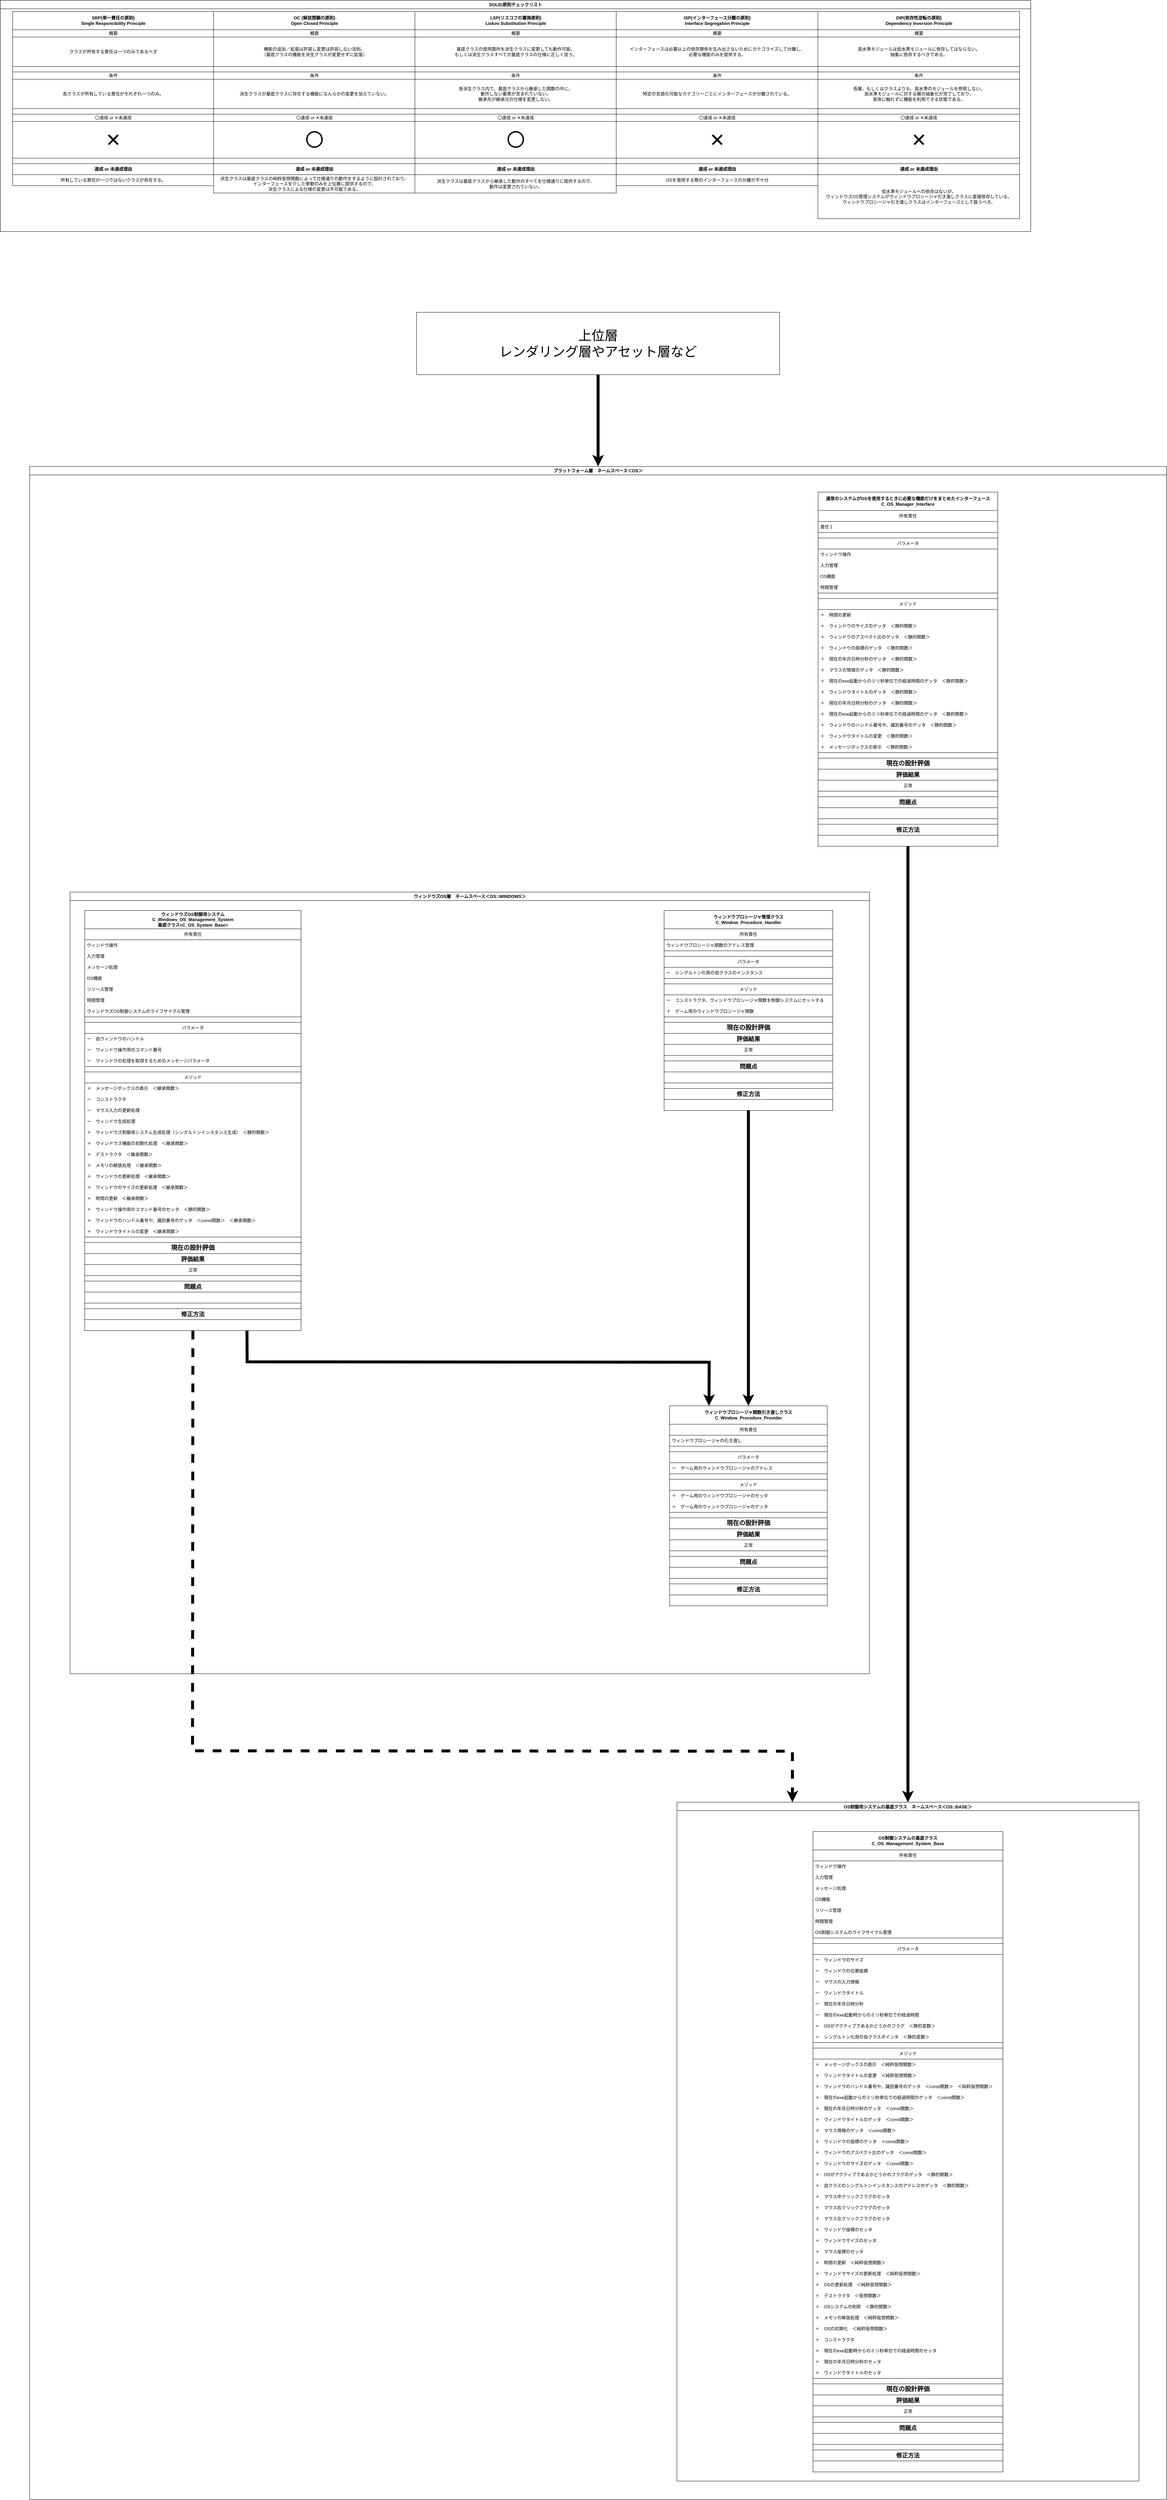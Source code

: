 <mxfile version="25.0.1" pages="5">
  <diagram id="7DnX8JE_cUIOtI7bTawT" name="ver.4.0.0">
    <mxGraphModel dx="8733" dy="5573" grid="1" gridSize="10" guides="1" tooltips="1" connect="1" arrows="1" fold="1" page="1" pageScale="1" pageWidth="827" pageHeight="1169" math="0" shadow="0">
      <root>
        <mxCell id="0" />
        <mxCell id="1" parent="0" />
        <mxCell id="EVPDGz2fYUcvtPlbwoWs-1" value="上位層&lt;br style=&quot;font-size: 36px;&quot;&gt;レンダリング層やアセット層など" style="rounded=0;whiteSpace=wrap;html=1;fontSize=36;" parent="1" vertex="1">
          <mxGeometry x="1995" y="890" width="990" height="170" as="geometry" />
        </mxCell>
        <mxCell id="EVPDGz2fYUcvtPlbwoWs-2" value="プラットフォーム層　ネームスペース＜OS＞" style="swimlane;whiteSpace=wrap;html=1;swimlaneFillColor=default;" parent="1" vertex="1">
          <mxGeometry x="940" y="1310" width="3100" height="5540" as="geometry" />
        </mxCell>
        <mxCell id="EVPDGz2fYUcvtPlbwoWs-3" value="&lt;p style=&quot;line-height: 100%;&quot;&gt;OS制御用システムの基底クラス　ネームスペース＜OS::BASE＞&lt;/p&gt;" style="swimlane;whiteSpace=wrap;html=1;swimlaneFillColor=default;" parent="EVPDGz2fYUcvtPlbwoWs-2" vertex="1">
          <mxGeometry x="1765" y="3640" width="1260" height="1850" as="geometry" />
        </mxCell>
        <mxCell id="EVPDGz2fYUcvtPlbwoWs-4" value="&lt;span style=&quot;font-weight: 700;&quot;&gt;OS制御システムの基底クラス&lt;/span&gt;&lt;div&gt;&lt;span style=&quot;font-weight: 700;&quot;&gt;C_OS_Management_System_Base&lt;/span&gt;&lt;/div&gt;" style="swimlane;fontStyle=0;childLayout=stackLayout;horizontal=1;startSize=50;horizontalStack=0;resizeParent=1;resizeParentMax=0;resizeLast=0;collapsible=1;marginBottom=0;whiteSpace=wrap;html=1;swimlaneFillColor=default;" parent="EVPDGz2fYUcvtPlbwoWs-3" vertex="1">
          <mxGeometry x="371" y="80" width="518" height="1745" as="geometry" />
        </mxCell>
        <mxCell id="EVPDGz2fYUcvtPlbwoWs-5" value="所有責任" style="swimlane;fontStyle=0;childLayout=stackLayout;horizontal=1;startSize=30;horizontalStack=0;resizeParent=1;resizeParentMax=0;resizeLast=0;collapsible=1;marginBottom=0;whiteSpace=wrap;html=1;" parent="EVPDGz2fYUcvtPlbwoWs-4" vertex="1">
          <mxGeometry y="50" width="518" height="240" as="geometry" />
        </mxCell>
        <mxCell id="b1GaEhgA5eDGB-zdQL_d-10" value="ウィンドウ操作" style="text;strokeColor=none;fillColor=none;align=left;verticalAlign=middle;spacingLeft=4;spacingRight=4;overflow=hidden;points=[[0,0.5],[1,0.5]];portConstraint=eastwest;rotatable=0;whiteSpace=wrap;html=1;" parent="EVPDGz2fYUcvtPlbwoWs-5" vertex="1">
          <mxGeometry y="30" width="518" height="30" as="geometry" />
        </mxCell>
        <mxCell id="b1GaEhgA5eDGB-zdQL_d-11" value="入力管理" style="text;strokeColor=none;fillColor=none;align=left;verticalAlign=middle;spacingLeft=4;spacingRight=4;overflow=hidden;points=[[0,0.5],[1,0.5]];portConstraint=eastwest;rotatable=0;whiteSpace=wrap;html=1;" parent="EVPDGz2fYUcvtPlbwoWs-5" vertex="1">
          <mxGeometry y="60" width="518" height="30" as="geometry" />
        </mxCell>
        <mxCell id="b1GaEhgA5eDGB-zdQL_d-12" value="メッセージ処理" style="text;strokeColor=none;fillColor=none;align=left;verticalAlign=middle;spacingLeft=4;spacingRight=4;overflow=hidden;points=[[0,0.5],[1,0.5]];portConstraint=eastwest;rotatable=0;whiteSpace=wrap;html=1;" parent="EVPDGz2fYUcvtPlbwoWs-5" vertex="1">
          <mxGeometry y="90" width="518" height="30" as="geometry" />
        </mxCell>
        <mxCell id="b1GaEhgA5eDGB-zdQL_d-13" value="OS機能" style="text;strokeColor=none;fillColor=none;align=left;verticalAlign=middle;spacingLeft=4;spacingRight=4;overflow=hidden;points=[[0,0.5],[1,0.5]];portConstraint=eastwest;rotatable=0;whiteSpace=wrap;html=1;" parent="EVPDGz2fYUcvtPlbwoWs-5" vertex="1">
          <mxGeometry y="120" width="518" height="30" as="geometry" />
        </mxCell>
        <mxCell id="b1GaEhgA5eDGB-zdQL_d-14" value="リソース管理" style="text;strokeColor=none;fillColor=none;align=left;verticalAlign=middle;spacingLeft=4;spacingRight=4;overflow=hidden;points=[[0,0.5],[1,0.5]];portConstraint=eastwest;rotatable=0;whiteSpace=wrap;html=1;" parent="EVPDGz2fYUcvtPlbwoWs-5" vertex="1">
          <mxGeometry y="150" width="518" height="30" as="geometry" />
        </mxCell>
        <mxCell id="b1GaEhgA5eDGB-zdQL_d-15" value="時間管理" style="text;strokeColor=none;fillColor=none;align=left;verticalAlign=middle;spacingLeft=4;spacingRight=4;overflow=hidden;points=[[0,0.5],[1,0.5]];portConstraint=eastwest;rotatable=0;whiteSpace=wrap;html=1;" parent="EVPDGz2fYUcvtPlbwoWs-5" vertex="1">
          <mxGeometry y="180" width="518" height="30" as="geometry" />
        </mxCell>
        <mxCell id="b1GaEhgA5eDGB-zdQL_d-16" value="OS制御システムのライフサイクル管理" style="text;strokeColor=none;fillColor=none;align=left;verticalAlign=middle;spacingLeft=4;spacingRight=4;overflow=hidden;points=[[0,0.5],[1,0.5]];portConstraint=eastwest;rotatable=0;whiteSpace=wrap;html=1;" parent="EVPDGz2fYUcvtPlbwoWs-5" vertex="1">
          <mxGeometry y="210" width="518" height="30" as="geometry" />
        </mxCell>
        <mxCell id="EVPDGz2fYUcvtPlbwoWs-7" value="" style="rounded=0;whiteSpace=wrap;html=1;" parent="EVPDGz2fYUcvtPlbwoWs-4" vertex="1">
          <mxGeometry y="290" width="518" height="15" as="geometry" />
        </mxCell>
        <mxCell id="EVPDGz2fYUcvtPlbwoWs-8" value="パラメータ" style="swimlane;fontStyle=0;childLayout=stackLayout;horizontal=1;startSize=30;horizontalStack=0;resizeParent=1;resizeParentMax=0;resizeLast=0;collapsible=1;marginBottom=0;whiteSpace=wrap;html=1;" parent="EVPDGz2fYUcvtPlbwoWs-4" vertex="1">
          <mxGeometry y="305" width="518" height="270" as="geometry" />
        </mxCell>
        <mxCell id="EVPDGz2fYUcvtPlbwoWs-9" value="ー　ウィンドウのサイズ" style="text;strokeColor=none;fillColor=none;align=left;verticalAlign=middle;spacingLeft=4;spacingRight=4;overflow=hidden;points=[[0,0.5],[1,0.5]];portConstraint=eastwest;rotatable=0;whiteSpace=wrap;html=1;" parent="EVPDGz2fYUcvtPlbwoWs-8" vertex="1">
          <mxGeometry y="30" width="518" height="30" as="geometry" />
        </mxCell>
        <mxCell id="EVPDGz2fYUcvtPlbwoWs-10" value="ー　ウィンドウの位置座標" style="text;strokeColor=none;fillColor=none;align=left;verticalAlign=middle;spacingLeft=4;spacingRight=4;overflow=hidden;points=[[0,0.5],[1,0.5]];portConstraint=eastwest;rotatable=0;whiteSpace=wrap;html=1;" parent="EVPDGz2fYUcvtPlbwoWs-8" vertex="1">
          <mxGeometry y="60" width="518" height="30" as="geometry" />
        </mxCell>
        <mxCell id="EVPDGz2fYUcvtPlbwoWs-11" value="ー　マウスの入力情報" style="text;strokeColor=none;fillColor=none;align=left;verticalAlign=middle;spacingLeft=4;spacingRight=4;overflow=hidden;points=[[0,0.5],[1,0.5]];portConstraint=eastwest;rotatable=0;whiteSpace=wrap;html=1;" parent="EVPDGz2fYUcvtPlbwoWs-8" vertex="1">
          <mxGeometry y="90" width="518" height="30" as="geometry" />
        </mxCell>
        <mxCell id="EVPDGz2fYUcvtPlbwoWs-12" value="ー　ウィンドウタイトル" style="text;strokeColor=none;fillColor=none;align=left;verticalAlign=middle;spacingLeft=4;spacingRight=4;overflow=hidden;points=[[0,0.5],[1,0.5]];portConstraint=eastwest;rotatable=0;whiteSpace=wrap;html=1;" parent="EVPDGz2fYUcvtPlbwoWs-8" vertex="1">
          <mxGeometry y="120" width="518" height="30" as="geometry" />
        </mxCell>
        <mxCell id="EVPDGz2fYUcvtPlbwoWs-13" value="ー　現在の年月日時分秒" style="text;strokeColor=none;fillColor=none;align=left;verticalAlign=middle;spacingLeft=4;spacingRight=4;overflow=hidden;points=[[0,0.5],[1,0.5]];portConstraint=eastwest;rotatable=0;whiteSpace=wrap;html=1;" parent="EVPDGz2fYUcvtPlbwoWs-8" vertex="1">
          <mxGeometry y="150" width="518" height="30" as="geometry" />
        </mxCell>
        <mxCell id="EVPDGz2fYUcvtPlbwoWs-14" value="ー　現在のexe起動時からのミリ秒単位での経過時間" style="text;strokeColor=none;fillColor=none;align=left;verticalAlign=middle;spacingLeft=4;spacingRight=4;overflow=hidden;points=[[0,0.5],[1,0.5]];portConstraint=eastwest;rotatable=0;whiteSpace=wrap;html=1;" parent="EVPDGz2fYUcvtPlbwoWs-8" vertex="1">
          <mxGeometry y="180" width="518" height="30" as="geometry" />
        </mxCell>
        <mxCell id="EVPDGz2fYUcvtPlbwoWs-15" value="＝　OSがアクティブであるかどうかのフラグ　＜静的変数＞" style="text;strokeColor=none;fillColor=none;align=left;verticalAlign=middle;spacingLeft=4;spacingRight=4;overflow=hidden;points=[[0,0.5],[1,0.5]];portConstraint=eastwest;rotatable=0;whiteSpace=wrap;html=1;" parent="EVPDGz2fYUcvtPlbwoWs-8" vertex="1">
          <mxGeometry y="210" width="518" height="30" as="geometry" />
        </mxCell>
        <mxCell id="EVPDGz2fYUcvtPlbwoWs-16" value="＝　シングルトン化用の自クラスポインタ　＜静的変数＞" style="text;strokeColor=none;fillColor=none;align=left;verticalAlign=middle;spacingLeft=4;spacingRight=4;overflow=hidden;points=[[0,0.5],[1,0.5]];portConstraint=eastwest;rotatable=0;whiteSpace=wrap;html=1;" parent="EVPDGz2fYUcvtPlbwoWs-8" vertex="1">
          <mxGeometry y="240" width="518" height="30" as="geometry" />
        </mxCell>
        <mxCell id="EVPDGz2fYUcvtPlbwoWs-17" value="" style="rounded=0;whiteSpace=wrap;html=1;" parent="EVPDGz2fYUcvtPlbwoWs-4" vertex="1">
          <mxGeometry y="575" width="518" height="15" as="geometry" />
        </mxCell>
        <mxCell id="EVPDGz2fYUcvtPlbwoWs-18" value="メゾッド" style="swimlane;fontStyle=0;childLayout=stackLayout;horizontal=1;startSize=30;horizontalStack=0;resizeParent=1;resizeParentMax=0;resizeLast=0;collapsible=1;marginBottom=0;whiteSpace=wrap;html=1;" parent="EVPDGz2fYUcvtPlbwoWs-4" vertex="1">
          <mxGeometry y="590" width="518" height="900" as="geometry" />
        </mxCell>
        <mxCell id="EVPDGz2fYUcvtPlbwoWs-19" value="＋　メッセージボックスの表示　＜純粋仮想関数＞" style="text;strokeColor=none;fillColor=none;align=left;verticalAlign=middle;spacingLeft=4;spacingRight=4;overflow=hidden;points=[[0,0.5],[1,0.5]];portConstraint=eastwest;rotatable=0;whiteSpace=wrap;html=1;" parent="EVPDGz2fYUcvtPlbwoWs-18" vertex="1">
          <mxGeometry y="30" width="518" height="30" as="geometry" />
        </mxCell>
        <mxCell id="EVPDGz2fYUcvtPlbwoWs-20" value="＋　ウィンドウタイトルの変更　＜純粋仮想関数＞" style="text;strokeColor=none;fillColor=none;align=left;verticalAlign=middle;spacingLeft=4;spacingRight=4;overflow=hidden;points=[[0,0.5],[1,0.5]];portConstraint=eastwest;rotatable=0;whiteSpace=wrap;html=1;" parent="EVPDGz2fYUcvtPlbwoWs-18" vertex="1">
          <mxGeometry y="60" width="518" height="30" as="geometry" />
        </mxCell>
        <mxCell id="EVPDGz2fYUcvtPlbwoWs-21" value="＋　ウィンドウのハンドル番号や、識別番号のゲッタ　＜const関数＞　＜純粋仮想関数＞" style="text;strokeColor=none;fillColor=none;align=left;verticalAlign=middle;spacingLeft=4;spacingRight=4;overflow=hidden;points=[[0,0.5],[1,0.5]];portConstraint=eastwest;rotatable=0;whiteSpace=wrap;html=1;" parent="EVPDGz2fYUcvtPlbwoWs-18" vertex="1">
          <mxGeometry y="90" width="518" height="30" as="geometry" />
        </mxCell>
        <mxCell id="EVPDGz2fYUcvtPlbwoWs-22" value="＋　現在のexe起動からのミリ秒単位での経過時間のゲッタ　＜const関数＞" style="text;strokeColor=none;fillColor=none;align=left;verticalAlign=middle;spacingLeft=4;spacingRight=4;overflow=hidden;points=[[0,0.5],[1,0.5]];portConstraint=eastwest;rotatable=0;whiteSpace=wrap;html=1;" parent="EVPDGz2fYUcvtPlbwoWs-18" vertex="1">
          <mxGeometry y="120" width="518" height="30" as="geometry" />
        </mxCell>
        <mxCell id="EVPDGz2fYUcvtPlbwoWs-23" value="＋　現在の年月日時分秒のゲッタ　＜const関数＞" style="text;strokeColor=none;fillColor=none;align=left;verticalAlign=middle;spacingLeft=4;spacingRight=4;overflow=hidden;points=[[0,0.5],[1,0.5]];portConstraint=eastwest;rotatable=0;whiteSpace=wrap;html=1;" parent="EVPDGz2fYUcvtPlbwoWs-18" vertex="1">
          <mxGeometry y="150" width="518" height="30" as="geometry" />
        </mxCell>
        <mxCell id="EVPDGz2fYUcvtPlbwoWs-24" value="＋　ウィンドウタイトルのゲッタ　＜const関数＞" style="text;strokeColor=none;fillColor=none;align=left;verticalAlign=middle;spacingLeft=4;spacingRight=4;overflow=hidden;points=[[0,0.5],[1,0.5]];portConstraint=eastwest;rotatable=0;whiteSpace=wrap;html=1;" parent="EVPDGz2fYUcvtPlbwoWs-18" vertex="1">
          <mxGeometry y="180" width="518" height="30" as="geometry" />
        </mxCell>
        <mxCell id="EVPDGz2fYUcvtPlbwoWs-25" value="＋　マウス情報のゲッタ　＜const関数＞" style="text;strokeColor=none;fillColor=none;align=left;verticalAlign=middle;spacingLeft=4;spacingRight=4;overflow=hidden;points=[[0,0.5],[1,0.5]];portConstraint=eastwest;rotatable=0;whiteSpace=wrap;html=1;" parent="EVPDGz2fYUcvtPlbwoWs-18" vertex="1">
          <mxGeometry y="210" width="518" height="30" as="geometry" />
        </mxCell>
        <mxCell id="EVPDGz2fYUcvtPlbwoWs-26" value="＋　ウィンドウの座標のゲッタ　＜const関数＞" style="text;strokeColor=none;fillColor=none;align=left;verticalAlign=middle;spacingLeft=4;spacingRight=4;overflow=hidden;points=[[0,0.5],[1,0.5]];portConstraint=eastwest;rotatable=0;whiteSpace=wrap;html=1;" parent="EVPDGz2fYUcvtPlbwoWs-18" vertex="1">
          <mxGeometry y="240" width="518" height="30" as="geometry" />
        </mxCell>
        <mxCell id="EVPDGz2fYUcvtPlbwoWs-27" value="＋　ウィンドウのアスペクト比のゲッタ　＜const関数＞" style="text;strokeColor=none;fillColor=none;align=left;verticalAlign=middle;spacingLeft=4;spacingRight=4;overflow=hidden;points=[[0,0.5],[1,0.5]];portConstraint=eastwest;rotatable=0;whiteSpace=wrap;html=1;" parent="EVPDGz2fYUcvtPlbwoWs-18" vertex="1">
          <mxGeometry y="270" width="518" height="30" as="geometry" />
        </mxCell>
        <mxCell id="EVPDGz2fYUcvtPlbwoWs-28" value="＋　ウィンドウのサイズのゲッタ　＜const関数＞" style="text;strokeColor=none;fillColor=none;align=left;verticalAlign=middle;spacingLeft=4;spacingRight=4;overflow=hidden;points=[[0,0.5],[1,0.5]];portConstraint=eastwest;rotatable=0;whiteSpace=wrap;html=1;" parent="EVPDGz2fYUcvtPlbwoWs-18" vertex="1">
          <mxGeometry y="300" width="518" height="30" as="geometry" />
        </mxCell>
        <mxCell id="EVPDGz2fYUcvtPlbwoWs-29" value="＋　OSがアクティブであるかどうかのフラグのゲッタ　＜静的関数＞" style="text;strokeColor=none;fillColor=none;align=left;verticalAlign=middle;spacingLeft=4;spacingRight=4;overflow=hidden;points=[[0,0.5],[1,0.5]];portConstraint=eastwest;rotatable=0;whiteSpace=wrap;html=1;" parent="EVPDGz2fYUcvtPlbwoWs-18" vertex="1">
          <mxGeometry y="330" width="518" height="30" as="geometry" />
        </mxCell>
        <mxCell id="EVPDGz2fYUcvtPlbwoWs-30" value="＋　自クラスのシングルトンインスタンスのアドレスのゲッタ　＜静的関数＞" style="text;strokeColor=none;fillColor=none;align=left;verticalAlign=middle;spacingLeft=4;spacingRight=4;overflow=hidden;points=[[0,0.5],[1,0.5]];portConstraint=eastwest;rotatable=0;whiteSpace=wrap;html=1;" parent="EVPDGz2fYUcvtPlbwoWs-18" vertex="1">
          <mxGeometry y="360" width="518" height="30" as="geometry" />
        </mxCell>
        <mxCell id="EVPDGz2fYUcvtPlbwoWs-31" value="＋　マウス中クリックフラグのセッタ" style="text;strokeColor=none;fillColor=none;align=left;verticalAlign=middle;spacingLeft=4;spacingRight=4;overflow=hidden;points=[[0,0.5],[1,0.5]];portConstraint=eastwest;rotatable=0;whiteSpace=wrap;html=1;" parent="EVPDGz2fYUcvtPlbwoWs-18" vertex="1">
          <mxGeometry y="390" width="518" height="30" as="geometry" />
        </mxCell>
        <mxCell id="EVPDGz2fYUcvtPlbwoWs-32" value="＋　マウス右クリックフラグのセッタ" style="text;strokeColor=none;fillColor=none;align=left;verticalAlign=middle;spacingLeft=4;spacingRight=4;overflow=hidden;points=[[0,0.5],[1,0.5]];portConstraint=eastwest;rotatable=0;whiteSpace=wrap;html=1;" parent="EVPDGz2fYUcvtPlbwoWs-18" vertex="1">
          <mxGeometry y="420" width="518" height="30" as="geometry" />
        </mxCell>
        <mxCell id="EVPDGz2fYUcvtPlbwoWs-33" value="＋　マウス左クリックフラグのセッタ" style="text;strokeColor=none;fillColor=none;align=left;verticalAlign=middle;spacingLeft=4;spacingRight=4;overflow=hidden;points=[[0,0.5],[1,0.5]];portConstraint=eastwest;rotatable=0;whiteSpace=wrap;html=1;" parent="EVPDGz2fYUcvtPlbwoWs-18" vertex="1">
          <mxGeometry y="450" width="518" height="30" as="geometry" />
        </mxCell>
        <mxCell id="EVPDGz2fYUcvtPlbwoWs-34" value="＋　ウィンドウ座標のセッタ" style="text;strokeColor=none;fillColor=none;align=left;verticalAlign=middle;spacingLeft=4;spacingRight=4;overflow=hidden;points=[[0,0.5],[1,0.5]];portConstraint=eastwest;rotatable=0;whiteSpace=wrap;html=1;" parent="EVPDGz2fYUcvtPlbwoWs-18" vertex="1">
          <mxGeometry y="480" width="518" height="30" as="geometry" />
        </mxCell>
        <mxCell id="EVPDGz2fYUcvtPlbwoWs-35" value="＋　ウィンドウサイズのセッタ" style="text;strokeColor=none;fillColor=none;align=left;verticalAlign=middle;spacingLeft=4;spacingRight=4;overflow=hidden;points=[[0,0.5],[1,0.5]];portConstraint=eastwest;rotatable=0;whiteSpace=wrap;html=1;" parent="EVPDGz2fYUcvtPlbwoWs-18" vertex="1">
          <mxGeometry y="510" width="518" height="30" as="geometry" />
        </mxCell>
        <mxCell id="EVPDGz2fYUcvtPlbwoWs-36" value="＋　マウス座標のセッタ" style="text;strokeColor=none;fillColor=none;align=left;verticalAlign=middle;spacingLeft=4;spacingRight=4;overflow=hidden;points=[[0,0.5],[1,0.5]];portConstraint=eastwest;rotatable=0;whiteSpace=wrap;html=1;" parent="EVPDGz2fYUcvtPlbwoWs-18" vertex="1">
          <mxGeometry y="540" width="518" height="30" as="geometry" />
        </mxCell>
        <mxCell id="EVPDGz2fYUcvtPlbwoWs-37" value="&lt;span style=&quot;background-color: initial;&quot;&gt;＋　時間の更新　＜純粋仮想関数＞&lt;/span&gt;" style="text;strokeColor=none;fillColor=none;align=left;verticalAlign=middle;spacingLeft=4;spacingRight=4;overflow=hidden;points=[[0,0.5],[1,0.5]];portConstraint=eastwest;rotatable=0;whiteSpace=wrap;html=1;" parent="EVPDGz2fYUcvtPlbwoWs-18" vertex="1">
          <mxGeometry y="570" width="518" height="30" as="geometry" />
        </mxCell>
        <mxCell id="EVPDGz2fYUcvtPlbwoWs-38" value="＋　ウィンドウサイズの更新処理　＜純粋仮想関数＞" style="text;strokeColor=none;fillColor=none;align=left;verticalAlign=middle;spacingLeft=4;spacingRight=4;overflow=hidden;points=[[0,0.5],[1,0.5]];portConstraint=eastwest;rotatable=0;whiteSpace=wrap;html=1;" parent="EVPDGz2fYUcvtPlbwoWs-18" vertex="1">
          <mxGeometry y="600" width="518" height="30" as="geometry" />
        </mxCell>
        <mxCell id="EVPDGz2fYUcvtPlbwoWs-39" value="＋　OSの更新処理　＜純粋仮想関数＞" style="text;strokeColor=none;fillColor=none;align=left;verticalAlign=middle;spacingLeft=4;spacingRight=4;overflow=hidden;points=[[0,0.5],[1,0.5]];portConstraint=eastwest;rotatable=0;whiteSpace=wrap;html=1;" parent="EVPDGz2fYUcvtPlbwoWs-18" vertex="1">
          <mxGeometry y="630" width="518" height="30" as="geometry" />
        </mxCell>
        <mxCell id="EVPDGz2fYUcvtPlbwoWs-40" value="＋　デストラクタ　＜仮想関数＞" style="text;strokeColor=none;fillColor=none;align=left;verticalAlign=middle;spacingLeft=4;spacingRight=4;overflow=hidden;points=[[0,0.5],[1,0.5]];portConstraint=eastwest;rotatable=0;whiteSpace=wrap;html=1;" parent="EVPDGz2fYUcvtPlbwoWs-18" vertex="1">
          <mxGeometry y="660" width="518" height="30" as="geometry" />
        </mxCell>
        <mxCell id="EVPDGz2fYUcvtPlbwoWs-41" value="＋　OSシステムの削除　＜静的関数＞" style="text;strokeColor=none;fillColor=none;align=left;verticalAlign=middle;spacingLeft=4;spacingRight=4;overflow=hidden;points=[[0,0.5],[1,0.5]];portConstraint=eastwest;rotatable=0;whiteSpace=wrap;html=1;" parent="EVPDGz2fYUcvtPlbwoWs-18" vertex="1">
          <mxGeometry y="690" width="518" height="30" as="geometry" />
        </mxCell>
        <mxCell id="EVPDGz2fYUcvtPlbwoWs-42" value="＋　メモリの解放処理　＜純粋仮想関数＞" style="text;strokeColor=none;fillColor=none;align=left;verticalAlign=middle;spacingLeft=4;spacingRight=4;overflow=hidden;points=[[0,0.5],[1,0.5]];portConstraint=eastwest;rotatable=0;whiteSpace=wrap;html=1;" parent="EVPDGz2fYUcvtPlbwoWs-18" vertex="1">
          <mxGeometry y="720" width="518" height="30" as="geometry" />
        </mxCell>
        <mxCell id="EVPDGz2fYUcvtPlbwoWs-43" value="＋　OSの初期化　＜純粋仮想関数＞" style="text;strokeColor=none;fillColor=none;align=left;verticalAlign=middle;spacingLeft=4;spacingRight=4;overflow=hidden;points=[[0,0.5],[1,0.5]];portConstraint=eastwest;rotatable=0;whiteSpace=wrap;html=1;" parent="EVPDGz2fYUcvtPlbwoWs-18" vertex="1">
          <mxGeometry y="750" width="518" height="30" as="geometry" />
        </mxCell>
        <mxCell id="EVPDGz2fYUcvtPlbwoWs-44" value="＋　コンストラクタ" style="text;strokeColor=none;fillColor=none;align=left;verticalAlign=middle;spacingLeft=4;spacingRight=4;overflow=hidden;points=[[0,0.5],[1,0.5]];portConstraint=eastwest;rotatable=0;whiteSpace=wrap;html=1;" parent="EVPDGz2fYUcvtPlbwoWs-18" vertex="1">
          <mxGeometry y="780" width="518" height="30" as="geometry" />
        </mxCell>
        <mxCell id="EVPDGz2fYUcvtPlbwoWs-45" value="＝　現在のexe起動時からのミリ秒単位での経過時間のセッタ" style="text;strokeColor=none;fillColor=none;align=left;verticalAlign=middle;spacingLeft=4;spacingRight=4;overflow=hidden;points=[[0,0.5],[1,0.5]];portConstraint=eastwest;rotatable=0;whiteSpace=wrap;html=1;" parent="EVPDGz2fYUcvtPlbwoWs-18" vertex="1">
          <mxGeometry y="810" width="518" height="30" as="geometry" />
        </mxCell>
        <mxCell id="EVPDGz2fYUcvtPlbwoWs-46" value="＝　現在の年月日時分秒のセッタ" style="text;strokeColor=none;fillColor=none;align=left;verticalAlign=middle;spacingLeft=4;spacingRight=4;overflow=hidden;points=[[0,0.5],[1,0.5]];portConstraint=eastwest;rotatable=0;whiteSpace=wrap;html=1;" parent="EVPDGz2fYUcvtPlbwoWs-18" vertex="1">
          <mxGeometry y="840" width="518" height="30" as="geometry" />
        </mxCell>
        <mxCell id="EVPDGz2fYUcvtPlbwoWs-47" value="＝　ウィンドウタイトルのセッタ" style="text;strokeColor=none;fillColor=none;align=left;verticalAlign=middle;spacingLeft=4;spacingRight=4;overflow=hidden;points=[[0,0.5],[1,0.5]];portConstraint=eastwest;rotatable=0;whiteSpace=wrap;html=1;" parent="EVPDGz2fYUcvtPlbwoWs-18" vertex="1">
          <mxGeometry y="870" width="518" height="30" as="geometry" />
        </mxCell>
        <mxCell id="EVPDGz2fYUcvtPlbwoWs-48" value="" style="rounded=0;whiteSpace=wrap;html=1;" parent="EVPDGz2fYUcvtPlbwoWs-4" vertex="1">
          <mxGeometry y="1490" width="518" height="15" as="geometry" />
        </mxCell>
        <mxCell id="EVPDGz2fYUcvtPlbwoWs-49" value="&lt;span style=&quot;font-size: 17px; font-weight: 700;&quot;&gt;現在の設計評価&lt;/span&gt;" style="swimlane;fontStyle=0;childLayout=stackLayout;horizontal=1;startSize=30;horizontalStack=0;resizeParent=1;resizeParentMax=0;resizeLast=0;collapsible=1;marginBottom=0;whiteSpace=wrap;html=1;swimlaneFillColor=default;" parent="EVPDGz2fYUcvtPlbwoWs-4" vertex="1">
          <mxGeometry y="1505" width="518" height="240" as="geometry">
            <mxRectangle x="590" y="710" width="160" height="30" as="alternateBounds" />
          </mxGeometry>
        </mxCell>
        <mxCell id="EVPDGz2fYUcvtPlbwoWs-50" value="&lt;b&gt;&lt;font style=&quot;font-size: 16px;&quot;&gt;評価結果&lt;/font&gt;&lt;/b&gt;" style="swimlane;fontStyle=0;childLayout=stackLayout;horizontal=1;startSize=30;horizontalStack=0;resizeParent=1;resizeParentMax=0;resizeLast=0;collapsible=1;marginBottom=0;whiteSpace=wrap;html=1;" parent="EVPDGz2fYUcvtPlbwoWs-49" vertex="1">
          <mxGeometry y="30" width="518" height="60" as="geometry" />
        </mxCell>
        <mxCell id="EVPDGz2fYUcvtPlbwoWs-51" value="正常" style="text;strokeColor=none;fillColor=none;align=center;verticalAlign=middle;spacingLeft=4;spacingRight=4;overflow=hidden;points=[[0,0.5],[1,0.5]];portConstraint=eastwest;rotatable=0;whiteSpace=wrap;html=1;" parent="EVPDGz2fYUcvtPlbwoWs-50" vertex="1">
          <mxGeometry y="30" width="518" height="30" as="geometry" />
        </mxCell>
        <mxCell id="EVPDGz2fYUcvtPlbwoWs-52" value="" style="rounded=0;whiteSpace=wrap;html=1;" parent="EVPDGz2fYUcvtPlbwoWs-49" vertex="1">
          <mxGeometry y="90" width="518" height="15" as="geometry" />
        </mxCell>
        <mxCell id="EVPDGz2fYUcvtPlbwoWs-53" value="&lt;span style=&quot;font-size: 16px;&quot;&gt;&lt;b&gt;問題点&lt;/b&gt;&lt;/span&gt;" style="swimlane;fontStyle=0;childLayout=stackLayout;horizontal=1;startSize=30;horizontalStack=0;resizeParent=1;resizeParentMax=0;resizeLast=0;collapsible=1;marginBottom=0;whiteSpace=wrap;html=1;" parent="EVPDGz2fYUcvtPlbwoWs-49" vertex="1">
          <mxGeometry y="105" width="518" height="60" as="geometry" />
        </mxCell>
        <mxCell id="EVPDGz2fYUcvtPlbwoWs-54" value="" style="rounded=0;whiteSpace=wrap;html=1;" parent="EVPDGz2fYUcvtPlbwoWs-49" vertex="1">
          <mxGeometry y="165" width="518" height="15" as="geometry" />
        </mxCell>
        <mxCell id="EVPDGz2fYUcvtPlbwoWs-55" value="&lt;span style=&quot;font-size: 16px;&quot;&gt;&lt;b&gt;修正方法&lt;/b&gt;&lt;/span&gt;" style="swimlane;fontStyle=0;childLayout=stackLayout;horizontal=1;startSize=30;horizontalStack=0;resizeParent=1;resizeParentMax=0;resizeLast=0;collapsible=1;marginBottom=0;whiteSpace=wrap;html=1;" parent="EVPDGz2fYUcvtPlbwoWs-49" vertex="1">
          <mxGeometry y="180" width="518" height="60" as="geometry" />
        </mxCell>
        <mxCell id="EVPDGz2fYUcvtPlbwoWs-56" value="ウィンドウズOS層　ネームスペース＜OS::WINDOWS＞" style="swimlane;whiteSpace=wrap;html=1;" parent="EVPDGz2fYUcvtPlbwoWs-2" vertex="1">
          <mxGeometry x="110" y="1160" width="2180" height="2130" as="geometry" />
        </mxCell>
        <mxCell id="EVPDGz2fYUcvtPlbwoWs-57" value="" style="endArrow=classic;html=1;rounded=0;entryX=0.5;entryY=0;entryDx=0;entryDy=0;strokeWidth=8;exitX=0.5;exitY=1;exitDx=0;exitDy=0;" parent="EVPDGz2fYUcvtPlbwoWs-56" source="EVPDGz2fYUcvtPlbwoWs-109" target="EVPDGz2fYUcvtPlbwoWs-91" edge="1">
          <mxGeometry width="50" height="50" relative="1" as="geometry">
            <mxPoint x="1700" y="520" as="sourcePoint" />
            <mxPoint x="1145" y="1240" as="targetPoint" />
            <Array as="points" />
          </mxGeometry>
        </mxCell>
        <mxCell id="EVPDGz2fYUcvtPlbwoWs-58" value="&lt;span style=&quot;font-weight: 700;&quot;&gt;ウィンドウズOS制御用システム&lt;/span&gt;&lt;div&gt;&lt;span style=&quot;font-weight: 700;&quot;&gt;C_Windows_OS_Management_System&lt;/span&gt;&lt;/div&gt;&lt;div&gt;&lt;span style=&quot;font-weight: 700;&quot;&gt;基底クラス&amp;lt;C_OS_System_Base&amp;gt;&lt;/span&gt;&lt;/div&gt;" style="swimlane;fontStyle=0;childLayout=stackLayout;horizontal=1;startSize=50;horizontalStack=0;resizeParent=1;resizeParentMax=0;resizeLast=0;collapsible=1;marginBottom=0;whiteSpace=wrap;html=1;swimlaneFillColor=default;" parent="EVPDGz2fYUcvtPlbwoWs-56" vertex="1">
          <mxGeometry x="40" y="50" width="590" height="1145" as="geometry">
            <mxRectangle x="64" y="80" width="260" height="60" as="alternateBounds" />
          </mxGeometry>
        </mxCell>
        <mxCell id="EVPDGz2fYUcvtPlbwoWs-59" value="所有責任" style="swimlane;fontStyle=0;childLayout=stackLayout;horizontal=1;startSize=30;horizontalStack=0;resizeParent=1;resizeParentMax=0;resizeLast=0;collapsible=1;marginBottom=0;whiteSpace=wrap;html=1;" parent="EVPDGz2fYUcvtPlbwoWs-58" vertex="1">
          <mxGeometry y="50" width="590" height="240" as="geometry" />
        </mxCell>
        <mxCell id="EVPDGz2fYUcvtPlbwoWs-60" value="ウィンドウ操作" style="text;strokeColor=none;fillColor=none;align=left;verticalAlign=middle;spacingLeft=4;spacingRight=4;overflow=hidden;points=[[0,0.5],[1,0.5]];portConstraint=eastwest;rotatable=0;whiteSpace=wrap;html=1;" parent="EVPDGz2fYUcvtPlbwoWs-59" vertex="1">
          <mxGeometry y="30" width="590" height="30" as="geometry" />
        </mxCell>
        <mxCell id="b1GaEhgA5eDGB-zdQL_d-1" value="入力管理" style="text;strokeColor=none;fillColor=none;align=left;verticalAlign=middle;spacingLeft=4;spacingRight=4;overflow=hidden;points=[[0,0.5],[1,0.5]];portConstraint=eastwest;rotatable=0;whiteSpace=wrap;html=1;" parent="EVPDGz2fYUcvtPlbwoWs-59" vertex="1">
          <mxGeometry y="60" width="590" height="30" as="geometry" />
        </mxCell>
        <mxCell id="b1GaEhgA5eDGB-zdQL_d-2" value="メッセージ処理" style="text;strokeColor=none;fillColor=none;align=left;verticalAlign=middle;spacingLeft=4;spacingRight=4;overflow=hidden;points=[[0,0.5],[1,0.5]];portConstraint=eastwest;rotatable=0;whiteSpace=wrap;html=1;" parent="EVPDGz2fYUcvtPlbwoWs-59" vertex="1">
          <mxGeometry y="90" width="590" height="30" as="geometry" />
        </mxCell>
        <mxCell id="b1GaEhgA5eDGB-zdQL_d-3" value="OS機能" style="text;strokeColor=none;fillColor=none;align=left;verticalAlign=middle;spacingLeft=4;spacingRight=4;overflow=hidden;points=[[0,0.5],[1,0.5]];portConstraint=eastwest;rotatable=0;whiteSpace=wrap;html=1;" parent="EVPDGz2fYUcvtPlbwoWs-59" vertex="1">
          <mxGeometry y="120" width="590" height="30" as="geometry" />
        </mxCell>
        <mxCell id="b1GaEhgA5eDGB-zdQL_d-6" value="リソース管理" style="text;strokeColor=none;fillColor=none;align=left;verticalAlign=middle;spacingLeft=4;spacingRight=4;overflow=hidden;points=[[0,0.5],[1,0.5]];portConstraint=eastwest;rotatable=0;whiteSpace=wrap;html=1;" parent="EVPDGz2fYUcvtPlbwoWs-59" vertex="1">
          <mxGeometry y="150" width="590" height="30" as="geometry" />
        </mxCell>
        <mxCell id="b1GaEhgA5eDGB-zdQL_d-8" value="時間管理" style="text;strokeColor=none;fillColor=none;align=left;verticalAlign=middle;spacingLeft=4;spacingRight=4;overflow=hidden;points=[[0,0.5],[1,0.5]];portConstraint=eastwest;rotatable=0;whiteSpace=wrap;html=1;" parent="EVPDGz2fYUcvtPlbwoWs-59" vertex="1">
          <mxGeometry y="180" width="590" height="30" as="geometry" />
        </mxCell>
        <mxCell id="b1GaEhgA5eDGB-zdQL_d-7" value="ウィンドウズOS制御システムのライフサイクル管理" style="text;strokeColor=none;fillColor=none;align=left;verticalAlign=middle;spacingLeft=4;spacingRight=4;overflow=hidden;points=[[0,0.5],[1,0.5]];portConstraint=eastwest;rotatable=0;whiteSpace=wrap;html=1;" parent="EVPDGz2fYUcvtPlbwoWs-59" vertex="1">
          <mxGeometry y="210" width="590" height="30" as="geometry" />
        </mxCell>
        <mxCell id="EVPDGz2fYUcvtPlbwoWs-61" value="" style="rounded=0;whiteSpace=wrap;html=1;" parent="EVPDGz2fYUcvtPlbwoWs-58" vertex="1">
          <mxGeometry y="290" width="590" height="15" as="geometry" />
        </mxCell>
        <mxCell id="EVPDGz2fYUcvtPlbwoWs-62" value="パラメータ" style="swimlane;fontStyle=0;childLayout=stackLayout;horizontal=1;startSize=30;horizontalStack=0;resizeParent=1;resizeParentMax=0;resizeLast=0;collapsible=1;marginBottom=0;whiteSpace=wrap;html=1;" parent="EVPDGz2fYUcvtPlbwoWs-58" vertex="1">
          <mxGeometry y="305" width="590" height="120" as="geometry" />
        </mxCell>
        <mxCell id="EVPDGz2fYUcvtPlbwoWs-63" value="ー　自ウィンドウのハンドル" style="text;strokeColor=none;fillColor=none;align=left;verticalAlign=middle;spacingLeft=4;spacingRight=4;overflow=hidden;points=[[0,0.5],[1,0.5]];portConstraint=eastwest;rotatable=0;whiteSpace=wrap;html=1;" parent="EVPDGz2fYUcvtPlbwoWs-62" vertex="1">
          <mxGeometry y="30" width="590" height="30" as="geometry" />
        </mxCell>
        <mxCell id="EVPDGz2fYUcvtPlbwoWs-64" value="ー　ウィンドウ操作用のコマンド番号" style="text;strokeColor=none;fillColor=none;align=left;verticalAlign=middle;spacingLeft=4;spacingRight=4;overflow=hidden;points=[[0,0.5],[1,0.5]];portConstraint=eastwest;rotatable=0;whiteSpace=wrap;html=1;" parent="EVPDGz2fYUcvtPlbwoWs-62" vertex="1">
          <mxGeometry y="60" width="590" height="30" as="geometry" />
        </mxCell>
        <mxCell id="EVPDGz2fYUcvtPlbwoWs-65" value="ー　ウィンドウの処理を取得するためのメッセージパラメータ" style="text;strokeColor=none;fillColor=none;align=left;verticalAlign=middle;spacingLeft=4;spacingRight=4;overflow=hidden;points=[[0,0.5],[1,0.5]];portConstraint=eastwest;rotatable=0;whiteSpace=wrap;html=1;" parent="EVPDGz2fYUcvtPlbwoWs-62" vertex="1">
          <mxGeometry y="90" width="590" height="30" as="geometry" />
        </mxCell>
        <mxCell id="EVPDGz2fYUcvtPlbwoWs-66" value="" style="rounded=0;whiteSpace=wrap;html=1;" parent="EVPDGz2fYUcvtPlbwoWs-58" vertex="1">
          <mxGeometry y="425" width="590" height="15" as="geometry" />
        </mxCell>
        <mxCell id="EVPDGz2fYUcvtPlbwoWs-67" value="メゾッド" style="swimlane;fontStyle=0;childLayout=stackLayout;horizontal=1;startSize=30;horizontalStack=0;resizeParent=1;resizeParentMax=0;resizeLast=0;collapsible=1;marginBottom=0;whiteSpace=wrap;html=1;" parent="EVPDGz2fYUcvtPlbwoWs-58" vertex="1">
          <mxGeometry y="440" width="590" height="450" as="geometry" />
        </mxCell>
        <mxCell id="EVPDGz2fYUcvtPlbwoWs-68" value="＋　メッセージボックスの表示　＜継承関数＞" style="text;strokeColor=none;fillColor=none;align=left;verticalAlign=middle;spacingLeft=4;spacingRight=4;overflow=hidden;points=[[0,0.5],[1,0.5]];portConstraint=eastwest;rotatable=0;whiteSpace=wrap;html=1;" parent="EVPDGz2fYUcvtPlbwoWs-67" vertex="1">
          <mxGeometry y="30" width="590" height="30" as="geometry" />
        </mxCell>
        <mxCell id="EVPDGz2fYUcvtPlbwoWs-69" value="ー　コンストラクタ" style="text;strokeColor=none;fillColor=none;align=left;verticalAlign=middle;spacingLeft=4;spacingRight=4;overflow=hidden;points=[[0,0.5],[1,0.5]];portConstraint=eastwest;rotatable=0;whiteSpace=wrap;html=1;" parent="EVPDGz2fYUcvtPlbwoWs-67" vertex="1">
          <mxGeometry y="60" width="590" height="30" as="geometry" />
        </mxCell>
        <mxCell id="EVPDGz2fYUcvtPlbwoWs-70" value="ー　マウス入力の更新処理" style="text;strokeColor=none;fillColor=none;align=left;verticalAlign=middle;spacingLeft=4;spacingRight=4;overflow=hidden;points=[[0,0.5],[1,0.5]];portConstraint=eastwest;rotatable=0;whiteSpace=wrap;html=1;" parent="EVPDGz2fYUcvtPlbwoWs-67" vertex="1">
          <mxGeometry y="90" width="590" height="30" as="geometry" />
        </mxCell>
        <mxCell id="EVPDGz2fYUcvtPlbwoWs-71" value="ー　ウィンドウ生成処理" style="text;strokeColor=none;fillColor=none;align=left;verticalAlign=middle;spacingLeft=4;spacingRight=4;overflow=hidden;points=[[0,0.5],[1,0.5]];portConstraint=eastwest;rotatable=0;whiteSpace=wrap;html=1;" parent="EVPDGz2fYUcvtPlbwoWs-67" vertex="1">
          <mxGeometry y="120" width="590" height="30" as="geometry" />
        </mxCell>
        <mxCell id="EVPDGz2fYUcvtPlbwoWs-72" value="＋　ウィンドウズ制御用システム生成処理（シングルトンインスタンス生成）　＜静的関数＞" style="text;strokeColor=none;fillColor=none;align=left;verticalAlign=middle;spacingLeft=4;spacingRight=4;overflow=hidden;points=[[0,0.5],[1,0.5]];portConstraint=eastwest;rotatable=0;whiteSpace=wrap;html=1;" parent="EVPDGz2fYUcvtPlbwoWs-67" vertex="1">
          <mxGeometry y="150" width="590" height="30" as="geometry" />
        </mxCell>
        <mxCell id="EVPDGz2fYUcvtPlbwoWs-73" value="＋　ウィンドウズ機能の初期化処理　＜継承関数＞" style="text;strokeColor=none;fillColor=none;align=left;verticalAlign=middle;spacingLeft=4;spacingRight=4;overflow=hidden;points=[[0,0.5],[1,0.5]];portConstraint=eastwest;rotatable=0;whiteSpace=wrap;html=1;" parent="EVPDGz2fYUcvtPlbwoWs-67" vertex="1">
          <mxGeometry y="180" width="590" height="30" as="geometry" />
        </mxCell>
        <mxCell id="EVPDGz2fYUcvtPlbwoWs-74" value="＋　デストラクタ　＜継承関数＞" style="text;strokeColor=none;fillColor=none;align=left;verticalAlign=middle;spacingLeft=4;spacingRight=4;overflow=hidden;points=[[0,0.5],[1,0.5]];portConstraint=eastwest;rotatable=0;whiteSpace=wrap;html=1;" parent="EVPDGz2fYUcvtPlbwoWs-67" vertex="1">
          <mxGeometry y="210" width="590" height="30" as="geometry" />
        </mxCell>
        <mxCell id="EVPDGz2fYUcvtPlbwoWs-75" value="＋　メモリの解放処理　＜継承関数＞" style="text;strokeColor=none;fillColor=none;align=left;verticalAlign=middle;spacingLeft=4;spacingRight=4;overflow=hidden;points=[[0,0.5],[1,0.5]];portConstraint=eastwest;rotatable=0;whiteSpace=wrap;html=1;" parent="EVPDGz2fYUcvtPlbwoWs-67" vertex="1">
          <mxGeometry y="240" width="590" height="30" as="geometry" />
        </mxCell>
        <mxCell id="EVPDGz2fYUcvtPlbwoWs-76" value="＋　ウィンドウの更新処理　＜継承関数＞" style="text;strokeColor=none;fillColor=none;align=left;verticalAlign=middle;spacingLeft=4;spacingRight=4;overflow=hidden;points=[[0,0.5],[1,0.5]];portConstraint=eastwest;rotatable=0;whiteSpace=wrap;html=1;" parent="EVPDGz2fYUcvtPlbwoWs-67" vertex="1">
          <mxGeometry y="270" width="590" height="30" as="geometry" />
        </mxCell>
        <mxCell id="EVPDGz2fYUcvtPlbwoWs-77" value="＋　ウィンドウのサイズの更新処理　＜継承関数＞" style="text;strokeColor=none;fillColor=none;align=left;verticalAlign=middle;spacingLeft=4;spacingRight=4;overflow=hidden;points=[[0,0.5],[1,0.5]];portConstraint=eastwest;rotatable=0;whiteSpace=wrap;html=1;" parent="EVPDGz2fYUcvtPlbwoWs-67" vertex="1">
          <mxGeometry y="300" width="590" height="30" as="geometry" />
        </mxCell>
        <mxCell id="EVPDGz2fYUcvtPlbwoWs-78" value="&lt;span style=&quot;background-color: initial;&quot;&gt;＋　時間の更新　＜継承関数＞&lt;/span&gt;" style="text;strokeColor=none;fillColor=none;align=left;verticalAlign=middle;spacingLeft=4;spacingRight=4;overflow=hidden;points=[[0,0.5],[1,0.5]];portConstraint=eastwest;rotatable=0;whiteSpace=wrap;html=1;" parent="EVPDGz2fYUcvtPlbwoWs-67" vertex="1">
          <mxGeometry y="330" width="590" height="30" as="geometry" />
        </mxCell>
        <mxCell id="EVPDGz2fYUcvtPlbwoWs-79" value="＋　ウィンドウ操作用のコマンド番号のセッタ　＜静的関数＞" style="text;strokeColor=none;fillColor=none;align=left;verticalAlign=middle;spacingLeft=4;spacingRight=4;overflow=hidden;points=[[0,0.5],[1,0.5]];portConstraint=eastwest;rotatable=0;whiteSpace=wrap;html=1;" parent="EVPDGz2fYUcvtPlbwoWs-67" vertex="1">
          <mxGeometry y="360" width="590" height="30" as="geometry" />
        </mxCell>
        <mxCell id="EVPDGz2fYUcvtPlbwoWs-80" value="＋　ウィンドウのハンドル番号や、識別番号のゲッタ　＜const関数＞　＜継承関数＞" style="text;strokeColor=none;fillColor=none;align=left;verticalAlign=middle;spacingLeft=4;spacingRight=4;overflow=hidden;points=[[0,0.5],[1,0.5]];portConstraint=eastwest;rotatable=0;whiteSpace=wrap;html=1;" parent="EVPDGz2fYUcvtPlbwoWs-67" vertex="1">
          <mxGeometry y="390" width="590" height="30" as="geometry" />
        </mxCell>
        <mxCell id="EVPDGz2fYUcvtPlbwoWs-81" value="＋　ウィンドウタイトルの変更　＜継承関数＞" style="text;strokeColor=none;fillColor=none;align=left;verticalAlign=middle;spacingLeft=4;spacingRight=4;overflow=hidden;points=[[0,0.5],[1,0.5]];portConstraint=eastwest;rotatable=0;whiteSpace=wrap;html=1;" parent="EVPDGz2fYUcvtPlbwoWs-67" vertex="1">
          <mxGeometry y="420" width="590" height="30" as="geometry" />
        </mxCell>
        <mxCell id="EVPDGz2fYUcvtPlbwoWs-82" value="" style="rounded=0;whiteSpace=wrap;html=1;" parent="EVPDGz2fYUcvtPlbwoWs-58" vertex="1">
          <mxGeometry y="890" width="590" height="15" as="geometry" />
        </mxCell>
        <mxCell id="EVPDGz2fYUcvtPlbwoWs-83" value="&lt;span style=&quot;font-size: 17px; font-weight: 700;&quot;&gt;現在の設計評価&lt;/span&gt;" style="swimlane;fontStyle=0;childLayout=stackLayout;horizontal=1;startSize=30;horizontalStack=0;resizeParent=1;resizeParentMax=0;resizeLast=0;collapsible=1;marginBottom=0;whiteSpace=wrap;html=1;swimlaneFillColor=default;" parent="EVPDGz2fYUcvtPlbwoWs-58" vertex="1">
          <mxGeometry y="905" width="590" height="240" as="geometry">
            <mxRectangle x="590" y="710" width="160" height="30" as="alternateBounds" />
          </mxGeometry>
        </mxCell>
        <mxCell id="EVPDGz2fYUcvtPlbwoWs-84" value="&lt;b&gt;&lt;font style=&quot;font-size: 16px;&quot;&gt;評価結果&lt;/font&gt;&lt;/b&gt;" style="swimlane;fontStyle=0;childLayout=stackLayout;horizontal=1;startSize=30;horizontalStack=0;resizeParent=1;resizeParentMax=0;resizeLast=0;collapsible=1;marginBottom=0;whiteSpace=wrap;html=1;" parent="EVPDGz2fYUcvtPlbwoWs-83" vertex="1">
          <mxGeometry y="30" width="590" height="60" as="geometry" />
        </mxCell>
        <mxCell id="EVPDGz2fYUcvtPlbwoWs-85" value="正常" style="text;strokeColor=none;fillColor=none;align=center;verticalAlign=middle;spacingLeft=4;spacingRight=4;overflow=hidden;points=[[0,0.5],[1,0.5]];portConstraint=eastwest;rotatable=0;whiteSpace=wrap;html=1;" parent="EVPDGz2fYUcvtPlbwoWs-84" vertex="1">
          <mxGeometry y="30" width="590" height="30" as="geometry" />
        </mxCell>
        <mxCell id="EVPDGz2fYUcvtPlbwoWs-86" value="" style="rounded=0;whiteSpace=wrap;html=1;" parent="EVPDGz2fYUcvtPlbwoWs-83" vertex="1">
          <mxGeometry y="90" width="590" height="15" as="geometry" />
        </mxCell>
        <mxCell id="EVPDGz2fYUcvtPlbwoWs-87" value="&lt;span style=&quot;font-size: 16px;&quot;&gt;&lt;b&gt;問題点&lt;/b&gt;&lt;/span&gt;" style="swimlane;fontStyle=0;childLayout=stackLayout;horizontal=1;startSize=30;horizontalStack=0;resizeParent=1;resizeParentMax=0;resizeLast=0;collapsible=1;marginBottom=0;whiteSpace=wrap;html=1;" parent="EVPDGz2fYUcvtPlbwoWs-83" vertex="1">
          <mxGeometry y="105" width="590" height="60" as="geometry" />
        </mxCell>
        <mxCell id="EVPDGz2fYUcvtPlbwoWs-88" value="" style="rounded=0;whiteSpace=wrap;html=1;" parent="EVPDGz2fYUcvtPlbwoWs-83" vertex="1">
          <mxGeometry y="165" width="590" height="15" as="geometry" />
        </mxCell>
        <mxCell id="EVPDGz2fYUcvtPlbwoWs-89" value="&lt;span style=&quot;font-size: 16px;&quot;&gt;&lt;b&gt;修正方法&lt;/b&gt;&lt;/span&gt;" style="swimlane;fontStyle=0;childLayout=stackLayout;horizontal=1;startSize=30;horizontalStack=0;resizeParent=1;resizeParentMax=0;resizeLast=0;collapsible=1;marginBottom=0;whiteSpace=wrap;html=1;" parent="EVPDGz2fYUcvtPlbwoWs-83" vertex="1">
          <mxGeometry y="180" width="590" height="60" as="geometry" />
        </mxCell>
        <mxCell id="EVPDGz2fYUcvtPlbwoWs-90" value="" style="endArrow=classic;html=1;rounded=0;exitX=0.75;exitY=1;exitDx=0;exitDy=0;entryX=0.25;entryY=0;entryDx=0;entryDy=0;strokeWidth=8;" parent="EVPDGz2fYUcvtPlbwoWs-56" source="EVPDGz2fYUcvtPlbwoWs-58" target="EVPDGz2fYUcvtPlbwoWs-91" edge="1">
          <mxGeometry width="50" height="50" relative="1" as="geometry">
            <mxPoint x="502.5" y="790" as="sourcePoint" />
            <mxPoint x="835" y="1240" as="targetPoint" />
            <Array as="points">
              <mxPoint x="483" y="1280" />
              <mxPoint x="1743" y="1281" />
            </Array>
          </mxGeometry>
        </mxCell>
        <mxCell id="EVPDGz2fYUcvtPlbwoWs-91" value="&lt;div&gt;&lt;div&gt;&lt;span style=&quot;font-weight: 700;&quot;&gt;ウィンドウプロシージャ関数引き渡しクラス&lt;/span&gt;&lt;/div&gt;&lt;div&gt;&lt;span style=&quot;font-weight: 700;&quot;&gt;C_Window_Procedure_Provider&lt;/span&gt;&lt;/div&gt;&lt;/div&gt;" style="swimlane;fontStyle=0;childLayout=stackLayout;horizontal=1;startSize=50;horizontalStack=0;resizeParent=1;resizeParentMax=0;resizeLast=0;collapsible=1;marginBottom=0;whiteSpace=wrap;html=1;swimlaneFillColor=default;" parent="EVPDGz2fYUcvtPlbwoWs-56" vertex="1">
          <mxGeometry x="1635" y="1400" width="430" height="545" as="geometry" />
        </mxCell>
        <mxCell id="EVPDGz2fYUcvtPlbwoWs-92" value="所有責任" style="swimlane;fontStyle=0;childLayout=stackLayout;horizontal=1;startSize=30;horizontalStack=0;resizeParent=1;resizeParentMax=0;resizeLast=0;collapsible=1;marginBottom=0;whiteSpace=wrap;html=1;" parent="EVPDGz2fYUcvtPlbwoWs-91" vertex="1">
          <mxGeometry y="50" width="430" height="60" as="geometry" />
        </mxCell>
        <mxCell id="EVPDGz2fYUcvtPlbwoWs-93" value="ウィンドウプロシージャの引き渡し" style="text;strokeColor=none;fillColor=none;align=left;verticalAlign=middle;spacingLeft=4;spacingRight=4;overflow=hidden;points=[[0,0.5],[1,0.5]];portConstraint=eastwest;rotatable=0;whiteSpace=wrap;html=1;" parent="EVPDGz2fYUcvtPlbwoWs-92" vertex="1">
          <mxGeometry y="30" width="430" height="30" as="geometry" />
        </mxCell>
        <mxCell id="EVPDGz2fYUcvtPlbwoWs-94" value="" style="rounded=0;whiteSpace=wrap;html=1;" parent="EVPDGz2fYUcvtPlbwoWs-91" vertex="1">
          <mxGeometry y="110" width="430" height="15" as="geometry" />
        </mxCell>
        <mxCell id="EVPDGz2fYUcvtPlbwoWs-95" value="パラメータ" style="swimlane;fontStyle=0;childLayout=stackLayout;horizontal=1;startSize=30;horizontalStack=0;resizeParent=1;resizeParentMax=0;resizeLast=0;collapsible=1;marginBottom=0;whiteSpace=wrap;html=1;" parent="EVPDGz2fYUcvtPlbwoWs-91" vertex="1">
          <mxGeometry y="125" width="430" height="60" as="geometry" />
        </mxCell>
        <mxCell id="EVPDGz2fYUcvtPlbwoWs-96" value="ー　ゲーム用のウィンドウプロシージャのアドレス" style="text;strokeColor=none;fillColor=none;align=left;verticalAlign=middle;spacingLeft=4;spacingRight=4;overflow=hidden;points=[[0,0.5],[1,0.5]];portConstraint=eastwest;rotatable=0;whiteSpace=wrap;html=1;" parent="EVPDGz2fYUcvtPlbwoWs-95" vertex="1">
          <mxGeometry y="30" width="430" height="30" as="geometry" />
        </mxCell>
        <mxCell id="EVPDGz2fYUcvtPlbwoWs-97" value="" style="rounded=0;whiteSpace=wrap;html=1;" parent="EVPDGz2fYUcvtPlbwoWs-91" vertex="1">
          <mxGeometry y="185" width="430" height="15" as="geometry" />
        </mxCell>
        <mxCell id="EVPDGz2fYUcvtPlbwoWs-98" value="メゾッド" style="swimlane;fontStyle=0;childLayout=stackLayout;horizontal=1;startSize=30;horizontalStack=0;resizeParent=1;resizeParentMax=0;resizeLast=0;collapsible=1;marginBottom=0;whiteSpace=wrap;html=1;" parent="EVPDGz2fYUcvtPlbwoWs-91" vertex="1">
          <mxGeometry y="200" width="430" height="90" as="geometry" />
        </mxCell>
        <mxCell id="EVPDGz2fYUcvtPlbwoWs-99" value="＋　ゲーム用のウィンドウプロシージャのセッタ" style="text;strokeColor=none;fillColor=none;align=left;verticalAlign=middle;spacingLeft=4;spacingRight=4;overflow=hidden;points=[[0,0.5],[1,0.5]];portConstraint=eastwest;rotatable=0;whiteSpace=wrap;html=1;" parent="EVPDGz2fYUcvtPlbwoWs-98" vertex="1">
          <mxGeometry y="30" width="430" height="30" as="geometry" />
        </mxCell>
        <mxCell id="EVPDGz2fYUcvtPlbwoWs-100" value="＋　ゲーム用のウィンドウプロシージャのゲッタ" style="text;strokeColor=none;fillColor=none;align=left;verticalAlign=middle;spacingLeft=4;spacingRight=4;overflow=hidden;points=[[0,0.5],[1,0.5]];portConstraint=eastwest;rotatable=0;whiteSpace=wrap;html=1;" parent="EVPDGz2fYUcvtPlbwoWs-98" vertex="1">
          <mxGeometry y="60" width="430" height="30" as="geometry" />
        </mxCell>
        <mxCell id="EVPDGz2fYUcvtPlbwoWs-101" value="" style="rounded=0;whiteSpace=wrap;html=1;" parent="EVPDGz2fYUcvtPlbwoWs-91" vertex="1">
          <mxGeometry y="290" width="430" height="15" as="geometry" />
        </mxCell>
        <mxCell id="EVPDGz2fYUcvtPlbwoWs-102" value="&lt;span style=&quot;font-size: 17px; font-weight: 700;&quot;&gt;現在の設計評価&lt;/span&gt;" style="swimlane;fontStyle=0;childLayout=stackLayout;horizontal=1;startSize=30;horizontalStack=0;resizeParent=1;resizeParentMax=0;resizeLast=0;collapsible=1;marginBottom=0;whiteSpace=wrap;html=1;swimlaneFillColor=default;" parent="EVPDGz2fYUcvtPlbwoWs-91" vertex="1">
          <mxGeometry y="305" width="430" height="240" as="geometry">
            <mxRectangle x="590" y="710" width="160" height="30" as="alternateBounds" />
          </mxGeometry>
        </mxCell>
        <mxCell id="EVPDGz2fYUcvtPlbwoWs-103" value="&lt;b&gt;&lt;font style=&quot;font-size: 16px;&quot;&gt;評価結果&lt;/font&gt;&lt;/b&gt;" style="swimlane;fontStyle=0;childLayout=stackLayout;horizontal=1;startSize=30;horizontalStack=0;resizeParent=1;resizeParentMax=0;resizeLast=0;collapsible=1;marginBottom=0;whiteSpace=wrap;html=1;" parent="EVPDGz2fYUcvtPlbwoWs-102" vertex="1">
          <mxGeometry y="30" width="430" height="60" as="geometry" />
        </mxCell>
        <mxCell id="EVPDGz2fYUcvtPlbwoWs-104" value="正常" style="text;strokeColor=none;fillColor=none;align=center;verticalAlign=middle;spacingLeft=4;spacingRight=4;overflow=hidden;points=[[0,0.5],[1,0.5]];portConstraint=eastwest;rotatable=0;whiteSpace=wrap;html=1;" parent="EVPDGz2fYUcvtPlbwoWs-103" vertex="1">
          <mxGeometry y="30" width="430" height="30" as="geometry" />
        </mxCell>
        <mxCell id="EVPDGz2fYUcvtPlbwoWs-105" value="" style="rounded=0;whiteSpace=wrap;html=1;" parent="EVPDGz2fYUcvtPlbwoWs-102" vertex="1">
          <mxGeometry y="90" width="430" height="15" as="geometry" />
        </mxCell>
        <mxCell id="EVPDGz2fYUcvtPlbwoWs-106" value="&lt;span style=&quot;font-size: 16px;&quot;&gt;&lt;b&gt;問題点&lt;/b&gt;&lt;/span&gt;" style="swimlane;fontStyle=0;childLayout=stackLayout;horizontal=1;startSize=30;horizontalStack=0;resizeParent=1;resizeParentMax=0;resizeLast=0;collapsible=1;marginBottom=0;whiteSpace=wrap;html=1;" parent="EVPDGz2fYUcvtPlbwoWs-102" vertex="1">
          <mxGeometry y="105" width="430" height="60" as="geometry" />
        </mxCell>
        <mxCell id="EVPDGz2fYUcvtPlbwoWs-107" value="" style="rounded=0;whiteSpace=wrap;html=1;" parent="EVPDGz2fYUcvtPlbwoWs-102" vertex="1">
          <mxGeometry y="165" width="430" height="15" as="geometry" />
        </mxCell>
        <mxCell id="EVPDGz2fYUcvtPlbwoWs-108" value="&lt;span style=&quot;font-size: 16px;&quot;&gt;&lt;b&gt;修正方法&lt;/b&gt;&lt;/span&gt;" style="swimlane;fontStyle=0;childLayout=stackLayout;horizontal=1;startSize=30;horizontalStack=0;resizeParent=1;resizeParentMax=0;resizeLast=0;collapsible=1;marginBottom=0;whiteSpace=wrap;html=1;" parent="EVPDGz2fYUcvtPlbwoWs-102" vertex="1">
          <mxGeometry y="180" width="430" height="60" as="geometry" />
        </mxCell>
        <mxCell id="EVPDGz2fYUcvtPlbwoWs-109" value="&lt;span style=&quot;font-weight: 700;&quot;&gt;ウィンドウプロシージャ管理クラス&lt;/span&gt;&lt;div&gt;&lt;span style=&quot;font-weight: 700;&quot;&gt;C_Window_Procedure_Handler&lt;/span&gt;&lt;/div&gt;" style="swimlane;fontStyle=0;childLayout=stackLayout;horizontal=1;startSize=50;horizontalStack=0;resizeParent=1;resizeParentMax=0;resizeLast=0;collapsible=1;marginBottom=0;whiteSpace=wrap;html=1;swimlaneFillColor=default;" parent="EVPDGz2fYUcvtPlbwoWs-56" vertex="1">
          <mxGeometry x="1620" y="50" width="460" height="545" as="geometry">
            <mxRectangle x="1800" y="510" width="280" height="50" as="alternateBounds" />
          </mxGeometry>
        </mxCell>
        <mxCell id="EVPDGz2fYUcvtPlbwoWs-110" value="所有責任" style="swimlane;fontStyle=0;childLayout=stackLayout;horizontal=1;startSize=30;horizontalStack=0;resizeParent=1;resizeParentMax=0;resizeLast=0;collapsible=1;marginBottom=0;whiteSpace=wrap;html=1;" parent="EVPDGz2fYUcvtPlbwoWs-109" vertex="1">
          <mxGeometry y="50" width="460" height="60" as="geometry" />
        </mxCell>
        <mxCell id="EVPDGz2fYUcvtPlbwoWs-111" value="ウィンドウプロシージャ関数のアドレス管理" style="text;strokeColor=none;fillColor=none;align=left;verticalAlign=middle;spacingLeft=4;spacingRight=4;overflow=hidden;points=[[0,0.5],[1,0.5]];portConstraint=eastwest;rotatable=0;whiteSpace=wrap;html=1;" parent="EVPDGz2fYUcvtPlbwoWs-110" vertex="1">
          <mxGeometry y="30" width="460" height="30" as="geometry" />
        </mxCell>
        <mxCell id="EVPDGz2fYUcvtPlbwoWs-112" value="" style="rounded=0;whiteSpace=wrap;html=1;" parent="EVPDGz2fYUcvtPlbwoWs-109" vertex="1">
          <mxGeometry y="110" width="460" height="15" as="geometry" />
        </mxCell>
        <mxCell id="EVPDGz2fYUcvtPlbwoWs-113" value="パラメータ" style="swimlane;fontStyle=0;childLayout=stackLayout;horizontal=1;startSize=30;horizontalStack=0;resizeParent=1;resizeParentMax=0;resizeLast=0;collapsible=1;marginBottom=0;whiteSpace=wrap;html=1;" parent="EVPDGz2fYUcvtPlbwoWs-109" vertex="1">
          <mxGeometry y="125" width="460" height="60" as="geometry" />
        </mxCell>
        <mxCell id="EVPDGz2fYUcvtPlbwoWs-114" value="ー　シングルトン化用の自クラスのインスタンス" style="text;strokeColor=none;fillColor=none;align=left;verticalAlign=middle;spacingLeft=4;spacingRight=4;overflow=hidden;points=[[0,0.5],[1,0.5]];portConstraint=eastwest;rotatable=0;whiteSpace=wrap;html=1;" parent="EVPDGz2fYUcvtPlbwoWs-113" vertex="1">
          <mxGeometry y="30" width="460" height="30" as="geometry" />
        </mxCell>
        <mxCell id="EVPDGz2fYUcvtPlbwoWs-115" value="" style="rounded=0;whiteSpace=wrap;html=1;" parent="EVPDGz2fYUcvtPlbwoWs-109" vertex="1">
          <mxGeometry y="185" width="460" height="15" as="geometry" />
        </mxCell>
        <mxCell id="EVPDGz2fYUcvtPlbwoWs-116" value="メゾッド" style="swimlane;fontStyle=0;childLayout=stackLayout;horizontal=1;startSize=30;horizontalStack=0;resizeParent=1;resizeParentMax=0;resizeLast=0;collapsible=1;marginBottom=0;whiteSpace=wrap;html=1;" parent="EVPDGz2fYUcvtPlbwoWs-109" vertex="1">
          <mxGeometry y="200" width="460" height="90" as="geometry" />
        </mxCell>
        <mxCell id="EVPDGz2fYUcvtPlbwoWs-117" value="ー　コンストラクタ、ウィンドウプロシージャ関数を制御システムにセットする" style="text;strokeColor=none;fillColor=none;align=left;verticalAlign=middle;spacingLeft=4;spacingRight=4;overflow=hidden;points=[[0,0.5],[1,0.5]];portConstraint=eastwest;rotatable=0;whiteSpace=wrap;html=1;" parent="EVPDGz2fYUcvtPlbwoWs-116" vertex="1">
          <mxGeometry y="30" width="460" height="30" as="geometry" />
        </mxCell>
        <mxCell id="EVPDGz2fYUcvtPlbwoWs-118" value="＋　ゲーム用のウィンドウプロシージャ関数" style="text;strokeColor=none;fillColor=none;align=left;verticalAlign=middle;spacingLeft=4;spacingRight=4;overflow=hidden;points=[[0,0.5],[1,0.5]];portConstraint=eastwest;rotatable=0;whiteSpace=wrap;html=1;" parent="EVPDGz2fYUcvtPlbwoWs-116" vertex="1">
          <mxGeometry y="60" width="460" height="30" as="geometry" />
        </mxCell>
        <mxCell id="EVPDGz2fYUcvtPlbwoWs-119" value="" style="rounded=0;whiteSpace=wrap;html=1;" parent="EVPDGz2fYUcvtPlbwoWs-109" vertex="1">
          <mxGeometry y="290" width="460" height="15" as="geometry" />
        </mxCell>
        <mxCell id="EVPDGz2fYUcvtPlbwoWs-120" value="&lt;span style=&quot;font-size: 17px; font-weight: 700;&quot;&gt;現在の設計評価&lt;/span&gt;" style="swimlane;fontStyle=0;childLayout=stackLayout;horizontal=1;startSize=30;horizontalStack=0;resizeParent=1;resizeParentMax=0;resizeLast=0;collapsible=1;marginBottom=0;whiteSpace=wrap;html=1;swimlaneFillColor=default;" parent="EVPDGz2fYUcvtPlbwoWs-109" vertex="1">
          <mxGeometry y="305" width="460" height="240" as="geometry">
            <mxRectangle x="590" y="710" width="160" height="30" as="alternateBounds" />
          </mxGeometry>
        </mxCell>
        <mxCell id="EVPDGz2fYUcvtPlbwoWs-121" value="&lt;b&gt;&lt;font style=&quot;font-size: 16px;&quot;&gt;評価結果&lt;/font&gt;&lt;/b&gt;" style="swimlane;fontStyle=0;childLayout=stackLayout;horizontal=1;startSize=30;horizontalStack=0;resizeParent=1;resizeParentMax=0;resizeLast=0;collapsible=1;marginBottom=0;whiteSpace=wrap;html=1;" parent="EVPDGz2fYUcvtPlbwoWs-120" vertex="1">
          <mxGeometry y="30" width="460" height="60" as="geometry" />
        </mxCell>
        <mxCell id="EVPDGz2fYUcvtPlbwoWs-122" value="正常" style="text;strokeColor=none;fillColor=none;align=center;verticalAlign=middle;spacingLeft=4;spacingRight=4;overflow=hidden;points=[[0,0.5],[1,0.5]];portConstraint=eastwest;rotatable=0;whiteSpace=wrap;html=1;" parent="EVPDGz2fYUcvtPlbwoWs-121" vertex="1">
          <mxGeometry y="30" width="460" height="30" as="geometry" />
        </mxCell>
        <mxCell id="EVPDGz2fYUcvtPlbwoWs-123" value="" style="rounded=0;whiteSpace=wrap;html=1;" parent="EVPDGz2fYUcvtPlbwoWs-120" vertex="1">
          <mxGeometry y="90" width="460" height="15" as="geometry" />
        </mxCell>
        <mxCell id="EVPDGz2fYUcvtPlbwoWs-124" value="&lt;span style=&quot;font-size: 16px;&quot;&gt;&lt;b&gt;問題点&lt;/b&gt;&lt;/span&gt;" style="swimlane;fontStyle=0;childLayout=stackLayout;horizontal=1;startSize=30;horizontalStack=0;resizeParent=1;resizeParentMax=0;resizeLast=0;collapsible=1;marginBottom=0;whiteSpace=wrap;html=1;" parent="EVPDGz2fYUcvtPlbwoWs-120" vertex="1">
          <mxGeometry y="105" width="460" height="60" as="geometry" />
        </mxCell>
        <mxCell id="EVPDGz2fYUcvtPlbwoWs-125" value="" style="rounded=0;whiteSpace=wrap;html=1;" parent="EVPDGz2fYUcvtPlbwoWs-120" vertex="1">
          <mxGeometry y="165" width="460" height="15" as="geometry" />
        </mxCell>
        <mxCell id="EVPDGz2fYUcvtPlbwoWs-126" value="&lt;span style=&quot;font-size: 16px;&quot;&gt;&lt;b&gt;修正方法&lt;/b&gt;&lt;/span&gt;" style="swimlane;fontStyle=0;childLayout=stackLayout;horizontal=1;startSize=30;horizontalStack=0;resizeParent=1;resizeParentMax=0;resizeLast=0;collapsible=1;marginBottom=0;whiteSpace=wrap;html=1;" parent="EVPDGz2fYUcvtPlbwoWs-120" vertex="1">
          <mxGeometry y="180" width="460" height="60" as="geometry" />
        </mxCell>
        <mxCell id="EVPDGz2fYUcvtPlbwoWs-190" value="" style="endArrow=classic;dashed=1;html=1;strokeWidth=8;rounded=0;entryX=0.25;entryY=0;entryDx=0;entryDy=0;startArrow=none;startFill=0;endFill=1;exitX=0.5;exitY=1;exitDx=0;exitDy=0;" parent="EVPDGz2fYUcvtPlbwoWs-2" source="EVPDGz2fYUcvtPlbwoWs-58" target="EVPDGz2fYUcvtPlbwoWs-3" edge="1">
          <mxGeometry width="50" height="50" relative="1" as="geometry">
            <mxPoint x="-355.0" y="1650" as="sourcePoint" />
            <mxPoint x="1821" y="3410" as="targetPoint" />
            <Array as="points">
              <mxPoint x="444" y="3500" />
              <mxPoint x="2080" y="3501" />
            </Array>
          </mxGeometry>
        </mxCell>
        <mxCell id="EVPDGz2fYUcvtPlbwoWs-191" value="&lt;span style=&quot;font-weight: 700;&quot;&gt;通常のシステムがOSを使用するときに必要な機能だけをまとめたインターフェース&lt;/span&gt;&lt;div&gt;&lt;span style=&quot;font-weight: 700;&quot;&gt;C_OS_Manager_Interface&lt;/span&gt;&lt;/div&gt;" style="swimlane;fontStyle=0;childLayout=stackLayout;horizontal=1;startSize=50;horizontalStack=0;resizeParent=1;resizeParentMax=0;resizeLast=0;collapsible=1;marginBottom=0;whiteSpace=wrap;html=1;swimlaneFillColor=default;" parent="EVPDGz2fYUcvtPlbwoWs-2" vertex="1">
          <mxGeometry x="2150" y="70" width="490" height="965" as="geometry" />
        </mxCell>
        <mxCell id="EVPDGz2fYUcvtPlbwoWs-192" value="所有責任" style="swimlane;fontStyle=0;childLayout=stackLayout;horizontal=1;startSize=30;horizontalStack=0;resizeParent=1;resizeParentMax=0;resizeLast=0;collapsible=1;marginBottom=0;whiteSpace=wrap;html=1;" parent="EVPDGz2fYUcvtPlbwoWs-191" vertex="1">
          <mxGeometry y="50" width="490" height="60" as="geometry" />
        </mxCell>
        <mxCell id="EVPDGz2fYUcvtPlbwoWs-193" value="責任１" style="text;strokeColor=none;fillColor=none;align=left;verticalAlign=middle;spacingLeft=4;spacingRight=4;overflow=hidden;points=[[0,0.5],[1,0.5]];portConstraint=eastwest;rotatable=0;whiteSpace=wrap;html=1;" parent="EVPDGz2fYUcvtPlbwoWs-192" vertex="1">
          <mxGeometry y="30" width="490" height="30" as="geometry" />
        </mxCell>
        <mxCell id="EVPDGz2fYUcvtPlbwoWs-194" value="" style="rounded=0;whiteSpace=wrap;html=1;" parent="EVPDGz2fYUcvtPlbwoWs-191" vertex="1">
          <mxGeometry y="110" width="490" height="15" as="geometry" />
        </mxCell>
        <mxCell id="EVPDGz2fYUcvtPlbwoWs-195" value="パラメータ" style="swimlane;fontStyle=0;childLayout=stackLayout;horizontal=1;startSize=30;horizontalStack=0;resizeParent=1;resizeParentMax=0;resizeLast=0;collapsible=1;marginBottom=0;whiteSpace=wrap;html=1;" parent="EVPDGz2fYUcvtPlbwoWs-191" vertex="1">
          <mxGeometry y="125" width="490" height="150" as="geometry" />
        </mxCell>
        <mxCell id="b1GaEhgA5eDGB-zdQL_d-18" value="ウィンドウ操作" style="text;strokeColor=none;fillColor=none;align=left;verticalAlign=middle;spacingLeft=4;spacingRight=4;overflow=hidden;points=[[0,0.5],[1,0.5]];portConstraint=eastwest;rotatable=0;whiteSpace=wrap;html=1;" parent="EVPDGz2fYUcvtPlbwoWs-195" vertex="1">
          <mxGeometry y="30" width="490" height="30" as="geometry" />
        </mxCell>
        <mxCell id="b1GaEhgA5eDGB-zdQL_d-19" value="入力管理" style="text;strokeColor=none;fillColor=none;align=left;verticalAlign=middle;spacingLeft=4;spacingRight=4;overflow=hidden;points=[[0,0.5],[1,0.5]];portConstraint=eastwest;rotatable=0;whiteSpace=wrap;html=1;" parent="EVPDGz2fYUcvtPlbwoWs-195" vertex="1">
          <mxGeometry y="60" width="490" height="30" as="geometry" />
        </mxCell>
        <mxCell id="b1GaEhgA5eDGB-zdQL_d-21" value="OS機能" style="text;strokeColor=none;fillColor=none;align=left;verticalAlign=middle;spacingLeft=4;spacingRight=4;overflow=hidden;points=[[0,0.5],[1,0.5]];portConstraint=eastwest;rotatable=0;whiteSpace=wrap;html=1;" parent="EVPDGz2fYUcvtPlbwoWs-195" vertex="1">
          <mxGeometry y="90" width="490" height="30" as="geometry" />
        </mxCell>
        <mxCell id="b1GaEhgA5eDGB-zdQL_d-23" value="時間管理" style="text;strokeColor=none;fillColor=none;align=left;verticalAlign=middle;spacingLeft=4;spacingRight=4;overflow=hidden;points=[[0,0.5],[1,0.5]];portConstraint=eastwest;rotatable=0;whiteSpace=wrap;html=1;" parent="EVPDGz2fYUcvtPlbwoWs-195" vertex="1">
          <mxGeometry y="120" width="490" height="30" as="geometry" />
        </mxCell>
        <mxCell id="EVPDGz2fYUcvtPlbwoWs-196" value="" style="rounded=0;whiteSpace=wrap;html=1;" parent="EVPDGz2fYUcvtPlbwoWs-191" vertex="1">
          <mxGeometry y="275" width="490" height="15" as="geometry" />
        </mxCell>
        <mxCell id="EVPDGz2fYUcvtPlbwoWs-197" value="メゾッド" style="swimlane;fontStyle=0;childLayout=stackLayout;horizontal=1;startSize=30;horizontalStack=0;resizeParent=1;resizeParentMax=0;resizeLast=0;collapsible=1;marginBottom=0;whiteSpace=wrap;html=1;" parent="EVPDGz2fYUcvtPlbwoWs-191" vertex="1">
          <mxGeometry y="290" width="490" height="420" as="geometry" />
        </mxCell>
        <mxCell id="EVPDGz2fYUcvtPlbwoWs-198" value="&lt;span style=&quot;background-color: initial;&quot;&gt;＋　時間の更新&lt;/span&gt;" style="text;strokeColor=none;fillColor=none;align=left;verticalAlign=middle;spacingLeft=4;spacingRight=4;overflow=hidden;points=[[0,0.5],[1,0.5]];portConstraint=eastwest;rotatable=0;whiteSpace=wrap;html=1;" parent="EVPDGz2fYUcvtPlbwoWs-197" vertex="1">
          <mxGeometry y="30" width="490" height="30" as="geometry" />
        </mxCell>
        <mxCell id="EVPDGz2fYUcvtPlbwoWs-199" value="＋　ウィンドウのサイズのゲッタ　＜静的関数＞" style="text;strokeColor=none;fillColor=none;align=left;verticalAlign=middle;spacingLeft=4;spacingRight=4;overflow=hidden;points=[[0,0.5],[1,0.5]];portConstraint=eastwest;rotatable=0;whiteSpace=wrap;html=1;" parent="EVPDGz2fYUcvtPlbwoWs-197" vertex="1">
          <mxGeometry y="60" width="490" height="30" as="geometry" />
        </mxCell>
        <mxCell id="EVPDGz2fYUcvtPlbwoWs-200" value="＋　ウィンドウのアスペクト比のゲッタ　＜静的関数＞" style="text;strokeColor=none;fillColor=none;align=left;verticalAlign=middle;spacingLeft=4;spacingRight=4;overflow=hidden;points=[[0,0.5],[1,0.5]];portConstraint=eastwest;rotatable=0;whiteSpace=wrap;html=1;" parent="EVPDGz2fYUcvtPlbwoWs-197" vertex="1">
          <mxGeometry y="90" width="490" height="30" as="geometry" />
        </mxCell>
        <mxCell id="EVPDGz2fYUcvtPlbwoWs-201" value="＋　ウィンドウの座標のゲッタ　＜静的関数＞" style="text;strokeColor=none;fillColor=none;align=left;verticalAlign=middle;spacingLeft=4;spacingRight=4;overflow=hidden;points=[[0,0.5],[1,0.5]];portConstraint=eastwest;rotatable=0;whiteSpace=wrap;html=1;" parent="EVPDGz2fYUcvtPlbwoWs-197" vertex="1">
          <mxGeometry y="120" width="490" height="30" as="geometry" />
        </mxCell>
        <mxCell id="EVPDGz2fYUcvtPlbwoWs-202" value="＋　現在の年月日時分秒のゲッタ　＜静的関数＞" style="text;strokeColor=none;fillColor=none;align=left;verticalAlign=middle;spacingLeft=4;spacingRight=4;overflow=hidden;points=[[0,0.5],[1,0.5]];portConstraint=eastwest;rotatable=0;whiteSpace=wrap;html=1;" parent="EVPDGz2fYUcvtPlbwoWs-197" vertex="1">
          <mxGeometry y="150" width="490" height="30" as="geometry" />
        </mxCell>
        <mxCell id="EVPDGz2fYUcvtPlbwoWs-203" value="＋　マウスの情報のゲッタ　＜静的関数＞" style="text;strokeColor=none;fillColor=none;align=left;verticalAlign=middle;spacingLeft=4;spacingRight=4;overflow=hidden;points=[[0,0.5],[1,0.5]];portConstraint=eastwest;rotatable=0;whiteSpace=wrap;html=1;" parent="EVPDGz2fYUcvtPlbwoWs-197" vertex="1">
          <mxGeometry y="180" width="490" height="30" as="geometry" />
        </mxCell>
        <mxCell id="EVPDGz2fYUcvtPlbwoWs-204" value="＋　現在のexe起動からのミリ秒単位での経過時間のゲッタ　＜静的関数＞" style="text;strokeColor=none;fillColor=none;align=left;verticalAlign=middle;spacingLeft=4;spacingRight=4;overflow=hidden;points=[[0,0.5],[1,0.5]];portConstraint=eastwest;rotatable=0;whiteSpace=wrap;html=1;" parent="EVPDGz2fYUcvtPlbwoWs-197" vertex="1">
          <mxGeometry y="210" width="490" height="30" as="geometry" />
        </mxCell>
        <mxCell id="EVPDGz2fYUcvtPlbwoWs-205" value="＋　ウィンドウタイトルのゲッタ　＜静的関数＞" style="text;strokeColor=none;fillColor=none;align=left;verticalAlign=middle;spacingLeft=4;spacingRight=4;overflow=hidden;points=[[0,0.5],[1,0.5]];portConstraint=eastwest;rotatable=0;whiteSpace=wrap;html=1;" parent="EVPDGz2fYUcvtPlbwoWs-197" vertex="1">
          <mxGeometry y="240" width="490" height="30" as="geometry" />
        </mxCell>
        <mxCell id="EVPDGz2fYUcvtPlbwoWs-206" value="＋　現在の年月日時分秒のゲッタ　＜静的関数＞" style="text;strokeColor=none;fillColor=none;align=left;verticalAlign=middle;spacingLeft=4;spacingRight=4;overflow=hidden;points=[[0,0.5],[1,0.5]];portConstraint=eastwest;rotatable=0;whiteSpace=wrap;html=1;" parent="EVPDGz2fYUcvtPlbwoWs-197" vertex="1">
          <mxGeometry y="270" width="490" height="30" as="geometry" />
        </mxCell>
        <mxCell id="EVPDGz2fYUcvtPlbwoWs-207" value="＋　現在のexe起動からのミリ秒単位での経過時間のゲッタ　＜静的関数＞" style="text;strokeColor=none;fillColor=none;align=left;verticalAlign=middle;spacingLeft=4;spacingRight=4;overflow=hidden;points=[[0,0.5],[1,0.5]];portConstraint=eastwest;rotatable=0;whiteSpace=wrap;html=1;" parent="EVPDGz2fYUcvtPlbwoWs-197" vertex="1">
          <mxGeometry y="300" width="490" height="30" as="geometry" />
        </mxCell>
        <mxCell id="EVPDGz2fYUcvtPlbwoWs-208" value="＋　ウィンドウのハンドル番号や、識別番号のゲッタ　＜静的関数＞" style="text;strokeColor=none;fillColor=none;align=left;verticalAlign=middle;spacingLeft=4;spacingRight=4;overflow=hidden;points=[[0,0.5],[1,0.5]];portConstraint=eastwest;rotatable=0;whiteSpace=wrap;html=1;" parent="EVPDGz2fYUcvtPlbwoWs-197" vertex="1">
          <mxGeometry y="330" width="490" height="30" as="geometry" />
        </mxCell>
        <mxCell id="EVPDGz2fYUcvtPlbwoWs-209" value="＋　ウィンドウタイトルの変更　＜静的関数＞" style="text;strokeColor=none;fillColor=none;align=left;verticalAlign=middle;spacingLeft=4;spacingRight=4;overflow=hidden;points=[[0,0.5],[1,0.5]];portConstraint=eastwest;rotatable=0;whiteSpace=wrap;html=1;" parent="EVPDGz2fYUcvtPlbwoWs-197" vertex="1">
          <mxGeometry y="360" width="490" height="30" as="geometry" />
        </mxCell>
        <mxCell id="EVPDGz2fYUcvtPlbwoWs-210" value="＋　メッセージボックスの表示　＜静的関数＞" style="text;strokeColor=none;fillColor=none;align=left;verticalAlign=middle;spacingLeft=4;spacingRight=4;overflow=hidden;points=[[0,0.5],[1,0.5]];portConstraint=eastwest;rotatable=0;whiteSpace=wrap;html=1;" parent="EVPDGz2fYUcvtPlbwoWs-197" vertex="1">
          <mxGeometry y="390" width="490" height="30" as="geometry" />
        </mxCell>
        <mxCell id="EVPDGz2fYUcvtPlbwoWs-211" value="" style="rounded=0;whiteSpace=wrap;html=1;" parent="EVPDGz2fYUcvtPlbwoWs-191" vertex="1">
          <mxGeometry y="710" width="490" height="15" as="geometry" />
        </mxCell>
        <mxCell id="EVPDGz2fYUcvtPlbwoWs-212" value="&lt;span style=&quot;font-size: 17px; font-weight: 700;&quot;&gt;現在の設計評価&lt;/span&gt;" style="swimlane;fontStyle=0;childLayout=stackLayout;horizontal=1;startSize=30;horizontalStack=0;resizeParent=1;resizeParentMax=0;resizeLast=0;collapsible=1;marginBottom=0;whiteSpace=wrap;html=1;swimlaneFillColor=default;" parent="EVPDGz2fYUcvtPlbwoWs-191" vertex="1">
          <mxGeometry y="725" width="490" height="240" as="geometry">
            <mxRectangle x="590" y="710" width="160" height="30" as="alternateBounds" />
          </mxGeometry>
        </mxCell>
        <mxCell id="EVPDGz2fYUcvtPlbwoWs-213" value="&lt;b&gt;&lt;font style=&quot;font-size: 16px;&quot;&gt;評価結果&lt;/font&gt;&lt;/b&gt;" style="swimlane;fontStyle=0;childLayout=stackLayout;horizontal=1;startSize=30;horizontalStack=0;resizeParent=1;resizeParentMax=0;resizeLast=0;collapsible=1;marginBottom=0;whiteSpace=wrap;html=1;" parent="EVPDGz2fYUcvtPlbwoWs-212" vertex="1">
          <mxGeometry y="30" width="490" height="60" as="geometry" />
        </mxCell>
        <mxCell id="EVPDGz2fYUcvtPlbwoWs-214" value="正常" style="text;strokeColor=none;fillColor=none;align=center;verticalAlign=middle;spacingLeft=4;spacingRight=4;overflow=hidden;points=[[0,0.5],[1,0.5]];portConstraint=eastwest;rotatable=0;whiteSpace=wrap;html=1;" parent="EVPDGz2fYUcvtPlbwoWs-213" vertex="1">
          <mxGeometry y="30" width="490" height="30" as="geometry" />
        </mxCell>
        <mxCell id="EVPDGz2fYUcvtPlbwoWs-215" value="" style="rounded=0;whiteSpace=wrap;html=1;" parent="EVPDGz2fYUcvtPlbwoWs-212" vertex="1">
          <mxGeometry y="90" width="490" height="15" as="geometry" />
        </mxCell>
        <mxCell id="EVPDGz2fYUcvtPlbwoWs-216" value="&lt;span style=&quot;font-size: 16px;&quot;&gt;&lt;b&gt;問題点&lt;/b&gt;&lt;/span&gt;" style="swimlane;fontStyle=0;childLayout=stackLayout;horizontal=1;startSize=30;horizontalStack=0;resizeParent=1;resizeParentMax=0;resizeLast=0;collapsible=1;marginBottom=0;whiteSpace=wrap;html=1;" parent="EVPDGz2fYUcvtPlbwoWs-212" vertex="1">
          <mxGeometry y="105" width="490" height="60" as="geometry" />
        </mxCell>
        <mxCell id="EVPDGz2fYUcvtPlbwoWs-217" value="" style="rounded=0;whiteSpace=wrap;html=1;" parent="EVPDGz2fYUcvtPlbwoWs-212" vertex="1">
          <mxGeometry y="165" width="490" height="15" as="geometry" />
        </mxCell>
        <mxCell id="EVPDGz2fYUcvtPlbwoWs-218" value="&lt;span style=&quot;font-size: 16px;&quot;&gt;&lt;b&gt;修正方法&lt;/b&gt;&lt;/span&gt;" style="swimlane;fontStyle=0;childLayout=stackLayout;horizontal=1;startSize=30;horizontalStack=0;resizeParent=1;resizeParentMax=0;resizeLast=0;collapsible=1;marginBottom=0;whiteSpace=wrap;html=1;" parent="EVPDGz2fYUcvtPlbwoWs-212" vertex="1">
          <mxGeometry y="180" width="490" height="60" as="geometry" />
        </mxCell>
        <mxCell id="EVPDGz2fYUcvtPlbwoWs-219" value="" style="endArrow=classic;html=1;rounded=0;exitX=0.5;exitY=1;exitDx=0;exitDy=0;strokeWidth=8;entryX=0.5;entryY=0;entryDx=0;entryDy=0;" parent="EVPDGz2fYUcvtPlbwoWs-2" source="EVPDGz2fYUcvtPlbwoWs-218" target="EVPDGz2fYUcvtPlbwoWs-3" edge="1">
          <mxGeometry width="50" height="50" relative="1" as="geometry">
            <mxPoint x="2015" y="690" as="sourcePoint" />
            <mxPoint x="1961" y="3410" as="targetPoint" />
            <Array as="points" />
          </mxGeometry>
        </mxCell>
        <mxCell id="EVPDGz2fYUcvtPlbwoWs-220" value="" style="endArrow=classic;html=1;rounded=0;exitX=0.5;exitY=1;exitDx=0;exitDy=0;entryX=0.5;entryY=0;entryDx=0;entryDy=0;strokeWidth=8;" parent="1" source="EVPDGz2fYUcvtPlbwoWs-1" target="EVPDGz2fYUcvtPlbwoWs-2" edge="1">
          <mxGeometry width="50" height="50" relative="1" as="geometry">
            <mxPoint x="1940" y="230" as="sourcePoint" />
            <mxPoint x="1941" y="2250" as="targetPoint" />
            <Array as="points" />
          </mxGeometry>
        </mxCell>
        <mxCell id="EVPDGz2fYUcvtPlbwoWs-127" value="SOLID原則チェックリスト" style="swimlane;whiteSpace=wrap;html=1;swimlaneFillColor=default;" parent="1" vertex="1">
          <mxGeometry x="860" y="40" width="2810" height="630" as="geometry" />
        </mxCell>
        <mxCell id="EVPDGz2fYUcvtPlbwoWs-128" value="&lt;span style=&quot;font-weight: 700;&quot;&gt;SRP(単一責任の原則)&lt;/span&gt;&lt;div style=&quot;font-weight: 700;&quot;&gt;Single Responcibility Principle&lt;/div&gt;" style="swimlane;fontStyle=0;childLayout=stackLayout;horizontal=1;startSize=50;horizontalStack=0;resizeParent=1;resizeParentMax=0;resizeLast=0;collapsible=1;marginBottom=0;whiteSpace=wrap;html=1;swimlaneFillColor=default;" parent="EVPDGz2fYUcvtPlbwoWs-127" vertex="1">
          <mxGeometry x="33.5" y="30" width="548" height="475" as="geometry">
            <mxRectangle x="60" y="1320" width="160" height="30" as="alternateBounds" />
          </mxGeometry>
        </mxCell>
        <mxCell id="EVPDGz2fYUcvtPlbwoWs-129" value="概要" style="swimlane;fontStyle=0;childLayout=stackLayout;horizontal=1;startSize=20;horizontalStack=0;resizeParent=1;resizeParentMax=0;resizeLast=0;collapsible=1;marginBottom=0;whiteSpace=wrap;html=1;" parent="EVPDGz2fYUcvtPlbwoWs-128" vertex="1">
          <mxGeometry y="50" width="548" height="100" as="geometry" />
        </mxCell>
        <mxCell id="EVPDGz2fYUcvtPlbwoWs-130" value="クラスが所有する責任は&lt;span style=&quot;background-color: initial;&quot;&gt;一つのみであるべき&lt;/span&gt;" style="text;strokeColor=none;fillColor=none;align=center;verticalAlign=middle;spacingLeft=4;spacingRight=4;overflow=hidden;points=[[0,0.5],[1,0.5]];portConstraint=eastwest;rotatable=0;whiteSpace=wrap;html=1;" parent="EVPDGz2fYUcvtPlbwoWs-129" vertex="1">
          <mxGeometry y="20" width="548" height="80" as="geometry" />
        </mxCell>
        <mxCell id="EVPDGz2fYUcvtPlbwoWs-131" value="" style="rounded=0;whiteSpace=wrap;html=1;" parent="EVPDGz2fYUcvtPlbwoWs-128" vertex="1">
          <mxGeometry y="150" width="548" height="15" as="geometry" />
        </mxCell>
        <mxCell id="EVPDGz2fYUcvtPlbwoWs-132" value="条件" style="swimlane;fontStyle=0;childLayout=stackLayout;horizontal=1;startSize=20;horizontalStack=0;resizeParent=1;resizeParentMax=0;resizeLast=0;collapsible=1;marginBottom=0;whiteSpace=wrap;html=1;" parent="EVPDGz2fYUcvtPlbwoWs-128" vertex="1">
          <mxGeometry y="165" width="548" height="310" as="geometry" />
        </mxCell>
        <mxCell id="EVPDGz2fYUcvtPlbwoWs-133" value="各クラスが所有している&lt;span style=&quot;background-color: initial;&quot;&gt;責任が&lt;/span&gt;&lt;span style=&quot;background-color: initial;&quot;&gt;それぞれ一つのみ。&lt;/span&gt;" style="text;strokeColor=none;fillColor=none;align=center;verticalAlign=middle;spacingLeft=4;spacingRight=4;overflow=hidden;points=[[0,0.5],[1,0.5]];portConstraint=eastwest;rotatable=0;whiteSpace=wrap;html=1;" parent="EVPDGz2fYUcvtPlbwoWs-132" vertex="1">
          <mxGeometry y="20" width="548" height="80" as="geometry" />
        </mxCell>
        <mxCell id="EVPDGz2fYUcvtPlbwoWs-134" value="" style="rounded=0;whiteSpace=wrap;html=1;" parent="EVPDGz2fYUcvtPlbwoWs-132" vertex="1">
          <mxGeometry y="100" width="548" height="15" as="geometry" />
        </mxCell>
        <mxCell id="EVPDGz2fYUcvtPlbwoWs-135" value="〇達成 or ✕未達成" style="swimlane;fontStyle=0;childLayout=stackLayout;horizontal=1;startSize=20;horizontalStack=0;resizeParent=1;resizeParentMax=0;resizeLast=0;collapsible=1;marginBottom=0;whiteSpace=wrap;html=1;" parent="EVPDGz2fYUcvtPlbwoWs-132" vertex="1">
          <mxGeometry y="115" width="548" height="120" as="geometry">
            <mxRectangle y="180" width="340" height="30" as="alternateBounds" />
          </mxGeometry>
        </mxCell>
        <mxCell id="EVPDGz2fYUcvtPlbwoWs-137" value="✕" style="text;strokeColor=none;fillColor=none;align=center;verticalAlign=middle;spacingLeft=4;spacingRight=4;overflow=hidden;points=[[0,0.5],[1,0.5]];portConstraint=eastwest;rotatable=0;whiteSpace=wrap;html=1;fontSize=50;fontStyle=0" parent="EVPDGz2fYUcvtPlbwoWs-135" vertex="1">
          <mxGeometry y="20" width="548" height="100" as="geometry" />
        </mxCell>
        <mxCell id="EVPDGz2fYUcvtPlbwoWs-138" value="" style="rounded=0;whiteSpace=wrap;html=1;" parent="EVPDGz2fYUcvtPlbwoWs-132" vertex="1">
          <mxGeometry y="235" width="548" height="15" as="geometry" />
        </mxCell>
        <mxCell id="EVPDGz2fYUcvtPlbwoWs-139" value="&lt;span style=&quot;font-weight: 700;&quot;&gt;達成 or&amp;nbsp;未達成理由&lt;/span&gt;" style="swimlane;fontStyle=0;childLayout=stackLayout;horizontal=1;startSize=30;horizontalStack=0;resizeParent=1;resizeParentMax=0;resizeLast=0;collapsible=1;marginBottom=0;whiteSpace=wrap;html=1;" parent="EVPDGz2fYUcvtPlbwoWs-132" vertex="1">
          <mxGeometry y="250" width="548" height="60" as="geometry">
            <mxRectangle y="180" width="340" height="30" as="alternateBounds" />
          </mxGeometry>
        </mxCell>
        <mxCell id="EVPDGz2fYUcvtPlbwoWs-140" value="所有している責任が一つではないクラスが存在する。" style="text;strokeColor=none;fillColor=none;align=center;verticalAlign=middle;spacingLeft=4;spacingRight=4;overflow=hidden;points=[[0,0.5],[1,0.5]];portConstraint=eastwest;rotatable=0;whiteSpace=wrap;html=1;" parent="EVPDGz2fYUcvtPlbwoWs-139" vertex="1">
          <mxGeometry y="30" width="548" height="30" as="geometry" />
        </mxCell>
        <mxCell id="EVPDGz2fYUcvtPlbwoWs-141" value="&lt;span style=&quot;font-weight: 700;&quot;&gt;OC (解放閉鎖の原則)&lt;/span&gt;&lt;div style=&quot;font-weight: 700;&quot;&gt;Open Closed Principle&lt;/div&gt;" style="swimlane;fontStyle=0;childLayout=stackLayout;horizontal=1;startSize=50;horizontalStack=0;resizeParent=1;resizeParentMax=0;resizeLast=0;collapsible=1;marginBottom=0;whiteSpace=wrap;html=1;swimlaneFillColor=default;" parent="EVPDGz2fYUcvtPlbwoWs-127" vertex="1">
          <mxGeometry x="581.5" y="30" width="549" height="495" as="geometry">
            <mxRectangle x="60" y="1320" width="160" height="30" as="alternateBounds" />
          </mxGeometry>
        </mxCell>
        <mxCell id="EVPDGz2fYUcvtPlbwoWs-142" value="概要" style="swimlane;fontStyle=0;childLayout=stackLayout;horizontal=1;startSize=20;horizontalStack=0;resizeParent=1;resizeParentMax=0;resizeLast=0;collapsible=1;marginBottom=0;whiteSpace=wrap;html=1;" parent="EVPDGz2fYUcvtPlbwoWs-141" vertex="1">
          <mxGeometry y="50" width="549" height="100" as="geometry" />
        </mxCell>
        <mxCell id="EVPDGz2fYUcvtPlbwoWs-143" value="&lt;span style=&quot;background-color: initial;&quot;&gt;機能の追加／拡張は許容し&lt;/span&gt;&lt;span style=&quot;background-color: initial;&quot;&gt;変更は許容しない法則。&lt;/span&gt;&lt;div&gt;（基底クラスの機能を&lt;span style=&quot;background-color: initial;&quot;&gt;派生クラスが変更せずに拡張）&lt;/span&gt;&lt;/div&gt;" style="text;strokeColor=none;fillColor=none;align=center;verticalAlign=middle;spacingLeft=4;spacingRight=4;overflow=hidden;points=[[0,0.5],[1,0.5]];portConstraint=eastwest;rotatable=0;whiteSpace=wrap;html=1;" parent="EVPDGz2fYUcvtPlbwoWs-142" vertex="1">
          <mxGeometry y="20" width="549" height="80" as="geometry" />
        </mxCell>
        <mxCell id="EVPDGz2fYUcvtPlbwoWs-144" value="" style="rounded=0;whiteSpace=wrap;html=1;" parent="EVPDGz2fYUcvtPlbwoWs-141" vertex="1">
          <mxGeometry y="150" width="549" height="15" as="geometry" />
        </mxCell>
        <mxCell id="EVPDGz2fYUcvtPlbwoWs-145" value="条件" style="swimlane;fontStyle=0;childLayout=stackLayout;horizontal=1;startSize=20;horizontalStack=0;resizeParent=1;resizeParentMax=0;resizeLast=0;collapsible=1;marginBottom=0;whiteSpace=wrap;html=1;" parent="EVPDGz2fYUcvtPlbwoWs-141" vertex="1">
          <mxGeometry y="165" width="549" height="330" as="geometry" />
        </mxCell>
        <mxCell id="EVPDGz2fYUcvtPlbwoWs-146" value="派生クラスが基底クラスに&lt;span style=&quot;background-color: initial;&quot;&gt;存在する機能に&lt;/span&gt;&lt;span style=&quot;background-color: initial;&quot;&gt;なんらかの変更を加えていない。&lt;/span&gt;" style="text;strokeColor=none;fillColor=none;align=center;verticalAlign=middle;spacingLeft=4;spacingRight=4;overflow=hidden;points=[[0,0.5],[1,0.5]];portConstraint=eastwest;rotatable=0;whiteSpace=wrap;html=1;" parent="EVPDGz2fYUcvtPlbwoWs-145" vertex="1">
          <mxGeometry y="20" width="549" height="80" as="geometry" />
        </mxCell>
        <mxCell id="EVPDGz2fYUcvtPlbwoWs-147" value="" style="rounded=0;whiteSpace=wrap;html=1;" parent="EVPDGz2fYUcvtPlbwoWs-145" vertex="1">
          <mxGeometry y="100" width="549" height="15" as="geometry" />
        </mxCell>
        <mxCell id="EVPDGz2fYUcvtPlbwoWs-148" value="〇達成 or ✕未達成" style="swimlane;fontStyle=0;childLayout=stackLayout;horizontal=1;startSize=20;horizontalStack=0;resizeParent=1;resizeParentMax=0;resizeLast=0;collapsible=1;marginBottom=0;whiteSpace=wrap;html=1;" parent="EVPDGz2fYUcvtPlbwoWs-145" vertex="1">
          <mxGeometry y="115" width="549" height="120" as="geometry">
            <mxRectangle y="180" width="340" height="30" as="alternateBounds" />
          </mxGeometry>
        </mxCell>
        <mxCell id="EVPDGz2fYUcvtPlbwoWs-149" value="〇" style="text;strokeColor=none;fillColor=none;align=center;verticalAlign=middle;spacingLeft=4;spacingRight=4;overflow=hidden;points=[[0,0.5],[1,0.5]];portConstraint=eastwest;rotatable=0;whiteSpace=wrap;html=1;fontSize=50;fontStyle=0" parent="EVPDGz2fYUcvtPlbwoWs-148" vertex="1">
          <mxGeometry y="20" width="549" height="100" as="geometry" />
        </mxCell>
        <mxCell id="EVPDGz2fYUcvtPlbwoWs-151" value="" style="rounded=0;whiteSpace=wrap;html=1;" parent="EVPDGz2fYUcvtPlbwoWs-145" vertex="1">
          <mxGeometry y="235" width="549" height="15" as="geometry" />
        </mxCell>
        <mxCell id="EVPDGz2fYUcvtPlbwoWs-152" value="&lt;span style=&quot;font-weight: 700;&quot;&gt;達成 or&amp;nbsp;未達成理由&lt;/span&gt;" style="swimlane;fontStyle=0;childLayout=stackLayout;horizontal=1;startSize=30;horizontalStack=0;resizeParent=1;resizeParentMax=0;resizeLast=0;collapsible=1;marginBottom=0;whiteSpace=wrap;html=1;" parent="EVPDGz2fYUcvtPlbwoWs-145" vertex="1">
          <mxGeometry y="250" width="549" height="80" as="geometry">
            <mxRectangle y="180" width="340" height="30" as="alternateBounds" />
          </mxGeometry>
        </mxCell>
        <mxCell id="EVPDGz2fYUcvtPlbwoWs-153" value="派生クラスは基底クラスの純粋仮想関数によって仕様通りの動作をするように設計されており、&lt;div&gt;インターフェースを介した挙動のみを上位層に提供するので、&lt;/div&gt;&lt;div&gt;派生クラスによる仕様の変更は不可能である。&lt;/div&gt;" style="text;strokeColor=none;fillColor=none;align=center;verticalAlign=middle;spacingLeft=4;spacingRight=4;overflow=hidden;points=[[0,0.5],[1,0.5]];portConstraint=eastwest;rotatable=0;whiteSpace=wrap;html=1;" parent="EVPDGz2fYUcvtPlbwoWs-152" vertex="1">
          <mxGeometry y="30" width="549" height="50" as="geometry" />
        </mxCell>
        <mxCell id="EVPDGz2fYUcvtPlbwoWs-154" value="&lt;div style=&quot;font-weight: 700;&quot;&gt;LSP(リスコフの&lt;span style=&quot;background-color: initial;&quot;&gt;置換原則)&lt;/span&gt;&lt;/div&gt;&lt;span style=&quot;font-weight: 700;&quot;&gt;Liskov Substitution Principle&lt;/span&gt;" style="swimlane;fontStyle=0;childLayout=stackLayout;horizontal=1;startSize=50;horizontalStack=0;resizeParent=1;resizeParentMax=0;resizeLast=0;collapsible=1;marginBottom=0;whiteSpace=wrap;html=1;swimlaneFillColor=default;" parent="EVPDGz2fYUcvtPlbwoWs-127" vertex="1">
          <mxGeometry x="1130.5" y="30" width="549" height="495" as="geometry">
            <mxRectangle x="60" y="1320" width="160" height="30" as="alternateBounds" />
          </mxGeometry>
        </mxCell>
        <mxCell id="EVPDGz2fYUcvtPlbwoWs-155" value="概要" style="swimlane;fontStyle=0;childLayout=stackLayout;horizontal=1;startSize=20;horizontalStack=0;resizeParent=1;resizeParentMax=0;resizeLast=0;collapsible=1;marginBottom=0;whiteSpace=wrap;html=1;" parent="EVPDGz2fYUcvtPlbwoWs-154" vertex="1">
          <mxGeometry y="50" width="549" height="100" as="geometry" />
        </mxCell>
        <mxCell id="EVPDGz2fYUcvtPlbwoWs-156" value="基底クラスの使用箇所を&lt;span style=&quot;background-color: initial;&quot;&gt;派生クラスに変更しても動作可能。&lt;/span&gt;&lt;div&gt;もしくは派生クラスすべてが&lt;span style=&quot;background-color: initial;&quot;&gt;基底クラスの仕様に正しく従う。&lt;/span&gt;&lt;/div&gt;" style="text;strokeColor=none;fillColor=none;align=center;verticalAlign=middle;spacingLeft=4;spacingRight=4;overflow=hidden;points=[[0,0.5],[1,0.5]];portConstraint=eastwest;rotatable=0;whiteSpace=wrap;html=1;" parent="EVPDGz2fYUcvtPlbwoWs-155" vertex="1">
          <mxGeometry y="20" width="549" height="80" as="geometry" />
        </mxCell>
        <mxCell id="EVPDGz2fYUcvtPlbwoWs-157" value="" style="rounded=0;whiteSpace=wrap;html=1;" parent="EVPDGz2fYUcvtPlbwoWs-154" vertex="1">
          <mxGeometry y="150" width="549" height="15" as="geometry" />
        </mxCell>
        <mxCell id="EVPDGz2fYUcvtPlbwoWs-158" value="条件" style="swimlane;fontStyle=0;childLayout=stackLayout;horizontal=1;startSize=20;horizontalStack=0;resizeParent=1;resizeParentMax=0;resizeLast=0;collapsible=1;marginBottom=0;whiteSpace=wrap;html=1;" parent="EVPDGz2fYUcvtPlbwoWs-154" vertex="1">
          <mxGeometry y="165" width="549" height="330" as="geometry" />
        </mxCell>
        <mxCell id="EVPDGz2fYUcvtPlbwoWs-159" value="&lt;div&gt;各派生クラス内で、&lt;span style=&quot;background-color: initial;&quot;&gt;基底クラスから継承した関数の中に、&lt;/span&gt;&lt;/div&gt;&lt;div&gt;&lt;span style=&quot;background-color: initial;&quot;&gt;動作しない要素が含まれていない。&lt;/span&gt;&lt;/div&gt;&lt;div&gt;継承先が継承元の仕様を変更しない。&lt;/div&gt;" style="text;strokeColor=none;fillColor=none;align=center;verticalAlign=middle;spacingLeft=4;spacingRight=4;overflow=hidden;points=[[0,0.5],[1,0.5]];portConstraint=eastwest;rotatable=0;whiteSpace=wrap;html=1;" parent="EVPDGz2fYUcvtPlbwoWs-158" vertex="1">
          <mxGeometry y="20" width="549" height="80" as="geometry" />
        </mxCell>
        <mxCell id="EVPDGz2fYUcvtPlbwoWs-160" value="" style="rounded=0;whiteSpace=wrap;html=1;" parent="EVPDGz2fYUcvtPlbwoWs-158" vertex="1">
          <mxGeometry y="100" width="549" height="15" as="geometry" />
        </mxCell>
        <mxCell id="EVPDGz2fYUcvtPlbwoWs-161" value="〇達成 or ✕未達成" style="swimlane;fontStyle=0;childLayout=stackLayout;horizontal=1;startSize=20;horizontalStack=0;resizeParent=1;resizeParentMax=0;resizeLast=0;collapsible=1;marginBottom=0;whiteSpace=wrap;html=1;" parent="EVPDGz2fYUcvtPlbwoWs-158" vertex="1">
          <mxGeometry y="115" width="549" height="120" as="geometry">
            <mxRectangle y="180" width="340" height="30" as="alternateBounds" />
          </mxGeometry>
        </mxCell>
        <mxCell id="EVPDGz2fYUcvtPlbwoWs-162" value="〇" style="text;strokeColor=none;fillColor=none;align=center;verticalAlign=middle;spacingLeft=4;spacingRight=4;overflow=hidden;points=[[0,0.5],[1,0.5]];portConstraint=eastwest;rotatable=0;whiteSpace=wrap;html=1;fontSize=50;fontStyle=0" parent="EVPDGz2fYUcvtPlbwoWs-161" vertex="1">
          <mxGeometry y="20" width="549" height="100" as="geometry" />
        </mxCell>
        <mxCell id="EVPDGz2fYUcvtPlbwoWs-163" value="" style="rounded=0;whiteSpace=wrap;html=1;" parent="EVPDGz2fYUcvtPlbwoWs-158" vertex="1">
          <mxGeometry y="235" width="549" height="15" as="geometry" />
        </mxCell>
        <mxCell id="EVPDGz2fYUcvtPlbwoWs-164" value="&lt;span style=&quot;font-weight: 700;&quot;&gt;達成 or&amp;nbsp;未達成理由&lt;/span&gt;" style="swimlane;fontStyle=0;childLayout=stackLayout;horizontal=1;startSize=30;horizontalStack=0;resizeParent=1;resizeParentMax=0;resizeLast=0;collapsible=1;marginBottom=0;whiteSpace=wrap;html=1;" parent="EVPDGz2fYUcvtPlbwoWs-158" vertex="1">
          <mxGeometry y="250" width="549" height="80" as="geometry">
            <mxRectangle y="180" width="340" height="30" as="alternateBounds" />
          </mxGeometry>
        </mxCell>
        <mxCell id="EVPDGz2fYUcvtPlbwoWs-165" value="派生クラスは基底クラスから継承した動作のすべてを仕様通りに提供するので、&lt;div&gt;動作は変更されていない。&lt;/div&gt;" style="text;strokeColor=none;fillColor=none;align=center;verticalAlign=middle;spacingLeft=4;spacingRight=4;overflow=hidden;points=[[0,0.5],[1,0.5]];portConstraint=eastwest;rotatable=0;whiteSpace=wrap;html=1;" parent="EVPDGz2fYUcvtPlbwoWs-164" vertex="1">
          <mxGeometry y="30" width="549" height="50" as="geometry" />
        </mxCell>
        <mxCell id="EVPDGz2fYUcvtPlbwoWs-166" value="&lt;div style=&quot;font-weight: 700;&quot;&gt;&lt;div&gt;ISP(インターフェース分離の原則)&lt;/div&gt;Interface Segregation Principle&lt;br&gt;&lt;/div&gt;" style="swimlane;fontStyle=0;childLayout=stackLayout;horizontal=1;startSize=50;horizontalStack=0;resizeParent=1;resizeParentMax=0;resizeLast=0;collapsible=1;marginBottom=0;whiteSpace=wrap;html=1;swimlaneFillColor=default;" parent="EVPDGz2fYUcvtPlbwoWs-127" vertex="1">
          <mxGeometry x="1679.5" y="30" width="550" height="475" as="geometry">
            <mxRectangle x="60" y="1320" width="160" height="30" as="alternateBounds" />
          </mxGeometry>
        </mxCell>
        <mxCell id="EVPDGz2fYUcvtPlbwoWs-167" value="概要" style="swimlane;fontStyle=0;childLayout=stackLayout;horizontal=1;startSize=20;horizontalStack=0;resizeParent=1;resizeParentMax=0;resizeLast=0;collapsible=1;marginBottom=0;whiteSpace=wrap;html=1;" parent="EVPDGz2fYUcvtPlbwoWs-166" vertex="1">
          <mxGeometry y="50" width="550" height="100" as="geometry" />
        </mxCell>
        <mxCell id="EVPDGz2fYUcvtPlbwoWs-168" value="インターフェースは必要以上の依存関係を生み出さないために&lt;span style=&quot;background-color: initial;&quot;&gt;カテゴライズして分離し、&lt;/span&gt;&lt;div&gt;必要な機能のみを提供する。&lt;/div&gt;" style="text;strokeColor=none;fillColor=none;align=center;verticalAlign=middle;spacingLeft=4;spacingRight=4;overflow=hidden;points=[[0,0.5],[1,0.5]];portConstraint=eastwest;rotatable=0;whiteSpace=wrap;html=1;" parent="EVPDGz2fYUcvtPlbwoWs-167" vertex="1">
          <mxGeometry y="20" width="550" height="80" as="geometry" />
        </mxCell>
        <mxCell id="EVPDGz2fYUcvtPlbwoWs-169" value="" style="rounded=0;whiteSpace=wrap;html=1;" parent="EVPDGz2fYUcvtPlbwoWs-166" vertex="1">
          <mxGeometry y="150" width="550" height="15" as="geometry" />
        </mxCell>
        <mxCell id="EVPDGz2fYUcvtPlbwoWs-170" value="条件" style="swimlane;fontStyle=0;childLayout=stackLayout;horizontal=1;startSize=20;horizontalStack=0;resizeParent=1;resizeParentMax=0;resizeLast=0;collapsible=1;marginBottom=0;whiteSpace=wrap;html=1;" parent="EVPDGz2fYUcvtPlbwoWs-166" vertex="1">
          <mxGeometry y="165" width="550" height="310" as="geometry" />
        </mxCell>
        <mxCell id="EVPDGz2fYUcvtPlbwoWs-171" value="特定の言語化可能なカテゴリーごとにインターフェースが分離されている。" style="text;strokeColor=none;fillColor=none;align=center;verticalAlign=middle;spacingLeft=4;spacingRight=4;overflow=hidden;points=[[0,0.5],[1,0.5]];portConstraint=eastwest;rotatable=0;whiteSpace=wrap;html=1;" parent="EVPDGz2fYUcvtPlbwoWs-170" vertex="1">
          <mxGeometry y="20" width="550" height="80" as="geometry" />
        </mxCell>
        <mxCell id="EVPDGz2fYUcvtPlbwoWs-172" value="" style="rounded=0;whiteSpace=wrap;html=1;" parent="EVPDGz2fYUcvtPlbwoWs-170" vertex="1">
          <mxGeometry y="100" width="550" height="15" as="geometry" />
        </mxCell>
        <mxCell id="EVPDGz2fYUcvtPlbwoWs-173" value="〇達成 or ✕未達成" style="swimlane;fontStyle=0;childLayout=stackLayout;horizontal=1;startSize=20;horizontalStack=0;resizeParent=1;resizeParentMax=0;resizeLast=0;collapsible=1;marginBottom=0;whiteSpace=wrap;html=1;" parent="EVPDGz2fYUcvtPlbwoWs-170" vertex="1">
          <mxGeometry y="115" width="550" height="120" as="geometry">
            <mxRectangle y="180" width="340" height="30" as="alternateBounds" />
          </mxGeometry>
        </mxCell>
        <mxCell id="EVPDGz2fYUcvtPlbwoWs-174" value="✕" style="text;strokeColor=none;fillColor=none;align=center;verticalAlign=middle;spacingLeft=4;spacingRight=4;overflow=hidden;points=[[0,0.5],[1,0.5]];portConstraint=eastwest;rotatable=0;whiteSpace=wrap;html=1;fontSize=50;fontStyle=0" parent="EVPDGz2fYUcvtPlbwoWs-173" vertex="1">
          <mxGeometry y="20" width="550" height="100" as="geometry" />
        </mxCell>
        <mxCell id="EVPDGz2fYUcvtPlbwoWs-175" value="" style="rounded=0;whiteSpace=wrap;html=1;" parent="EVPDGz2fYUcvtPlbwoWs-170" vertex="1">
          <mxGeometry y="235" width="550" height="15" as="geometry" />
        </mxCell>
        <mxCell id="EVPDGz2fYUcvtPlbwoWs-176" value="&lt;span style=&quot;font-weight: 700;&quot;&gt;達成 or&amp;nbsp;未達成理由&lt;/span&gt;" style="swimlane;fontStyle=0;childLayout=stackLayout;horizontal=1;startSize=30;horizontalStack=0;resizeParent=1;resizeParentMax=0;resizeLast=0;collapsible=1;marginBottom=0;whiteSpace=wrap;html=1;" parent="EVPDGz2fYUcvtPlbwoWs-170" vertex="1">
          <mxGeometry y="250" width="550" height="60" as="geometry">
            <mxRectangle y="180" width="340" height="30" as="alternateBounds" />
          </mxGeometry>
        </mxCell>
        <mxCell id="EVPDGz2fYUcvtPlbwoWs-177" value="OSを使用する際のインターフェースの分離が不十分" style="text;strokeColor=none;fillColor=none;align=center;verticalAlign=middle;spacingLeft=4;spacingRight=4;overflow=hidden;points=[[0,0.5],[1,0.5]];portConstraint=eastwest;rotatable=0;whiteSpace=wrap;html=1;" parent="EVPDGz2fYUcvtPlbwoWs-176" vertex="1">
          <mxGeometry y="30" width="550" height="30" as="geometry" />
        </mxCell>
        <mxCell id="EVPDGz2fYUcvtPlbwoWs-178" value="&lt;div style=&quot;font-weight: 700;&quot;&gt;&lt;div&gt;DIP(依存性逆転の原則)&lt;/div&gt;Dependency Inversion Principle&lt;br&gt;&lt;/div&gt;" style="swimlane;fontStyle=0;childLayout=stackLayout;horizontal=1;startSize=50;horizontalStack=0;resizeParent=1;resizeParentMax=0;resizeLast=0;collapsible=1;marginBottom=0;whiteSpace=wrap;html=1;swimlaneFillColor=default;" parent="EVPDGz2fYUcvtPlbwoWs-127" vertex="1">
          <mxGeometry x="2229.5" y="30" width="550" height="565" as="geometry">
            <mxRectangle x="60" y="1320" width="160" height="30" as="alternateBounds" />
          </mxGeometry>
        </mxCell>
        <mxCell id="EVPDGz2fYUcvtPlbwoWs-179" value="概要" style="swimlane;fontStyle=0;childLayout=stackLayout;horizontal=1;startSize=20;horizontalStack=0;resizeParent=1;resizeParentMax=0;resizeLast=0;collapsible=1;marginBottom=0;whiteSpace=wrap;html=1;" parent="EVPDGz2fYUcvtPlbwoWs-178" vertex="1">
          <mxGeometry y="50" width="550" height="100" as="geometry" />
        </mxCell>
        <mxCell id="EVPDGz2fYUcvtPlbwoWs-180" value="高水準モジュールは&lt;span style=&quot;background-color: initial;&quot;&gt;低水準モジュールに&lt;/span&gt;&lt;span style=&quot;background-color: initial;&quot;&gt;依存してはならない。&lt;/span&gt;&lt;div&gt;&lt;span style=&quot;background-color: initial;&quot;&gt;抽象に依存するべきである。&lt;/span&gt;&lt;/div&gt;" style="text;strokeColor=none;fillColor=none;align=center;verticalAlign=middle;spacingLeft=4;spacingRight=4;overflow=hidden;points=[[0,0.5],[1,0.5]];portConstraint=eastwest;rotatable=0;whiteSpace=wrap;html=1;" parent="EVPDGz2fYUcvtPlbwoWs-179" vertex="1">
          <mxGeometry y="20" width="550" height="80" as="geometry" />
        </mxCell>
        <mxCell id="EVPDGz2fYUcvtPlbwoWs-181" value="" style="rounded=0;whiteSpace=wrap;html=1;" parent="EVPDGz2fYUcvtPlbwoWs-178" vertex="1">
          <mxGeometry y="150" width="550" height="15" as="geometry" />
        </mxCell>
        <mxCell id="EVPDGz2fYUcvtPlbwoWs-182" value="条件" style="swimlane;fontStyle=0;childLayout=stackLayout;horizontal=1;startSize=20;horizontalStack=0;resizeParent=1;resizeParentMax=0;resizeLast=0;collapsible=1;marginBottom=0;whiteSpace=wrap;html=1;" parent="EVPDGz2fYUcvtPlbwoWs-178" vertex="1">
          <mxGeometry y="165" width="550" height="400" as="geometry" />
        </mxCell>
        <mxCell id="EVPDGz2fYUcvtPlbwoWs-183" value="各層、もしくはクラスよりも、&lt;span style=&quot;background-color: initial;&quot;&gt;高水準のモジュールを参照しない。&lt;/span&gt;&lt;div&gt;高水準モジュールに対する層の抽象化が完了しており、&lt;/div&gt;&lt;div&gt;実体に触れずに機能を利用できる状態である。&lt;/div&gt;" style="text;strokeColor=none;fillColor=none;align=center;verticalAlign=middle;spacingLeft=4;spacingRight=4;overflow=hidden;points=[[0,0.5],[1,0.5]];portConstraint=eastwest;rotatable=0;whiteSpace=wrap;html=1;" parent="EVPDGz2fYUcvtPlbwoWs-182" vertex="1">
          <mxGeometry y="20" width="550" height="80" as="geometry" />
        </mxCell>
        <mxCell id="EVPDGz2fYUcvtPlbwoWs-184" value="" style="rounded=0;whiteSpace=wrap;html=1;" parent="EVPDGz2fYUcvtPlbwoWs-182" vertex="1">
          <mxGeometry y="100" width="550" height="15" as="geometry" />
        </mxCell>
        <mxCell id="EVPDGz2fYUcvtPlbwoWs-185" value="〇達成 or ✕未達成" style="swimlane;fontStyle=0;childLayout=stackLayout;horizontal=1;startSize=20;horizontalStack=0;resizeParent=1;resizeParentMax=0;resizeLast=0;collapsible=1;marginBottom=0;whiteSpace=wrap;html=1;" parent="EVPDGz2fYUcvtPlbwoWs-182" vertex="1">
          <mxGeometry y="115" width="550" height="120" as="geometry">
            <mxRectangle y="180" width="340" height="30" as="alternateBounds" />
          </mxGeometry>
        </mxCell>
        <mxCell id="EVPDGz2fYUcvtPlbwoWs-186" value="✕" style="text;strokeColor=none;fillColor=none;align=center;verticalAlign=middle;spacingLeft=4;spacingRight=4;overflow=hidden;points=[[0,0.5],[1,0.5]];portConstraint=eastwest;rotatable=0;whiteSpace=wrap;html=1;fontSize=50;fontStyle=0" parent="EVPDGz2fYUcvtPlbwoWs-185" vertex="1">
          <mxGeometry y="20" width="550" height="100" as="geometry" />
        </mxCell>
        <mxCell id="EVPDGz2fYUcvtPlbwoWs-187" value="" style="rounded=0;whiteSpace=wrap;html=1;" parent="EVPDGz2fYUcvtPlbwoWs-182" vertex="1">
          <mxGeometry y="235" width="550" height="15" as="geometry" />
        </mxCell>
        <mxCell id="EVPDGz2fYUcvtPlbwoWs-188" value="&lt;span style=&quot;font-weight: 700;&quot;&gt;達成 or&amp;nbsp;未達成理由&lt;/span&gt;" style="swimlane;fontStyle=0;childLayout=stackLayout;horizontal=1;startSize=30;horizontalStack=0;resizeParent=1;resizeParentMax=0;resizeLast=0;collapsible=1;marginBottom=0;whiteSpace=wrap;html=1;" parent="EVPDGz2fYUcvtPlbwoWs-182" vertex="1">
          <mxGeometry y="250" width="550" height="150" as="geometry">
            <mxRectangle y="180" width="340" height="30" as="alternateBounds" />
          </mxGeometry>
        </mxCell>
        <mxCell id="EVPDGz2fYUcvtPlbwoWs-189" value="低水準モジュールへの依存はないが、&lt;div&gt;ウィンドウズOS管理システムがウィンドウプロシージャ引き渡しクラスに直接依存している。&lt;/div&gt;&lt;div&gt;ウィンドウプロシージャ引き渡しクラスはインターフェースとして扱うべき。&lt;/div&gt;" style="text;strokeColor=none;fillColor=none;align=center;verticalAlign=middle;spacingLeft=4;spacingRight=4;overflow=hidden;points=[[0,0.5],[1,0.5]];portConstraint=eastwest;rotatable=0;whiteSpace=wrap;html=1;" parent="EVPDGz2fYUcvtPlbwoWs-188" vertex="1">
          <mxGeometry y="30" width="550" height="120" as="geometry" />
        </mxCell>
      </root>
    </mxGraphModel>
  </diagram>
  <diagram id="s41PsZ60OBa5maBCZKTs" name="ver.3.0.0">
    <mxGraphModel dx="1434" dy="836" grid="1" gridSize="10" guides="1" tooltips="1" connect="1" arrows="1" fold="1" page="1" pageScale="1" pageWidth="827" pageHeight="1169" math="0" shadow="0">
      <root>
        <mxCell id="0" />
        <mxCell id="1" parent="0" />
        <mxCell id="rvd_Lmfn2GWDsAaqOo8y-1" value="上位層&lt;br style=&quot;font-size: 36px;&quot;&gt;レンダリング層やアセット層など" style="rounded=0;whiteSpace=wrap;html=1;fontSize=36;" parent="1" vertex="1">
          <mxGeometry x="1565" y="30" width="990" height="170" as="geometry" />
        </mxCell>
        <mxCell id="rvd_Lmfn2GWDsAaqOo8y-2" value="プラットフォーム層　ネームスペース＜OS＞" style="swimlane;whiteSpace=wrap;html=1;swimlaneFillColor=default;" parent="1" vertex="1">
          <mxGeometry x="160" y="340" width="3800" height="3870" as="geometry" />
        </mxCell>
        <mxCell id="rvd_Lmfn2GWDsAaqOo8y-3" value="&lt;p style=&quot;line-height: 100%;&quot;&gt;OS制御用システムの基底クラス　ネームスペース＜OS::BASE＞&lt;/p&gt;" style="swimlane;whiteSpace=wrap;html=1;swimlaneFillColor=default;" parent="rvd_Lmfn2GWDsAaqOo8y-2" vertex="1">
          <mxGeometry x="2400" y="2570" width="1300" height="1290" as="geometry" />
        </mxCell>
        <mxCell id="rvd_Lmfn2GWDsAaqOo8y-4" value="&lt;p style=&quot;line-height: 100%;&quot;&gt;OS制御システムの基底クラス　C_OS_Management_System_Base&lt;br&gt;&lt;/p&gt;" style="swimlane;whiteSpace=wrap;html=1;swimlaneFillColor=default;" parent="rvd_Lmfn2GWDsAaqOo8y-2" vertex="1">
          <mxGeometry x="2461" y="2640" width="560" height="1210" as="geometry" />
        </mxCell>
        <mxCell id="rvd_Lmfn2GWDsAaqOo8y-5" value="パラメータ" style="swimlane;fontStyle=0;childLayout=stackLayout;horizontal=1;startSize=25;horizontalStack=0;resizeParent=1;resizeParentMax=0;resizeLast=0;collapsible=1;marginBottom=0;whiteSpace=wrap;html=1;" parent="rvd_Lmfn2GWDsAaqOo8y-4" vertex="1">
          <mxGeometry x="10" y="30" width="540" height="265" as="geometry" />
        </mxCell>
        <mxCell id="rvd_Lmfn2GWDsAaqOo8y-6" value="ー　ウィンドウのサイズ" style="text;strokeColor=none;fillColor=none;align=left;verticalAlign=middle;spacingLeft=4;spacingRight=4;overflow=hidden;points=[[0,0.5],[1,0.5]];portConstraint=eastwest;rotatable=0;whiteSpace=wrap;html=1;" parent="rvd_Lmfn2GWDsAaqOo8y-5" vertex="1">
          <mxGeometry y="25" width="540" height="30" as="geometry" />
        </mxCell>
        <mxCell id="rvd_Lmfn2GWDsAaqOo8y-7" value="ー　ウィンドウの位置座標" style="text;strokeColor=none;fillColor=none;align=left;verticalAlign=middle;spacingLeft=4;spacingRight=4;overflow=hidden;points=[[0,0.5],[1,0.5]];portConstraint=eastwest;rotatable=0;whiteSpace=wrap;html=1;" parent="rvd_Lmfn2GWDsAaqOo8y-5" vertex="1">
          <mxGeometry y="55" width="540" height="30" as="geometry" />
        </mxCell>
        <mxCell id="rvd_Lmfn2GWDsAaqOo8y-8" value="ー　マウスの入力情報" style="text;strokeColor=none;fillColor=none;align=left;verticalAlign=middle;spacingLeft=4;spacingRight=4;overflow=hidden;points=[[0,0.5],[1,0.5]];portConstraint=eastwest;rotatable=0;whiteSpace=wrap;html=1;" parent="rvd_Lmfn2GWDsAaqOo8y-5" vertex="1">
          <mxGeometry y="85" width="540" height="30" as="geometry" />
        </mxCell>
        <mxCell id="rvd_Lmfn2GWDsAaqOo8y-9" value="ー　ウィンドウタイトル" style="text;strokeColor=none;fillColor=none;align=left;verticalAlign=middle;spacingLeft=4;spacingRight=4;overflow=hidden;points=[[0,0.5],[1,0.5]];portConstraint=eastwest;rotatable=0;whiteSpace=wrap;html=1;" parent="rvd_Lmfn2GWDsAaqOo8y-5" vertex="1">
          <mxGeometry y="115" width="540" height="30" as="geometry" />
        </mxCell>
        <mxCell id="rvd_Lmfn2GWDsAaqOo8y-10" value="ー　現在の年月日時分秒" style="text;strokeColor=none;fillColor=none;align=left;verticalAlign=middle;spacingLeft=4;spacingRight=4;overflow=hidden;points=[[0,0.5],[1,0.5]];portConstraint=eastwest;rotatable=0;whiteSpace=wrap;html=1;" parent="rvd_Lmfn2GWDsAaqOo8y-5" vertex="1">
          <mxGeometry y="145" width="540" height="30" as="geometry" />
        </mxCell>
        <mxCell id="rvd_Lmfn2GWDsAaqOo8y-11" value="ー　現在のexe起動時からのミリ秒単位での経過時間" style="text;strokeColor=none;fillColor=none;align=left;verticalAlign=middle;spacingLeft=4;spacingRight=4;overflow=hidden;points=[[0,0.5],[1,0.5]];portConstraint=eastwest;rotatable=0;whiteSpace=wrap;html=1;" parent="rvd_Lmfn2GWDsAaqOo8y-5" vertex="1">
          <mxGeometry y="175" width="540" height="30" as="geometry" />
        </mxCell>
        <mxCell id="rvd_Lmfn2GWDsAaqOo8y-12" value="＝　シングルトン化用の自クラスポインタ　＜静的変数＞" style="text;strokeColor=none;fillColor=none;align=left;verticalAlign=middle;spacingLeft=4;spacingRight=4;overflow=hidden;points=[[0,0.5],[1,0.5]];portConstraint=eastwest;rotatable=0;whiteSpace=wrap;html=1;" parent="rvd_Lmfn2GWDsAaqOo8y-5" vertex="1">
          <mxGeometry y="205" width="540" height="30" as="geometry" />
        </mxCell>
        <mxCell id="rvd_Lmfn2GWDsAaqOo8y-13" value="＝　OSがアクティブであるかどうかのフラグ　＜静的変数＞" style="text;strokeColor=none;fillColor=none;align=left;verticalAlign=middle;spacingLeft=4;spacingRight=4;overflow=hidden;points=[[0,0.5],[1,0.5]];portConstraint=eastwest;rotatable=0;whiteSpace=wrap;html=1;" parent="rvd_Lmfn2GWDsAaqOo8y-5" vertex="1">
          <mxGeometry y="235" width="540" height="30" as="geometry" />
        </mxCell>
        <mxCell id="rvd_Lmfn2GWDsAaqOo8y-14" value="メゾッド" style="swimlane;fontStyle=0;childLayout=stackLayout;horizontal=1;startSize=25;horizontalStack=0;resizeParent=1;resizeParentMax=0;resizeLast=0;collapsible=1;marginBottom=0;whiteSpace=wrap;html=1;" parent="rvd_Lmfn2GWDsAaqOo8y-4" vertex="1">
          <mxGeometry x="10" y="310" width="540" height="895" as="geometry" />
        </mxCell>
        <mxCell id="rvd_Lmfn2GWDsAaqOo8y-15" value="＝　ウィンドウタイトルのセッタ" style="text;strokeColor=none;fillColor=none;align=left;verticalAlign=middle;spacingLeft=4;spacingRight=4;overflow=hidden;points=[[0,0.5],[1,0.5]];portConstraint=eastwest;rotatable=0;whiteSpace=wrap;html=1;" parent="rvd_Lmfn2GWDsAaqOo8y-14" vertex="1">
          <mxGeometry y="25" width="540" height="30" as="geometry" />
        </mxCell>
        <mxCell id="rvd_Lmfn2GWDsAaqOo8y-16" value="＝　現在の年月日時分秒のセッタ" style="text;strokeColor=none;fillColor=none;align=left;verticalAlign=middle;spacingLeft=4;spacingRight=4;overflow=hidden;points=[[0,0.5],[1,0.5]];portConstraint=eastwest;rotatable=0;whiteSpace=wrap;html=1;" parent="rvd_Lmfn2GWDsAaqOo8y-14" vertex="1">
          <mxGeometry y="55" width="540" height="30" as="geometry" />
        </mxCell>
        <mxCell id="rvd_Lmfn2GWDsAaqOo8y-17" value="＝　現在のexe起動時からのミリ秒単位での経過時間のセッタ" style="text;strokeColor=none;fillColor=none;align=left;verticalAlign=middle;spacingLeft=4;spacingRight=4;overflow=hidden;points=[[0,0.5],[1,0.5]];portConstraint=eastwest;rotatable=0;whiteSpace=wrap;html=1;" parent="rvd_Lmfn2GWDsAaqOo8y-14" vertex="1">
          <mxGeometry y="85" width="540" height="30" as="geometry" />
        </mxCell>
        <mxCell id="rvd_Lmfn2GWDsAaqOo8y-18" value="＋　コンストラクタ" style="text;strokeColor=none;fillColor=none;align=left;verticalAlign=middle;spacingLeft=4;spacingRight=4;overflow=hidden;points=[[0,0.5],[1,0.5]];portConstraint=eastwest;rotatable=0;whiteSpace=wrap;html=1;" parent="rvd_Lmfn2GWDsAaqOo8y-14" vertex="1">
          <mxGeometry y="115" width="540" height="30" as="geometry" />
        </mxCell>
        <mxCell id="rvd_Lmfn2GWDsAaqOo8y-19" value="＋　OSの初期化　＜純粋仮想関数＞" style="text;strokeColor=none;fillColor=none;align=left;verticalAlign=middle;spacingLeft=4;spacingRight=4;overflow=hidden;points=[[0,0.5],[1,0.5]];portConstraint=eastwest;rotatable=0;whiteSpace=wrap;html=1;" parent="rvd_Lmfn2GWDsAaqOo8y-14" vertex="1">
          <mxGeometry y="145" width="540" height="30" as="geometry" />
        </mxCell>
        <mxCell id="rvd_Lmfn2GWDsAaqOo8y-20" value="＋　メモリの解放処理　＜純粋仮想関数＞" style="text;strokeColor=none;fillColor=none;align=left;verticalAlign=middle;spacingLeft=4;spacingRight=4;overflow=hidden;points=[[0,0.5],[1,0.5]];portConstraint=eastwest;rotatable=0;whiteSpace=wrap;html=1;" parent="rvd_Lmfn2GWDsAaqOo8y-14" vertex="1">
          <mxGeometry y="175" width="540" height="30" as="geometry" />
        </mxCell>
        <mxCell id="rvd_Lmfn2GWDsAaqOo8y-21" value="＋　OSシステムの削除　＜静的関数＞" style="text;strokeColor=none;fillColor=none;align=left;verticalAlign=middle;spacingLeft=4;spacingRight=4;overflow=hidden;points=[[0,0.5],[1,0.5]];portConstraint=eastwest;rotatable=0;whiteSpace=wrap;html=1;" parent="rvd_Lmfn2GWDsAaqOo8y-14" vertex="1">
          <mxGeometry y="205" width="540" height="30" as="geometry" />
        </mxCell>
        <mxCell id="rvd_Lmfn2GWDsAaqOo8y-22" value="＋　デストラクタ　＜仮想関数＞" style="text;strokeColor=none;fillColor=none;align=left;verticalAlign=middle;spacingLeft=4;spacingRight=4;overflow=hidden;points=[[0,0.5],[1,0.5]];portConstraint=eastwest;rotatable=0;whiteSpace=wrap;html=1;" parent="rvd_Lmfn2GWDsAaqOo8y-14" vertex="1">
          <mxGeometry y="235" width="540" height="30" as="geometry" />
        </mxCell>
        <mxCell id="rvd_Lmfn2GWDsAaqOo8y-23" value="＋　OSの更新処理　＜純粋仮想関数＞" style="text;strokeColor=none;fillColor=none;align=left;verticalAlign=middle;spacingLeft=4;spacingRight=4;overflow=hidden;points=[[0,0.5],[1,0.5]];portConstraint=eastwest;rotatable=0;whiteSpace=wrap;html=1;" parent="rvd_Lmfn2GWDsAaqOo8y-14" vertex="1">
          <mxGeometry y="265" width="540" height="30" as="geometry" />
        </mxCell>
        <mxCell id="rvd_Lmfn2GWDsAaqOo8y-24" value="＋　ウィンドウサイズの更新処理　＜純粋仮想関数＞" style="text;strokeColor=none;fillColor=none;align=left;verticalAlign=middle;spacingLeft=4;spacingRight=4;overflow=hidden;points=[[0,0.5],[1,0.5]];portConstraint=eastwest;rotatable=0;whiteSpace=wrap;html=1;" parent="rvd_Lmfn2GWDsAaqOo8y-14" vertex="1">
          <mxGeometry y="295" width="540" height="30" as="geometry" />
        </mxCell>
        <mxCell id="rvd_Lmfn2GWDsAaqOo8y-25" value="&lt;span style=&quot;background-color: initial;&quot;&gt;＋　時間の更新　＜純粋仮想関数＞&lt;/span&gt;" style="text;strokeColor=none;fillColor=none;align=left;verticalAlign=middle;spacingLeft=4;spacingRight=4;overflow=hidden;points=[[0,0.5],[1,0.5]];portConstraint=eastwest;rotatable=0;whiteSpace=wrap;html=1;" parent="rvd_Lmfn2GWDsAaqOo8y-14" vertex="1">
          <mxGeometry y="325" width="540" height="30" as="geometry" />
        </mxCell>
        <mxCell id="rvd_Lmfn2GWDsAaqOo8y-26" value="＋　マウス座標のセッタ" style="text;strokeColor=none;fillColor=none;align=left;verticalAlign=middle;spacingLeft=4;spacingRight=4;overflow=hidden;points=[[0,0.5],[1,0.5]];portConstraint=eastwest;rotatable=0;whiteSpace=wrap;html=1;" parent="rvd_Lmfn2GWDsAaqOo8y-14" vertex="1">
          <mxGeometry y="355" width="540" height="30" as="geometry" />
        </mxCell>
        <mxCell id="rvd_Lmfn2GWDsAaqOo8y-27" value="＋　ウィンドウサイズのセッタ" style="text;strokeColor=none;fillColor=none;align=left;verticalAlign=middle;spacingLeft=4;spacingRight=4;overflow=hidden;points=[[0,0.5],[1,0.5]];portConstraint=eastwest;rotatable=0;whiteSpace=wrap;html=1;" parent="rvd_Lmfn2GWDsAaqOo8y-14" vertex="1">
          <mxGeometry y="385" width="540" height="30" as="geometry" />
        </mxCell>
        <mxCell id="rvd_Lmfn2GWDsAaqOo8y-28" value="＋　ウィンドウ座標のセッタ" style="text;strokeColor=none;fillColor=none;align=left;verticalAlign=middle;spacingLeft=4;spacingRight=4;overflow=hidden;points=[[0,0.5],[1,0.5]];portConstraint=eastwest;rotatable=0;whiteSpace=wrap;html=1;" parent="rvd_Lmfn2GWDsAaqOo8y-14" vertex="1">
          <mxGeometry y="415" width="540" height="30" as="geometry" />
        </mxCell>
        <mxCell id="rvd_Lmfn2GWDsAaqOo8y-29" value="＋　マウス左クリックフラグのセッタ" style="text;strokeColor=none;fillColor=none;align=left;verticalAlign=middle;spacingLeft=4;spacingRight=4;overflow=hidden;points=[[0,0.5],[1,0.5]];portConstraint=eastwest;rotatable=0;whiteSpace=wrap;html=1;" parent="rvd_Lmfn2GWDsAaqOo8y-14" vertex="1">
          <mxGeometry y="445" width="540" height="30" as="geometry" />
        </mxCell>
        <mxCell id="rvd_Lmfn2GWDsAaqOo8y-30" value="＋　マウス右クリックフラグのセッタ" style="text;strokeColor=none;fillColor=none;align=left;verticalAlign=middle;spacingLeft=4;spacingRight=4;overflow=hidden;points=[[0,0.5],[1,0.5]];portConstraint=eastwest;rotatable=0;whiteSpace=wrap;html=1;" parent="rvd_Lmfn2GWDsAaqOo8y-14" vertex="1">
          <mxGeometry y="475" width="540" height="30" as="geometry" />
        </mxCell>
        <mxCell id="rvd_Lmfn2GWDsAaqOo8y-31" value="＋　マウス中クリックフラグのセッタ" style="text;strokeColor=none;fillColor=none;align=left;verticalAlign=middle;spacingLeft=4;spacingRight=4;overflow=hidden;points=[[0,0.5],[1,0.5]];portConstraint=eastwest;rotatable=0;whiteSpace=wrap;html=1;" parent="rvd_Lmfn2GWDsAaqOo8y-14" vertex="1">
          <mxGeometry y="505" width="540" height="30" as="geometry" />
        </mxCell>
        <mxCell id="rvd_Lmfn2GWDsAaqOo8y-32" value="＋　自クラスのシングルトンインスタンスのアドレスのゲッタ　＜静的関数＞" style="text;strokeColor=none;fillColor=none;align=left;verticalAlign=middle;spacingLeft=4;spacingRight=4;overflow=hidden;points=[[0,0.5],[1,0.5]];portConstraint=eastwest;rotatable=0;whiteSpace=wrap;html=1;" parent="rvd_Lmfn2GWDsAaqOo8y-14" vertex="1">
          <mxGeometry y="535" width="540" height="30" as="geometry" />
        </mxCell>
        <mxCell id="rvd_Lmfn2GWDsAaqOo8y-33" value="＋　OSがアクティブであるかどうかのフラグのゲッタ　＜静的関数＞" style="text;strokeColor=none;fillColor=none;align=left;verticalAlign=middle;spacingLeft=4;spacingRight=4;overflow=hidden;points=[[0,0.5],[1,0.5]];portConstraint=eastwest;rotatable=0;whiteSpace=wrap;html=1;" parent="rvd_Lmfn2GWDsAaqOo8y-14" vertex="1">
          <mxGeometry y="565" width="540" height="30" as="geometry" />
        </mxCell>
        <mxCell id="rvd_Lmfn2GWDsAaqOo8y-34" value="＋　ウィンドウのサイズのゲッタ　＜const関数＞" style="text;strokeColor=none;fillColor=none;align=left;verticalAlign=middle;spacingLeft=4;spacingRight=4;overflow=hidden;points=[[0,0.5],[1,0.5]];portConstraint=eastwest;rotatable=0;whiteSpace=wrap;html=1;" parent="rvd_Lmfn2GWDsAaqOo8y-14" vertex="1">
          <mxGeometry y="595" width="540" height="30" as="geometry" />
        </mxCell>
        <mxCell id="rvd_Lmfn2GWDsAaqOo8y-35" value="＋　ウィンドウのアスペクト比のゲッタ　＜const関数＞" style="text;strokeColor=none;fillColor=none;align=left;verticalAlign=middle;spacingLeft=4;spacingRight=4;overflow=hidden;points=[[0,0.5],[1,0.5]];portConstraint=eastwest;rotatable=0;whiteSpace=wrap;html=1;" parent="rvd_Lmfn2GWDsAaqOo8y-14" vertex="1">
          <mxGeometry y="625" width="540" height="30" as="geometry" />
        </mxCell>
        <mxCell id="rvd_Lmfn2GWDsAaqOo8y-36" value="＋　ウィンドウの座標のゲッタ　＜const関数＞" style="text;strokeColor=none;fillColor=none;align=left;verticalAlign=middle;spacingLeft=4;spacingRight=4;overflow=hidden;points=[[0,0.5],[1,0.5]];portConstraint=eastwest;rotatable=0;whiteSpace=wrap;html=1;" parent="rvd_Lmfn2GWDsAaqOo8y-14" vertex="1">
          <mxGeometry y="655" width="540" height="30" as="geometry" />
        </mxCell>
        <mxCell id="rvd_Lmfn2GWDsAaqOo8y-37" value="＋　マウス情報のゲッタ　＜const関数＞" style="text;strokeColor=none;fillColor=none;align=left;verticalAlign=middle;spacingLeft=4;spacingRight=4;overflow=hidden;points=[[0,0.5],[1,0.5]];portConstraint=eastwest;rotatable=0;whiteSpace=wrap;html=1;" parent="rvd_Lmfn2GWDsAaqOo8y-14" vertex="1">
          <mxGeometry y="685" width="540" height="30" as="geometry" />
        </mxCell>
        <mxCell id="rvd_Lmfn2GWDsAaqOo8y-38" value="＋　ウィンドウタイトルのゲッタ　＜const関数＞" style="text;strokeColor=none;fillColor=none;align=left;verticalAlign=middle;spacingLeft=4;spacingRight=4;overflow=hidden;points=[[0,0.5],[1,0.5]];portConstraint=eastwest;rotatable=0;whiteSpace=wrap;html=1;" parent="rvd_Lmfn2GWDsAaqOo8y-14" vertex="1">
          <mxGeometry y="715" width="540" height="30" as="geometry" />
        </mxCell>
        <mxCell id="rvd_Lmfn2GWDsAaqOo8y-39" value="＋　現在の年月日時分秒のゲッタ　＜const関数＞" style="text;strokeColor=none;fillColor=none;align=left;verticalAlign=middle;spacingLeft=4;spacingRight=4;overflow=hidden;points=[[0,0.5],[1,0.5]];portConstraint=eastwest;rotatable=0;whiteSpace=wrap;html=1;" parent="rvd_Lmfn2GWDsAaqOo8y-14" vertex="1">
          <mxGeometry y="745" width="540" height="30" as="geometry" />
        </mxCell>
        <mxCell id="rvd_Lmfn2GWDsAaqOo8y-40" value="＋　現在のexe起動からのミリ秒単位での経過時間のゲッタ　＜const関数＞" style="text;strokeColor=none;fillColor=none;align=left;verticalAlign=middle;spacingLeft=4;spacingRight=4;overflow=hidden;points=[[0,0.5],[1,0.5]];portConstraint=eastwest;rotatable=0;whiteSpace=wrap;html=1;" parent="rvd_Lmfn2GWDsAaqOo8y-14" vertex="1">
          <mxGeometry y="775" width="540" height="30" as="geometry" />
        </mxCell>
        <mxCell id="rvd_Lmfn2GWDsAaqOo8y-41" value="＋　ウィンドウのハンドル番号や、識別番号のゲッタ　＜const関数＞　＜純粋仮想関数＞" style="text;strokeColor=none;fillColor=none;align=left;verticalAlign=middle;spacingLeft=4;spacingRight=4;overflow=hidden;points=[[0,0.5],[1,0.5]];portConstraint=eastwest;rotatable=0;whiteSpace=wrap;html=1;" parent="rvd_Lmfn2GWDsAaqOo8y-14" vertex="1">
          <mxGeometry y="805" width="540" height="30" as="geometry" />
        </mxCell>
        <mxCell id="rvd_Lmfn2GWDsAaqOo8y-42" value="＋　ウィンドウタイトルの変更　＜純粋仮想関数＞" style="text;strokeColor=none;fillColor=none;align=left;verticalAlign=middle;spacingLeft=4;spacingRight=4;overflow=hidden;points=[[0,0.5],[1,0.5]];portConstraint=eastwest;rotatable=0;whiteSpace=wrap;html=1;" parent="rvd_Lmfn2GWDsAaqOo8y-14" vertex="1">
          <mxGeometry y="835" width="540" height="30" as="geometry" />
        </mxCell>
        <mxCell id="rvd_Lmfn2GWDsAaqOo8y-43" value="＋　メッセージボックスの表示　＜純粋仮想関数＞" style="text;strokeColor=none;fillColor=none;align=left;verticalAlign=middle;spacingLeft=4;spacingRight=4;overflow=hidden;points=[[0,0.5],[1,0.5]];portConstraint=eastwest;rotatable=0;whiteSpace=wrap;html=1;" parent="rvd_Lmfn2GWDsAaqOo8y-14" vertex="1">
          <mxGeometry y="865" width="540" height="30" as="geometry" />
        </mxCell>
        <mxCell id="rvd_Lmfn2GWDsAaqOo8y-44" value="現在の設計評価　：正常" style="swimlane;whiteSpace=wrap;html=1;swimlaneFillColor=default;fontSize=17;" parent="rvd_Lmfn2GWDsAaqOo8y-2" vertex="1">
          <mxGeometry x="3120" y="3215" width="460" height="40" as="geometry" />
        </mxCell>
        <mxCell id="rvd_Lmfn2GWDsAaqOo8y-45" value="" style="rounded=0;whiteSpace=wrap;html=1;align=left;verticalAlign=top;" parent="rvd_Lmfn2GWDsAaqOo8y-44" vertex="1">
          <mxGeometry x="10" y="30" width="440" height="10" as="geometry" />
        </mxCell>
        <mxCell id="rvd_Lmfn2GWDsAaqOo8y-46" value="" style="shape=link;html=1;rounded=0;entryX=0;entryY=0.5;entryDx=0;entryDy=0;exitX=1;exitY=0.5;exitDx=0;exitDy=0;" parent="rvd_Lmfn2GWDsAaqOo8y-2" source="rvd_Lmfn2GWDsAaqOo8y-4" target="rvd_Lmfn2GWDsAaqOo8y-44" edge="1">
          <mxGeometry width="100" relative="1" as="geometry">
            <mxPoint x="3045" y="1820" as="sourcePoint" />
            <mxPoint x="3145" y="1820" as="targetPoint" />
          </mxGeometry>
        </mxCell>
        <mxCell id="rvd_Lmfn2GWDsAaqOo8y-47" value="ウィンドウズOS層　ネームスペース＜OS::WINDOWS＞" style="swimlane;whiteSpace=wrap;html=1;" parent="rvd_Lmfn2GWDsAaqOo8y-2" vertex="1">
          <mxGeometry x="60" y="860" width="2460" height="1490" as="geometry" />
        </mxCell>
        <mxCell id="rvd_Lmfn2GWDsAaqOo8y-48" value="&lt;p style=&quot;line-height: 100%;&quot;&gt;ウィンドウズOS制御用システム　C_Windows_OS_Management_System　基底クラス&amp;lt;C_OS_System_Base&amp;gt;&lt;/p&gt;" style="swimlane;whiteSpace=wrap;html=1;swimlaneFillColor=default;" parent="rvd_Lmfn2GWDsAaqOo8y-47" vertex="1">
          <mxGeometry x="70" y="55" width="650" height="625" as="geometry" />
        </mxCell>
        <mxCell id="rvd_Lmfn2GWDsAaqOo8y-49" value="パラメータ" style="swimlane;fontStyle=0;childLayout=stackLayout;horizontal=1;startSize=25;horizontalStack=0;resizeParent=1;resizeParentMax=0;resizeLast=0;collapsible=1;marginBottom=0;whiteSpace=wrap;html=1;" parent="rvd_Lmfn2GWDsAaqOo8y-48" vertex="1">
          <mxGeometry x="10" y="30" width="600" height="115" as="geometry" />
        </mxCell>
        <mxCell id="rvd_Lmfn2GWDsAaqOo8y-50" value="ー　自ウィンドウのハンドル" style="text;strokeColor=none;fillColor=none;align=left;verticalAlign=middle;spacingLeft=4;spacingRight=4;overflow=hidden;points=[[0,0.5],[1,0.5]];portConstraint=eastwest;rotatable=0;whiteSpace=wrap;html=1;" parent="rvd_Lmfn2GWDsAaqOo8y-49" vertex="1">
          <mxGeometry y="25" width="600" height="30" as="geometry" />
        </mxCell>
        <mxCell id="rvd_Lmfn2GWDsAaqOo8y-51" value="ー　ウィンドウの処理を取得するためのメッセージパラメータ" style="text;strokeColor=none;fillColor=none;align=left;verticalAlign=middle;spacingLeft=4;spacingRight=4;overflow=hidden;points=[[0,0.5],[1,0.5]];portConstraint=eastwest;rotatable=0;whiteSpace=wrap;html=1;" parent="rvd_Lmfn2GWDsAaqOo8y-49" vertex="1">
          <mxGeometry y="55" width="600" height="30" as="geometry" />
        </mxCell>
        <mxCell id="rvd_Lmfn2GWDsAaqOo8y-52" value="ー　ウィンドウ操作用のコマンド番号" style="text;strokeColor=none;fillColor=none;align=left;verticalAlign=middle;spacingLeft=4;spacingRight=4;overflow=hidden;points=[[0,0.5],[1,0.5]];portConstraint=eastwest;rotatable=0;whiteSpace=wrap;html=1;" parent="rvd_Lmfn2GWDsAaqOo8y-49" vertex="1">
          <mxGeometry y="85" width="600" height="30" as="geometry" />
        </mxCell>
        <mxCell id="rvd_Lmfn2GWDsAaqOo8y-53" value="メゾッド" style="swimlane;fontStyle=0;childLayout=stackLayout;horizontal=1;startSize=25;horizontalStack=0;resizeParent=1;resizeParentMax=0;resizeLast=0;collapsible=1;marginBottom=0;whiteSpace=wrap;html=1;" parent="rvd_Lmfn2GWDsAaqOo8y-48" vertex="1">
          <mxGeometry x="10" y="155" width="600" height="445" as="geometry" />
        </mxCell>
        <mxCell id="rvd_Lmfn2GWDsAaqOo8y-54" value="ー　コンストラクタ" style="text;strokeColor=none;fillColor=none;align=left;verticalAlign=middle;spacingLeft=4;spacingRight=4;overflow=hidden;points=[[0,0.5],[1,0.5]];portConstraint=eastwest;rotatable=0;whiteSpace=wrap;html=1;" parent="rvd_Lmfn2GWDsAaqOo8y-53" vertex="1">
          <mxGeometry y="25" width="600" height="30" as="geometry" />
        </mxCell>
        <mxCell id="rvd_Lmfn2GWDsAaqOo8y-55" value="ー　ウィンドウ生成処理" style="text;strokeColor=none;fillColor=none;align=left;verticalAlign=middle;spacingLeft=4;spacingRight=4;overflow=hidden;points=[[0,0.5],[1,0.5]];portConstraint=eastwest;rotatable=0;whiteSpace=wrap;html=1;" parent="rvd_Lmfn2GWDsAaqOo8y-53" vertex="1">
          <mxGeometry y="55" width="600" height="30" as="geometry" />
        </mxCell>
        <mxCell id="rvd_Lmfn2GWDsAaqOo8y-56" value="ー　マウス入力の更新処理" style="text;strokeColor=none;fillColor=none;align=left;verticalAlign=middle;spacingLeft=4;spacingRight=4;overflow=hidden;points=[[0,0.5],[1,0.5]];portConstraint=eastwest;rotatable=0;whiteSpace=wrap;html=1;" parent="rvd_Lmfn2GWDsAaqOo8y-53" vertex="1">
          <mxGeometry y="85" width="600" height="30" as="geometry" />
        </mxCell>
        <mxCell id="rvd_Lmfn2GWDsAaqOo8y-57" value="＋　ウィンドウズ制御用システム生成処理（シングルトンインスタンス生成）　＜静的関数＞" style="text;strokeColor=none;fillColor=none;align=left;verticalAlign=middle;spacingLeft=4;spacingRight=4;overflow=hidden;points=[[0,0.5],[1,0.5]];portConstraint=eastwest;rotatable=0;whiteSpace=wrap;html=1;" parent="rvd_Lmfn2GWDsAaqOo8y-53" vertex="1">
          <mxGeometry y="115" width="600" height="30" as="geometry" />
        </mxCell>
        <mxCell id="rvd_Lmfn2GWDsAaqOo8y-58" value="＋　ウィンドウズ機能の初期化処理　＜継承関数＞" style="text;strokeColor=none;fillColor=none;align=left;verticalAlign=middle;spacingLeft=4;spacingRight=4;overflow=hidden;points=[[0,0.5],[1,0.5]];portConstraint=eastwest;rotatable=0;whiteSpace=wrap;html=1;" parent="rvd_Lmfn2GWDsAaqOo8y-53" vertex="1">
          <mxGeometry y="145" width="600" height="30" as="geometry" />
        </mxCell>
        <mxCell id="rvd_Lmfn2GWDsAaqOo8y-59" value="＋　デストラクタ　＜継承関数＞" style="text;strokeColor=none;fillColor=none;align=left;verticalAlign=middle;spacingLeft=4;spacingRight=4;overflow=hidden;points=[[0,0.5],[1,0.5]];portConstraint=eastwest;rotatable=0;whiteSpace=wrap;html=1;" parent="rvd_Lmfn2GWDsAaqOo8y-53" vertex="1">
          <mxGeometry y="175" width="600" height="30" as="geometry" />
        </mxCell>
        <mxCell id="rvd_Lmfn2GWDsAaqOo8y-60" value="＋　メモリの解放処理　＜継承関数＞" style="text;strokeColor=none;fillColor=none;align=left;verticalAlign=middle;spacingLeft=4;spacingRight=4;overflow=hidden;points=[[0,0.5],[1,0.5]];portConstraint=eastwest;rotatable=0;whiteSpace=wrap;html=1;" parent="rvd_Lmfn2GWDsAaqOo8y-53" vertex="1">
          <mxGeometry y="205" width="600" height="30" as="geometry" />
        </mxCell>
        <mxCell id="rvd_Lmfn2GWDsAaqOo8y-61" value="＋　ウィンドウの更新処理　＜継承関数＞" style="text;strokeColor=none;fillColor=none;align=left;verticalAlign=middle;spacingLeft=4;spacingRight=4;overflow=hidden;points=[[0,0.5],[1,0.5]];portConstraint=eastwest;rotatable=0;whiteSpace=wrap;html=1;" parent="rvd_Lmfn2GWDsAaqOo8y-53" vertex="1">
          <mxGeometry y="235" width="600" height="30" as="geometry" />
        </mxCell>
        <mxCell id="rvd_Lmfn2GWDsAaqOo8y-62" value="＋　ウィンドウのサイズの更新処理　＜継承関数＞" style="text;strokeColor=none;fillColor=none;align=left;verticalAlign=middle;spacingLeft=4;spacingRight=4;overflow=hidden;points=[[0,0.5],[1,0.5]];portConstraint=eastwest;rotatable=0;whiteSpace=wrap;html=1;" parent="rvd_Lmfn2GWDsAaqOo8y-53" vertex="1">
          <mxGeometry y="265" width="600" height="30" as="geometry" />
        </mxCell>
        <mxCell id="rvd_Lmfn2GWDsAaqOo8y-63" value="&lt;span style=&quot;background-color: initial;&quot;&gt;＋　時間の更新　＜継承関数＞&lt;/span&gt;" style="text;strokeColor=none;fillColor=none;align=left;verticalAlign=middle;spacingLeft=4;spacingRight=4;overflow=hidden;points=[[0,0.5],[1,0.5]];portConstraint=eastwest;rotatable=0;whiteSpace=wrap;html=1;" parent="rvd_Lmfn2GWDsAaqOo8y-53" vertex="1">
          <mxGeometry y="295" width="600" height="30" as="geometry" />
        </mxCell>
        <mxCell id="rvd_Lmfn2GWDsAaqOo8y-64" value="＋　ウィンドウ操作用のコマンド番号のセッタ　＜静的関数＞" style="text;strokeColor=none;fillColor=none;align=left;verticalAlign=middle;spacingLeft=4;spacingRight=4;overflow=hidden;points=[[0,0.5],[1,0.5]];portConstraint=eastwest;rotatable=0;whiteSpace=wrap;html=1;" parent="rvd_Lmfn2GWDsAaqOo8y-53" vertex="1">
          <mxGeometry y="325" width="600" height="30" as="geometry" />
        </mxCell>
        <mxCell id="rvd_Lmfn2GWDsAaqOo8y-65" value="＋　ウィンドウのハンドル番号や、識別番号のゲッタ　＜const関数＞　＜継承関数＞" style="text;strokeColor=none;fillColor=none;align=left;verticalAlign=middle;spacingLeft=4;spacingRight=4;overflow=hidden;points=[[0,0.5],[1,0.5]];portConstraint=eastwest;rotatable=0;whiteSpace=wrap;html=1;" parent="rvd_Lmfn2GWDsAaqOo8y-53" vertex="1">
          <mxGeometry y="355" width="600" height="30" as="geometry" />
        </mxCell>
        <mxCell id="rvd_Lmfn2GWDsAaqOo8y-66" value="＋　ウィンドウタイトルの変更　＜継承関数＞" style="text;strokeColor=none;fillColor=none;align=left;verticalAlign=middle;spacingLeft=4;spacingRight=4;overflow=hidden;points=[[0,0.5],[1,0.5]];portConstraint=eastwest;rotatable=0;whiteSpace=wrap;html=1;" parent="rvd_Lmfn2GWDsAaqOo8y-53" vertex="1">
          <mxGeometry y="385" width="600" height="30" as="geometry" />
        </mxCell>
        <mxCell id="rvd_Lmfn2GWDsAaqOo8y-67" value="＋　メッセージボックスの表示　＜継承関数＞" style="text;strokeColor=none;fillColor=none;align=left;verticalAlign=middle;spacingLeft=4;spacingRight=4;overflow=hidden;points=[[0,0.5],[1,0.5]];portConstraint=eastwest;rotatable=0;whiteSpace=wrap;html=1;" parent="rvd_Lmfn2GWDsAaqOo8y-53" vertex="1">
          <mxGeometry y="415" width="600" height="30" as="geometry" />
        </mxCell>
        <mxCell id="rvd_Lmfn2GWDsAaqOo8y-68" value="&lt;p style=&quot;line-height: 100%;&quot;&gt;ウィンドウプロシージャ関数制御システム　C_Wnd_Proc_Manager&lt;/p&gt;" style="swimlane;whiteSpace=wrap;html=1;swimlaneFillColor=default;" parent="rvd_Lmfn2GWDsAaqOo8y-47" vertex="1">
          <mxGeometry x="490" y="1150" width="620" height="220" as="geometry" />
        </mxCell>
        <mxCell id="rvd_Lmfn2GWDsAaqOo8y-69" value="パラメータ" style="swimlane;fontStyle=0;childLayout=stackLayout;horizontal=1;startSize=25;horizontalStack=0;resizeParent=1;resizeParentMax=0;resizeLast=0;collapsible=1;marginBottom=0;whiteSpace=wrap;html=1;" parent="rvd_Lmfn2GWDsAaqOo8y-68" vertex="1">
          <mxGeometry x="10" y="30" width="600" height="55" as="geometry" />
        </mxCell>
        <mxCell id="rvd_Lmfn2GWDsAaqOo8y-70" value="ー　ゲーム用のウィンドウプロシージャのアドレス" style="text;strokeColor=none;fillColor=none;align=left;verticalAlign=middle;spacingLeft=4;spacingRight=4;overflow=hidden;points=[[0,0.5],[1,0.5]];portConstraint=eastwest;rotatable=0;whiteSpace=wrap;html=1;" parent="rvd_Lmfn2GWDsAaqOo8y-69" vertex="1">
          <mxGeometry y="25" width="600" height="30" as="geometry" />
        </mxCell>
        <mxCell id="rvd_Lmfn2GWDsAaqOo8y-71" value="メゾッド" style="swimlane;fontStyle=0;childLayout=stackLayout;horizontal=1;startSize=25;horizontalStack=0;resizeParent=1;resizeParentMax=0;resizeLast=0;collapsible=1;marginBottom=0;whiteSpace=wrap;html=1;" parent="rvd_Lmfn2GWDsAaqOo8y-68" vertex="1">
          <mxGeometry x="10" y="110" width="600" height="85" as="geometry" />
        </mxCell>
        <mxCell id="rvd_Lmfn2GWDsAaqOo8y-72" value="＋　ゲーム用のウィンドウプロシージャのセッタ" style="text;strokeColor=none;fillColor=none;align=left;verticalAlign=middle;spacingLeft=4;spacingRight=4;overflow=hidden;points=[[0,0.5],[1,0.5]];portConstraint=eastwest;rotatable=0;whiteSpace=wrap;html=1;" parent="rvd_Lmfn2GWDsAaqOo8y-71" vertex="1">
          <mxGeometry y="25" width="600" height="30" as="geometry" />
        </mxCell>
        <mxCell id="rvd_Lmfn2GWDsAaqOo8y-73" value="＋　ゲーム用のウィンドウプロシージャのゲッタ" style="text;strokeColor=none;fillColor=none;align=left;verticalAlign=middle;spacingLeft=4;spacingRight=4;overflow=hidden;points=[[0,0.5],[1,0.5]];portConstraint=eastwest;rotatable=0;whiteSpace=wrap;html=1;" parent="rvd_Lmfn2GWDsAaqOo8y-71" vertex="1">
          <mxGeometry y="55" width="600" height="30" as="geometry" />
        </mxCell>
        <mxCell id="rvd_Lmfn2GWDsAaqOo8y-74" value="" style="endArrow=classic;html=1;rounded=0;exitX=0.5;exitY=1;exitDx=0;exitDy=0;entryX=0.25;entryY=0;entryDx=0;entryDy=0;strokeWidth=8;" parent="rvd_Lmfn2GWDsAaqOo8y-47" source="rvd_Lmfn2GWDsAaqOo8y-48" target="rvd_Lmfn2GWDsAaqOo8y-68" edge="1">
          <mxGeometry width="50" height="50" relative="1" as="geometry">
            <mxPoint x="550" y="930" as="sourcePoint" />
            <mxPoint x="600" y="880" as="targetPoint" />
            <Array as="points">
              <mxPoint x="390" y="930" />
              <mxPoint x="645" y="930" />
            </Array>
          </mxGeometry>
        </mxCell>
        <mxCell id="rvd_Lmfn2GWDsAaqOo8y-75" value="&lt;p style=&quot;line-height: 100%;&quot;&gt;ゲーム用ウィンドウプロシージャ管理クラス　C_Wnd_Proc_For_Game_APK&lt;/p&gt;" style="swimlane;whiteSpace=wrap;html=1;swimlaneFillColor=default;" parent="rvd_Lmfn2GWDsAaqOo8y-47" vertex="1">
          <mxGeometry x="1290" y="240" width="620" height="220" as="geometry" />
        </mxCell>
        <mxCell id="rvd_Lmfn2GWDsAaqOo8y-76" value="パラメータ" style="swimlane;fontStyle=0;childLayout=stackLayout;horizontal=1;startSize=25;horizontalStack=0;resizeParent=1;resizeParentMax=0;resizeLast=0;collapsible=1;marginBottom=0;whiteSpace=wrap;html=1;" parent="rvd_Lmfn2GWDsAaqOo8y-75" vertex="1">
          <mxGeometry x="10" y="30" width="600" height="55" as="geometry" />
        </mxCell>
        <mxCell id="rvd_Lmfn2GWDsAaqOo8y-77" value="ー　シングルトン化用の自クラスのインスタンス" style="text;strokeColor=none;fillColor=none;align=left;verticalAlign=middle;spacingLeft=4;spacingRight=4;overflow=hidden;points=[[0,0.5],[1,0.5]];portConstraint=eastwest;rotatable=0;whiteSpace=wrap;html=1;" parent="rvd_Lmfn2GWDsAaqOo8y-76" vertex="1">
          <mxGeometry y="25" width="600" height="30" as="geometry" />
        </mxCell>
        <mxCell id="rvd_Lmfn2GWDsAaqOo8y-78" value="メゾッド" style="swimlane;fontStyle=0;childLayout=stackLayout;horizontal=1;startSize=25;horizontalStack=0;resizeParent=1;resizeParentMax=0;resizeLast=0;collapsible=1;marginBottom=0;whiteSpace=wrap;html=1;" parent="rvd_Lmfn2GWDsAaqOo8y-75" vertex="1">
          <mxGeometry x="10" y="110" width="600" height="85" as="geometry" />
        </mxCell>
        <mxCell id="rvd_Lmfn2GWDsAaqOo8y-79" value="ー　コンストラクタ、ウィンドウプロシージャ関数を制御システムにセットする" style="text;strokeColor=none;fillColor=none;align=left;verticalAlign=middle;spacingLeft=4;spacingRight=4;overflow=hidden;points=[[0,0.5],[1,0.5]];portConstraint=eastwest;rotatable=0;whiteSpace=wrap;html=1;" parent="rvd_Lmfn2GWDsAaqOo8y-78" vertex="1">
          <mxGeometry y="25" width="600" height="30" as="geometry" />
        </mxCell>
        <mxCell id="rvd_Lmfn2GWDsAaqOo8y-80" value="＋　ゲーム用のウィンドウプロシージャ関数" style="text;strokeColor=none;fillColor=none;align=left;verticalAlign=middle;spacingLeft=4;spacingRight=4;overflow=hidden;points=[[0,0.5],[1,0.5]];portConstraint=eastwest;rotatable=0;whiteSpace=wrap;html=1;" parent="rvd_Lmfn2GWDsAaqOo8y-78" vertex="1">
          <mxGeometry y="55" width="600" height="30" as="geometry" />
        </mxCell>
        <mxCell id="rvd_Lmfn2GWDsAaqOo8y-81" value="現在の設計評価　：正常" style="swimlane;whiteSpace=wrap;html=1;swimlaneFillColor=default;fontSize=17;" parent="rvd_Lmfn2GWDsAaqOo8y-47" vertex="1">
          <mxGeometry x="1990" y="325" width="460" height="50" as="geometry" />
        </mxCell>
        <mxCell id="rvd_Lmfn2GWDsAaqOo8y-82" value="" style="rounded=0;whiteSpace=wrap;html=1;align=left;verticalAlign=top;" parent="rvd_Lmfn2GWDsAaqOo8y-81" vertex="1">
          <mxGeometry x="10" y="30" width="440" height="20" as="geometry" />
        </mxCell>
        <mxCell id="rvd_Lmfn2GWDsAaqOo8y-83" value="" style="shape=link;html=1;rounded=0;entryX=0;entryY=0.5;entryDx=0;entryDy=0;exitX=1;exitY=0.5;exitDx=0;exitDy=0;" parent="rvd_Lmfn2GWDsAaqOo8y-47" source="rvd_Lmfn2GWDsAaqOo8y-75" target="rvd_Lmfn2GWDsAaqOo8y-81" edge="1">
          <mxGeometry width="100" relative="1" as="geometry">
            <mxPoint x="1690" y="330" as="sourcePoint" />
            <mxPoint x="1665" y="280" as="targetPoint" />
          </mxGeometry>
        </mxCell>
        <mxCell id="rvd_Lmfn2GWDsAaqOo8y-84" value="現在の設計評価　：正常" style="swimlane;whiteSpace=wrap;html=1;swimlaneFillColor=default;fontSize=17;" parent="rvd_Lmfn2GWDsAaqOo8y-47" vertex="1">
          <mxGeometry x="1170" y="1235" width="460" height="50" as="geometry" />
        </mxCell>
        <mxCell id="rvd_Lmfn2GWDsAaqOo8y-85" value="" style="rounded=0;whiteSpace=wrap;html=1;align=left;verticalAlign=top;" parent="rvd_Lmfn2GWDsAaqOo8y-84" vertex="1">
          <mxGeometry x="10" y="30" width="440" height="20" as="geometry" />
        </mxCell>
        <mxCell id="rvd_Lmfn2GWDsAaqOo8y-86" value="" style="shape=link;html=1;rounded=0;entryX=0;entryY=0.5;entryDx=0;entryDy=0;exitX=1;exitY=0.5;exitDx=0;exitDy=0;" parent="rvd_Lmfn2GWDsAaqOo8y-47" source="rvd_Lmfn2GWDsAaqOo8y-68" target="rvd_Lmfn2GWDsAaqOo8y-84" edge="1">
          <mxGeometry width="100" relative="1" as="geometry">
            <mxPoint x="1160" y="1259.17" as="sourcePoint" />
            <mxPoint x="1240" y="1259.17" as="targetPoint" />
          </mxGeometry>
        </mxCell>
        <mxCell id="rvd_Lmfn2GWDsAaqOo8y-87" value="現在の設計評価　：正常" style="swimlane;whiteSpace=wrap;html=1;swimlaneFillColor=default;fontSize=17;" parent="rvd_Lmfn2GWDsAaqOo8y-47" vertex="1">
          <mxGeometry x="762" y="337.5" width="460" height="60" as="geometry" />
        </mxCell>
        <mxCell id="rvd_Lmfn2GWDsAaqOo8y-88" value="" style="rounded=0;whiteSpace=wrap;html=1;align=left;verticalAlign=top;" parent="rvd_Lmfn2GWDsAaqOo8y-87" vertex="1">
          <mxGeometry x="10" y="30" width="440" height="30" as="geometry" />
        </mxCell>
        <mxCell id="rvd_Lmfn2GWDsAaqOo8y-89" value="" style="shape=link;html=1;rounded=0;entryX=0;entryY=0.5;entryDx=0;entryDy=0;exitX=1;exitY=0.5;exitDx=0;exitDy=0;" parent="rvd_Lmfn2GWDsAaqOo8y-47" source="rvd_Lmfn2GWDsAaqOo8y-48" target="rvd_Lmfn2GWDsAaqOo8y-87" edge="1">
          <mxGeometry width="100" relative="1" as="geometry">
            <mxPoint x="720" y="397.5" as="sourcePoint" />
            <mxPoint x="845" y="327.5" as="targetPoint" />
          </mxGeometry>
        </mxCell>
        <mxCell id="rvd_Lmfn2GWDsAaqOo8y-90" value="" style="endArrow=classic;html=1;rounded=0;exitX=0.5;exitY=1;exitDx=0;exitDy=0;entryX=0.75;entryY=0;entryDx=0;entryDy=0;strokeWidth=8;" parent="rvd_Lmfn2GWDsAaqOo8y-47" source="rvd_Lmfn2GWDsAaqOo8y-75" target="rvd_Lmfn2GWDsAaqOo8y-68" edge="1">
          <mxGeometry width="50" height="50" relative="1" as="geometry">
            <mxPoint x="1565" y="460" as="sourcePoint" />
            <mxPoint x="920" y="1150" as="targetPoint" />
            <Array as="points">
              <mxPoint x="1600" y="920" />
              <mxPoint x="955" y="920" />
            </Array>
          </mxGeometry>
        </mxCell>
        <mxCell id="rvd_Lmfn2GWDsAaqOo8y-91" value="" style="endArrow=classic;dashed=1;html=1;strokeWidth=8;rounded=0;entryX=0.25;entryY=0;entryDx=0;entryDy=0;startArrow=none;startFill=0;endFill=1;exitX=0.25;exitY=1;exitDx=0;exitDy=0;" parent="rvd_Lmfn2GWDsAaqOo8y-2" source="rvd_Lmfn2GWDsAaqOo8y-48" target="rvd_Lmfn2GWDsAaqOo8y-4" edge="1">
          <mxGeometry width="50" height="50" relative="1" as="geometry">
            <mxPoint x="1403" y="670" as="sourcePoint" />
            <mxPoint x="2103" y="690" as="targetPoint" />
            <Array as="points">
              <mxPoint x="283" y="2460" />
              <mxPoint x="2600" y="2470" />
            </Array>
          </mxGeometry>
        </mxCell>
        <mxCell id="rvd_Lmfn2GWDsAaqOo8y-92" value="&lt;p style=&quot;line-height: 100%;&quot;&gt;通常のシステムがOSを使用するときに必要な機能だけをまとめたインターフェース　C_OS_Manager_Interface&lt;br&gt;&lt;/p&gt;" style="swimlane;whiteSpace=wrap;html=1;swimlaneFillColor=default;startSize=23;" parent="rvd_Lmfn2GWDsAaqOo8y-2" vertex="1">
          <mxGeometry x="2450" y="140" width="610" height="550" as="geometry" />
        </mxCell>
        <mxCell id="rvd_Lmfn2GWDsAaqOo8y-93" value="パラメータ" style="swimlane;fontStyle=0;childLayout=stackLayout;horizontal=1;startSize=25;horizontalStack=0;resizeParent=1;resizeParentMax=0;resizeLast=0;collapsible=1;marginBottom=0;whiteSpace=wrap;html=1;" parent="rvd_Lmfn2GWDsAaqOo8y-92" vertex="1">
          <mxGeometry x="20" y="30" width="580" height="55" as="geometry" />
        </mxCell>
        <mxCell id="rvd_Lmfn2GWDsAaqOo8y-94" value="メゾッド" style="swimlane;fontStyle=0;childLayout=stackLayout;horizontal=1;startSize=25;horizontalStack=0;resizeParent=1;resizeParentMax=0;resizeLast=0;collapsible=1;marginBottom=0;whiteSpace=wrap;html=1;" parent="rvd_Lmfn2GWDsAaqOo8y-92" vertex="1">
          <mxGeometry x="20" y="110" width="580" height="415" as="geometry" />
        </mxCell>
        <mxCell id="rvd_Lmfn2GWDsAaqOo8y-95" value="&lt;span style=&quot;background-color: initial;&quot;&gt;＋　時間の更新&lt;/span&gt;" style="text;strokeColor=none;fillColor=none;align=left;verticalAlign=middle;spacingLeft=4;spacingRight=4;overflow=hidden;points=[[0,0.5],[1,0.5]];portConstraint=eastwest;rotatable=0;whiteSpace=wrap;html=1;" parent="rvd_Lmfn2GWDsAaqOo8y-94" vertex="1">
          <mxGeometry y="25" width="580" height="30" as="geometry" />
        </mxCell>
        <mxCell id="rvd_Lmfn2GWDsAaqOo8y-96" value="＋　ウィンドウのサイズのゲッタ　＜静的関数＞" style="text;strokeColor=none;fillColor=none;align=left;verticalAlign=middle;spacingLeft=4;spacingRight=4;overflow=hidden;points=[[0,0.5],[1,0.5]];portConstraint=eastwest;rotatable=0;whiteSpace=wrap;html=1;" parent="rvd_Lmfn2GWDsAaqOo8y-94" vertex="1">
          <mxGeometry y="55" width="580" height="30" as="geometry" />
        </mxCell>
        <mxCell id="rvd_Lmfn2GWDsAaqOo8y-97" value="＋　ウィンドウのアスペクト比のゲッタ　＜静的関数＞" style="text;strokeColor=none;fillColor=none;align=left;verticalAlign=middle;spacingLeft=4;spacingRight=4;overflow=hidden;points=[[0,0.5],[1,0.5]];portConstraint=eastwest;rotatable=0;whiteSpace=wrap;html=1;" parent="rvd_Lmfn2GWDsAaqOo8y-94" vertex="1">
          <mxGeometry y="85" width="580" height="30" as="geometry" />
        </mxCell>
        <mxCell id="rvd_Lmfn2GWDsAaqOo8y-98" value="＋　ウィンドウの座標のゲッタ　＜静的関数＞" style="text;strokeColor=none;fillColor=none;align=left;verticalAlign=middle;spacingLeft=4;spacingRight=4;overflow=hidden;points=[[0,0.5],[1,0.5]];portConstraint=eastwest;rotatable=0;whiteSpace=wrap;html=1;" parent="rvd_Lmfn2GWDsAaqOo8y-94" vertex="1">
          <mxGeometry y="115" width="580" height="30" as="geometry" />
        </mxCell>
        <mxCell id="rvd_Lmfn2GWDsAaqOo8y-99" value="＋　マウスの情報のゲッタ　＜静的関数＞" style="text;strokeColor=none;fillColor=none;align=left;verticalAlign=middle;spacingLeft=4;spacingRight=4;overflow=hidden;points=[[0,0.5],[1,0.5]];portConstraint=eastwest;rotatable=0;whiteSpace=wrap;html=1;" parent="rvd_Lmfn2GWDsAaqOo8y-94" vertex="1">
          <mxGeometry y="145" width="580" height="30" as="geometry" />
        </mxCell>
        <mxCell id="rvd_Lmfn2GWDsAaqOo8y-100" value="＋　現在の年月日時分秒のゲッタ　＜静的関数＞" style="text;strokeColor=none;fillColor=none;align=left;verticalAlign=middle;spacingLeft=4;spacingRight=4;overflow=hidden;points=[[0,0.5],[1,0.5]];portConstraint=eastwest;rotatable=0;whiteSpace=wrap;html=1;" parent="rvd_Lmfn2GWDsAaqOo8y-94" vertex="1">
          <mxGeometry y="175" width="580" height="30" as="geometry" />
        </mxCell>
        <mxCell id="rvd_Lmfn2GWDsAaqOo8y-101" value="＋　現在のexe起動からのミリ秒単位での経過時間のゲッタ　＜静的関数＞" style="text;strokeColor=none;fillColor=none;align=left;verticalAlign=middle;spacingLeft=4;spacingRight=4;overflow=hidden;points=[[0,0.5],[1,0.5]];portConstraint=eastwest;rotatable=0;whiteSpace=wrap;html=1;" parent="rvd_Lmfn2GWDsAaqOo8y-94" vertex="1">
          <mxGeometry y="205" width="580" height="30" as="geometry" />
        </mxCell>
        <mxCell id="rvd_Lmfn2GWDsAaqOo8y-102" value="＋　ウィンドウタイトルのゲッタ　＜静的関数＞" style="text;strokeColor=none;fillColor=none;align=left;verticalAlign=middle;spacingLeft=4;spacingRight=4;overflow=hidden;points=[[0,0.5],[1,0.5]];portConstraint=eastwest;rotatable=0;whiteSpace=wrap;html=1;" parent="rvd_Lmfn2GWDsAaqOo8y-94" vertex="1">
          <mxGeometry y="235" width="580" height="30" as="geometry" />
        </mxCell>
        <mxCell id="rvd_Lmfn2GWDsAaqOo8y-103" value="＋　現在の年月日時分秒のゲッタ　＜静的関数＞" style="text;strokeColor=none;fillColor=none;align=left;verticalAlign=middle;spacingLeft=4;spacingRight=4;overflow=hidden;points=[[0,0.5],[1,0.5]];portConstraint=eastwest;rotatable=0;whiteSpace=wrap;html=1;" parent="rvd_Lmfn2GWDsAaqOo8y-94" vertex="1">
          <mxGeometry y="265" width="580" height="30" as="geometry" />
        </mxCell>
        <mxCell id="rvd_Lmfn2GWDsAaqOo8y-105" value="＋　現在のexe起動からのミリ秒単位での経過時間のゲッタ　＜静的関数＞" style="text;strokeColor=none;fillColor=none;align=left;verticalAlign=middle;spacingLeft=4;spacingRight=4;overflow=hidden;points=[[0,0.5],[1,0.5]];portConstraint=eastwest;rotatable=0;whiteSpace=wrap;html=1;" parent="rvd_Lmfn2GWDsAaqOo8y-94" vertex="1">
          <mxGeometry y="295" width="580" height="30" as="geometry" />
        </mxCell>
        <mxCell id="rvd_Lmfn2GWDsAaqOo8y-104" value="＋　ウィンドウのハンドル番号や、識別番号のゲッタ　＜静的関数＞" style="text;strokeColor=none;fillColor=none;align=left;verticalAlign=middle;spacingLeft=4;spacingRight=4;overflow=hidden;points=[[0,0.5],[1,0.5]];portConstraint=eastwest;rotatable=0;whiteSpace=wrap;html=1;" parent="rvd_Lmfn2GWDsAaqOo8y-94" vertex="1">
          <mxGeometry y="325" width="580" height="30" as="geometry" />
        </mxCell>
        <mxCell id="rvd_Lmfn2GWDsAaqOo8y-106" value="＋　ウィンドウタイトルの変更　＜静的関数＞" style="text;strokeColor=none;fillColor=none;align=left;verticalAlign=middle;spacingLeft=4;spacingRight=4;overflow=hidden;points=[[0,0.5],[1,0.5]];portConstraint=eastwest;rotatable=0;whiteSpace=wrap;html=1;" parent="rvd_Lmfn2GWDsAaqOo8y-94" vertex="1">
          <mxGeometry y="355" width="580" height="30" as="geometry" />
        </mxCell>
        <mxCell id="rvd_Lmfn2GWDsAaqOo8y-107" value="＋　メッセージボックスの表示　＜静的関数＞" style="text;strokeColor=none;fillColor=none;align=left;verticalAlign=middle;spacingLeft=4;spacingRight=4;overflow=hidden;points=[[0,0.5],[1,0.5]];portConstraint=eastwest;rotatable=0;whiteSpace=wrap;html=1;" parent="rvd_Lmfn2GWDsAaqOo8y-94" vertex="1">
          <mxGeometry y="385" width="580" height="30" as="geometry" />
        </mxCell>
        <mxCell id="rvd_Lmfn2GWDsAaqOo8y-108" value="" style="endArrow=classic;html=1;rounded=0;exitX=0.5;exitY=1;exitDx=0;exitDy=0;entryX=0.5;entryY=0;entryDx=0;entryDy=0;strokeWidth=8;" parent="rvd_Lmfn2GWDsAaqOo8y-2" source="rvd_Lmfn2GWDsAaqOo8y-92" target="rvd_Lmfn2GWDsAaqOo8y-4" edge="1">
          <mxGeometry width="50" height="50" relative="1" as="geometry">
            <mxPoint x="3255" y="830" as="sourcePoint" />
            <mxPoint x="3515" y="1270" as="targetPoint" />
            <Array as="points" />
          </mxGeometry>
        </mxCell>
        <mxCell id="rvd_Lmfn2GWDsAaqOo8y-109" value="現在の設計評価　：正常" style="swimlane;whiteSpace=wrap;html=1;swimlaneFillColor=default;fontSize=17;" parent="rvd_Lmfn2GWDsAaqOo8y-2" vertex="1">
          <mxGeometry x="3090" y="385" width="460" height="60" as="geometry" />
        </mxCell>
        <mxCell id="rvd_Lmfn2GWDsAaqOo8y-110" value="" style="rounded=0;whiteSpace=wrap;html=1;align=left;verticalAlign=top;" parent="rvd_Lmfn2GWDsAaqOo8y-109" vertex="1">
          <mxGeometry x="10" y="30" width="440" height="30" as="geometry" />
        </mxCell>
        <mxCell id="rvd_Lmfn2GWDsAaqOo8y-111" value="" style="shape=link;html=1;rounded=0;entryX=0;entryY=0.5;entryDx=0;entryDy=0;exitX=1;exitY=0.5;exitDx=0;exitDy=0;" parent="rvd_Lmfn2GWDsAaqOo8y-2" source="rvd_Lmfn2GWDsAaqOo8y-92" target="rvd_Lmfn2GWDsAaqOo8y-109" edge="1">
          <mxGeometry width="100" relative="1" as="geometry">
            <mxPoint x="3030" y="363" as="sourcePoint" />
            <mxPoint x="3165" y="307.5" as="targetPoint" />
          </mxGeometry>
        </mxCell>
        <mxCell id="rvd_Lmfn2GWDsAaqOo8y-112" value="" style="endArrow=classic;html=1;rounded=0;exitX=0.5;exitY=1;exitDx=0;exitDy=0;entryX=0.5;entryY=0;entryDx=0;entryDy=0;strokeWidth=8;" parent="1" source="rvd_Lmfn2GWDsAaqOo8y-1" target="rvd_Lmfn2GWDsAaqOo8y-2" edge="1">
          <mxGeometry width="50" height="50" relative="1" as="geometry">
            <mxPoint x="1940" y="230" as="sourcePoint" />
            <mxPoint x="1941" y="2250" as="targetPoint" />
            <Array as="points" />
          </mxGeometry>
        </mxCell>
      </root>
    </mxGraphModel>
  </diagram>
  <diagram id="XpHKc2eTiilgzOi2euWE" name="ver.2.1.0">
    <mxGraphModel dx="14340" dy="8360" grid="1" gridSize="10" guides="1" tooltips="1" connect="1" arrows="1" fold="1" page="1" pageScale="1" pageWidth="827" pageHeight="1169" math="0" shadow="0">
      <root>
        <mxCell id="0" />
        <mxCell id="1" parent="0" />
        <mxCell id="_BVpVDuyS6NIprukY8_N-1" value="上位層&lt;br style=&quot;font-size: 36px;&quot;&gt;レンダリング層やアセット層など" style="rounded=0;whiteSpace=wrap;html=1;fontSize=36;" parent="1" vertex="1">
          <mxGeometry x="1565" y="30" width="990" height="170" as="geometry" />
        </mxCell>
        <mxCell id="_BVpVDuyS6NIprukY8_N-2" value="プラットフォーム層　ネームスペース＜OS＞" style="swimlane;whiteSpace=wrap;html=1;swimlaneFillColor=default;" parent="1" vertex="1">
          <mxGeometry x="160" y="340" width="3800" height="3870" as="geometry" />
        </mxCell>
        <mxCell id="_BVpVDuyS6NIprukY8_N-3" value="&lt;p style=&quot;line-height: 100%;&quot;&gt;OS制御用システムの基底クラス　ネームスペース＜OS::BASE＞&lt;/p&gt;" style="swimlane;whiteSpace=wrap;html=1;swimlaneFillColor=default;" parent="_BVpVDuyS6NIprukY8_N-2" vertex="1">
          <mxGeometry x="2400" y="2570" width="1300" height="1270" as="geometry" />
        </mxCell>
        <mxCell id="_BVpVDuyS6NIprukY8_N-4" value="&lt;p style=&quot;line-height: 100%;&quot;&gt;OS制御システムの基底クラス　C_OS_Management_System_Base&lt;br&gt;&lt;/p&gt;" style="swimlane;whiteSpace=wrap;html=1;swimlaneFillColor=default;" parent="_BVpVDuyS6NIprukY8_N-2" vertex="1">
          <mxGeometry x="2461" y="2640" width="560" height="1190" as="geometry" />
        </mxCell>
        <mxCell id="_BVpVDuyS6NIprukY8_N-5" value="パラメータ" style="swimlane;fontStyle=0;childLayout=stackLayout;horizontal=1;startSize=25;horizontalStack=0;resizeParent=1;resizeParentMax=0;resizeLast=0;collapsible=1;marginBottom=0;whiteSpace=wrap;html=1;" parent="_BVpVDuyS6NIprukY8_N-4" vertex="1">
          <mxGeometry x="10" y="30" width="540" height="265" as="geometry" />
        </mxCell>
        <mxCell id="_BVpVDuyS6NIprukY8_N-6" value="ー　ウィンドウのサイズ" style="text;strokeColor=none;fillColor=none;align=left;verticalAlign=middle;spacingLeft=4;spacingRight=4;overflow=hidden;points=[[0,0.5],[1,0.5]];portConstraint=eastwest;rotatable=0;whiteSpace=wrap;html=1;" parent="_BVpVDuyS6NIprukY8_N-5" vertex="1">
          <mxGeometry y="25" width="540" height="30" as="geometry" />
        </mxCell>
        <mxCell id="_BVpVDuyS6NIprukY8_N-7" value="ー　ウィンドウの位置座標" style="text;strokeColor=none;fillColor=none;align=left;verticalAlign=middle;spacingLeft=4;spacingRight=4;overflow=hidden;points=[[0,0.5],[1,0.5]];portConstraint=eastwest;rotatable=0;whiteSpace=wrap;html=1;" parent="_BVpVDuyS6NIprukY8_N-5" vertex="1">
          <mxGeometry y="55" width="540" height="30" as="geometry" />
        </mxCell>
        <mxCell id="_BVpVDuyS6NIprukY8_N-8" value="ー　マウスの入力情報" style="text;strokeColor=none;fillColor=none;align=left;verticalAlign=middle;spacingLeft=4;spacingRight=4;overflow=hidden;points=[[0,0.5],[1,0.5]];portConstraint=eastwest;rotatable=0;whiteSpace=wrap;html=1;" parent="_BVpVDuyS6NIprukY8_N-5" vertex="1">
          <mxGeometry y="85" width="540" height="30" as="geometry" />
        </mxCell>
        <mxCell id="_BVpVDuyS6NIprukY8_N-9" value="ー　ウィンドウタイトル" style="text;strokeColor=none;fillColor=none;align=left;verticalAlign=middle;spacingLeft=4;spacingRight=4;overflow=hidden;points=[[0,0.5],[1,0.5]];portConstraint=eastwest;rotatable=0;whiteSpace=wrap;html=1;" parent="_BVpVDuyS6NIprukY8_N-5" vertex="1">
          <mxGeometry y="115" width="540" height="30" as="geometry" />
        </mxCell>
        <mxCell id="_BVpVDuyS6NIprukY8_N-10" value="ー　現在の年月日時分秒" style="text;strokeColor=none;fillColor=none;align=left;verticalAlign=middle;spacingLeft=4;spacingRight=4;overflow=hidden;points=[[0,0.5],[1,0.5]];portConstraint=eastwest;rotatable=0;whiteSpace=wrap;html=1;" parent="_BVpVDuyS6NIprukY8_N-5" vertex="1">
          <mxGeometry y="145" width="540" height="30" as="geometry" />
        </mxCell>
        <mxCell id="_BVpVDuyS6NIprukY8_N-11" value="ー　現在のexe起動時からのミリ秒単位での経過時間" style="text;strokeColor=none;fillColor=none;align=left;verticalAlign=middle;spacingLeft=4;spacingRight=4;overflow=hidden;points=[[0,0.5],[1,0.5]];portConstraint=eastwest;rotatable=0;whiteSpace=wrap;html=1;" parent="_BVpVDuyS6NIprukY8_N-5" vertex="1">
          <mxGeometry y="175" width="540" height="30" as="geometry" />
        </mxCell>
        <mxCell id="_BVpVDuyS6NIprukY8_N-12" value="＝　シングルトン化用の自クラスポインタ　＜静的変数＞" style="text;strokeColor=none;fillColor=none;align=left;verticalAlign=middle;spacingLeft=4;spacingRight=4;overflow=hidden;points=[[0,0.5],[1,0.5]];portConstraint=eastwest;rotatable=0;whiteSpace=wrap;html=1;" parent="_BVpVDuyS6NIprukY8_N-5" vertex="1">
          <mxGeometry y="205" width="540" height="30" as="geometry" />
        </mxCell>
        <mxCell id="_BVpVDuyS6NIprukY8_N-13" value="＝　OSがアクティブであるかどうかのフラグ　＜静的変数＞" style="text;strokeColor=none;fillColor=none;align=left;verticalAlign=middle;spacingLeft=4;spacingRight=4;overflow=hidden;points=[[0,0.5],[1,0.5]];portConstraint=eastwest;rotatable=0;whiteSpace=wrap;html=1;" parent="_BVpVDuyS6NIprukY8_N-5" vertex="1">
          <mxGeometry y="235" width="540" height="30" as="geometry" />
        </mxCell>
        <mxCell id="_BVpVDuyS6NIprukY8_N-14" value="メゾッド" style="swimlane;fontStyle=0;childLayout=stackLayout;horizontal=1;startSize=25;horizontalStack=0;resizeParent=1;resizeParentMax=0;resizeLast=0;collapsible=1;marginBottom=0;whiteSpace=wrap;html=1;" parent="_BVpVDuyS6NIprukY8_N-4" vertex="1">
          <mxGeometry x="10" y="310" width="540" height="865" as="geometry" />
        </mxCell>
        <mxCell id="_BVpVDuyS6NIprukY8_N-15" value="＝　ウィンドウタイトルのセッタ" style="text;strokeColor=none;fillColor=none;align=left;verticalAlign=middle;spacingLeft=4;spacingRight=4;overflow=hidden;points=[[0,0.5],[1,0.5]];portConstraint=eastwest;rotatable=0;whiteSpace=wrap;html=1;" parent="_BVpVDuyS6NIprukY8_N-14" vertex="1">
          <mxGeometry y="25" width="540" height="30" as="geometry" />
        </mxCell>
        <mxCell id="_BVpVDuyS6NIprukY8_N-16" value="＝　現在の年月日時分秒のセッタ" style="text;strokeColor=none;fillColor=none;align=left;verticalAlign=middle;spacingLeft=4;spacingRight=4;overflow=hidden;points=[[0,0.5],[1,0.5]];portConstraint=eastwest;rotatable=0;whiteSpace=wrap;html=1;" parent="_BVpVDuyS6NIprukY8_N-14" vertex="1">
          <mxGeometry y="55" width="540" height="30" as="geometry" />
        </mxCell>
        <mxCell id="_BVpVDuyS6NIprukY8_N-17" value="＝　現在のexe起動時からのミリ秒単位での経過時間のセッタ" style="text;strokeColor=none;fillColor=none;align=left;verticalAlign=middle;spacingLeft=4;spacingRight=4;overflow=hidden;points=[[0,0.5],[1,0.5]];portConstraint=eastwest;rotatable=0;whiteSpace=wrap;html=1;" parent="_BVpVDuyS6NIprukY8_N-14" vertex="1">
          <mxGeometry y="85" width="540" height="30" as="geometry" />
        </mxCell>
        <mxCell id="_BVpVDuyS6NIprukY8_N-18" value="＋　コンストラクタ" style="text;strokeColor=none;fillColor=none;align=left;verticalAlign=middle;spacingLeft=4;spacingRight=4;overflow=hidden;points=[[0,0.5],[1,0.5]];portConstraint=eastwest;rotatable=0;whiteSpace=wrap;html=1;" parent="_BVpVDuyS6NIprukY8_N-14" vertex="1">
          <mxGeometry y="115" width="540" height="30" as="geometry" />
        </mxCell>
        <mxCell id="_BVpVDuyS6NIprukY8_N-19" value="＋　OSの初期化　＜純粋仮想関数＞" style="text;strokeColor=none;fillColor=none;align=left;verticalAlign=middle;spacingLeft=4;spacingRight=4;overflow=hidden;points=[[0,0.5],[1,0.5]];portConstraint=eastwest;rotatable=0;whiteSpace=wrap;html=1;" parent="_BVpVDuyS6NIprukY8_N-14" vertex="1">
          <mxGeometry y="145" width="540" height="30" as="geometry" />
        </mxCell>
        <mxCell id="_BVpVDuyS6NIprukY8_N-20" value="＋　メモリの解放処理　＜純粋仮想関数＞" style="text;strokeColor=none;fillColor=none;align=left;verticalAlign=middle;spacingLeft=4;spacingRight=4;overflow=hidden;points=[[0,0.5],[1,0.5]];portConstraint=eastwest;rotatable=0;whiteSpace=wrap;html=1;" parent="_BVpVDuyS6NIprukY8_N-14" vertex="1">
          <mxGeometry y="175" width="540" height="30" as="geometry" />
        </mxCell>
        <mxCell id="_BVpVDuyS6NIprukY8_N-21" value="＋　OSシステムの削除　＜静的関数＞" style="text;strokeColor=none;fillColor=none;align=left;verticalAlign=middle;spacingLeft=4;spacingRight=4;overflow=hidden;points=[[0,0.5],[1,0.5]];portConstraint=eastwest;rotatable=0;whiteSpace=wrap;html=1;" parent="_BVpVDuyS6NIprukY8_N-14" vertex="1">
          <mxGeometry y="205" width="540" height="30" as="geometry" />
        </mxCell>
        <mxCell id="_BVpVDuyS6NIprukY8_N-22" value="＋　デストラクタ　＜仮想関数＞" style="text;strokeColor=none;fillColor=none;align=left;verticalAlign=middle;spacingLeft=4;spacingRight=4;overflow=hidden;points=[[0,0.5],[1,0.5]];portConstraint=eastwest;rotatable=0;whiteSpace=wrap;html=1;" parent="_BVpVDuyS6NIprukY8_N-14" vertex="1">
          <mxGeometry y="235" width="540" height="30" as="geometry" />
        </mxCell>
        <mxCell id="_BVpVDuyS6NIprukY8_N-23" value="＋　OSの更新処理　＜純粋仮想関数＞" style="text;strokeColor=none;fillColor=none;align=left;verticalAlign=middle;spacingLeft=4;spacingRight=4;overflow=hidden;points=[[0,0.5],[1,0.5]];portConstraint=eastwest;rotatable=0;whiteSpace=wrap;html=1;" parent="_BVpVDuyS6NIprukY8_N-14" vertex="1">
          <mxGeometry y="265" width="540" height="30" as="geometry" />
        </mxCell>
        <mxCell id="_BVpVDuyS6NIprukY8_N-24" value="＋　ウィンドウサイズの更新処理　＜純粋仮想関数＞" style="text;strokeColor=none;fillColor=none;align=left;verticalAlign=middle;spacingLeft=4;spacingRight=4;overflow=hidden;points=[[0,0.5],[1,0.5]];portConstraint=eastwest;rotatable=0;whiteSpace=wrap;html=1;" parent="_BVpVDuyS6NIprukY8_N-14" vertex="1">
          <mxGeometry y="295" width="540" height="30" as="geometry" />
        </mxCell>
        <mxCell id="_BVpVDuyS6NIprukY8_N-109" value="&lt;span style=&quot;background-color: initial;&quot;&gt;＋　時間の更新　＜純粋仮想関数＞&lt;/span&gt;" style="text;strokeColor=none;fillColor=none;align=left;verticalAlign=middle;spacingLeft=4;spacingRight=4;overflow=hidden;points=[[0,0.5],[1,0.5]];portConstraint=eastwest;rotatable=0;whiteSpace=wrap;html=1;" parent="_BVpVDuyS6NIprukY8_N-14" vertex="1">
          <mxGeometry y="325" width="540" height="30" as="geometry" />
        </mxCell>
        <mxCell id="_BVpVDuyS6NIprukY8_N-25" value="＋　マウス座標のセッタ" style="text;strokeColor=none;fillColor=none;align=left;verticalAlign=middle;spacingLeft=4;spacingRight=4;overflow=hidden;points=[[0,0.5],[1,0.5]];portConstraint=eastwest;rotatable=0;whiteSpace=wrap;html=1;" parent="_BVpVDuyS6NIprukY8_N-14" vertex="1">
          <mxGeometry y="355" width="540" height="30" as="geometry" />
        </mxCell>
        <mxCell id="_BVpVDuyS6NIprukY8_N-26" value="＋　ウィンドウサイズのセッタ" style="text;strokeColor=none;fillColor=none;align=left;verticalAlign=middle;spacingLeft=4;spacingRight=4;overflow=hidden;points=[[0,0.5],[1,0.5]];portConstraint=eastwest;rotatable=0;whiteSpace=wrap;html=1;" parent="_BVpVDuyS6NIprukY8_N-14" vertex="1">
          <mxGeometry y="385" width="540" height="30" as="geometry" />
        </mxCell>
        <mxCell id="_BVpVDuyS6NIprukY8_N-27" value="＋　ウィンドウ座標のセッタ" style="text;strokeColor=none;fillColor=none;align=left;verticalAlign=middle;spacingLeft=4;spacingRight=4;overflow=hidden;points=[[0,0.5],[1,0.5]];portConstraint=eastwest;rotatable=0;whiteSpace=wrap;html=1;" parent="_BVpVDuyS6NIprukY8_N-14" vertex="1">
          <mxGeometry y="415" width="540" height="30" as="geometry" />
        </mxCell>
        <mxCell id="_BVpVDuyS6NIprukY8_N-28" value="＋　マウス左クリックフラグのセッタ" style="text;strokeColor=none;fillColor=none;align=left;verticalAlign=middle;spacingLeft=4;spacingRight=4;overflow=hidden;points=[[0,0.5],[1,0.5]];portConstraint=eastwest;rotatable=0;whiteSpace=wrap;html=1;" parent="_BVpVDuyS6NIprukY8_N-14" vertex="1">
          <mxGeometry y="445" width="540" height="30" as="geometry" />
        </mxCell>
        <mxCell id="_BVpVDuyS6NIprukY8_N-29" value="＋　マウス右クリックフラグのセッタ" style="text;strokeColor=none;fillColor=none;align=left;verticalAlign=middle;spacingLeft=4;spacingRight=4;overflow=hidden;points=[[0,0.5],[1,0.5]];portConstraint=eastwest;rotatable=0;whiteSpace=wrap;html=1;" parent="_BVpVDuyS6NIprukY8_N-14" vertex="1">
          <mxGeometry y="475" width="540" height="30" as="geometry" />
        </mxCell>
        <mxCell id="_BVpVDuyS6NIprukY8_N-30" value="＋　マウス中クリックフラグのセッタ" style="text;strokeColor=none;fillColor=none;align=left;verticalAlign=middle;spacingLeft=4;spacingRight=4;overflow=hidden;points=[[0,0.5],[1,0.5]];portConstraint=eastwest;rotatable=0;whiteSpace=wrap;html=1;" parent="_BVpVDuyS6NIprukY8_N-14" vertex="1">
          <mxGeometry y="505" width="540" height="30" as="geometry" />
        </mxCell>
        <mxCell id="_BVpVDuyS6NIprukY8_N-31" value="＋　自クラスのシングルトンインスタンスのアドレスのゲッタ　＜静的関数＞" style="text;strokeColor=none;fillColor=none;align=left;verticalAlign=middle;spacingLeft=4;spacingRight=4;overflow=hidden;points=[[0,0.5],[1,0.5]];portConstraint=eastwest;rotatable=0;whiteSpace=wrap;html=1;" parent="_BVpVDuyS6NIprukY8_N-14" vertex="1">
          <mxGeometry y="535" width="540" height="30" as="geometry" />
        </mxCell>
        <mxCell id="_BVpVDuyS6NIprukY8_N-32" value="＋　OSがアクティブであるかどうかのフラグのゲッタ　＜静的関数＞" style="text;strokeColor=none;fillColor=none;align=left;verticalAlign=middle;spacingLeft=4;spacingRight=4;overflow=hidden;points=[[0,0.5],[1,0.5]];portConstraint=eastwest;rotatable=0;whiteSpace=wrap;html=1;" parent="_BVpVDuyS6NIprukY8_N-14" vertex="1">
          <mxGeometry y="565" width="540" height="30" as="geometry" />
        </mxCell>
        <mxCell id="_BVpVDuyS6NIprukY8_N-33" value="＋　ウィンドウのサイズのゲッタ　＜const関数＞" style="text;strokeColor=none;fillColor=none;align=left;verticalAlign=middle;spacingLeft=4;spacingRight=4;overflow=hidden;points=[[0,0.5],[1,0.5]];portConstraint=eastwest;rotatable=0;whiteSpace=wrap;html=1;" parent="_BVpVDuyS6NIprukY8_N-14" vertex="1">
          <mxGeometry y="595" width="540" height="30" as="geometry" />
        </mxCell>
        <mxCell id="_BVpVDuyS6NIprukY8_N-34" value="＋　ウィンドウのアスペクト比のゲッタ　＜const関数＞" style="text;strokeColor=none;fillColor=none;align=left;verticalAlign=middle;spacingLeft=4;spacingRight=4;overflow=hidden;points=[[0,0.5],[1,0.5]];portConstraint=eastwest;rotatable=0;whiteSpace=wrap;html=1;" parent="_BVpVDuyS6NIprukY8_N-14" vertex="1">
          <mxGeometry y="625" width="540" height="30" as="geometry" />
        </mxCell>
        <mxCell id="_BVpVDuyS6NIprukY8_N-35" value="＋　ウィンドウの座標のゲッタ　＜const関数＞" style="text;strokeColor=none;fillColor=none;align=left;verticalAlign=middle;spacingLeft=4;spacingRight=4;overflow=hidden;points=[[0,0.5],[1,0.5]];portConstraint=eastwest;rotatable=0;whiteSpace=wrap;html=1;" parent="_BVpVDuyS6NIprukY8_N-14" vertex="1">
          <mxGeometry y="655" width="540" height="30" as="geometry" />
        </mxCell>
        <mxCell id="_BVpVDuyS6NIprukY8_N-36" value="＋　マウス情報のゲッタ　＜const関数＞" style="text;strokeColor=none;fillColor=none;align=left;verticalAlign=middle;spacingLeft=4;spacingRight=4;overflow=hidden;points=[[0,0.5],[1,0.5]];portConstraint=eastwest;rotatable=0;whiteSpace=wrap;html=1;" parent="_BVpVDuyS6NIprukY8_N-14" vertex="1">
          <mxGeometry y="685" width="540" height="30" as="geometry" />
        </mxCell>
        <mxCell id="_BVpVDuyS6NIprukY8_N-37" value="＋　ウィンドウタイトルのゲッタ　＜const関数＞" style="text;strokeColor=none;fillColor=none;align=left;verticalAlign=middle;spacingLeft=4;spacingRight=4;overflow=hidden;points=[[0,0.5],[1,0.5]];portConstraint=eastwest;rotatable=0;whiteSpace=wrap;html=1;" parent="_BVpVDuyS6NIprukY8_N-14" vertex="1">
          <mxGeometry y="715" width="540" height="30" as="geometry" />
        </mxCell>
        <mxCell id="_BVpVDuyS6NIprukY8_N-38" value="＋　現在の年月日時分秒のゲッタ　＜const関数＞" style="text;strokeColor=none;fillColor=none;align=left;verticalAlign=middle;spacingLeft=4;spacingRight=4;overflow=hidden;points=[[0,0.5],[1,0.5]];portConstraint=eastwest;rotatable=0;whiteSpace=wrap;html=1;" parent="_BVpVDuyS6NIprukY8_N-14" vertex="1">
          <mxGeometry y="745" width="540" height="30" as="geometry" />
        </mxCell>
        <mxCell id="_BVpVDuyS6NIprukY8_N-39" value="＋　現在のexe起動からのミリ秒単位での経過時間のゲッタ　＜const関数＞" style="text;strokeColor=none;fillColor=none;align=left;verticalAlign=middle;spacingLeft=4;spacingRight=4;overflow=hidden;points=[[0,0.5],[1,0.5]];portConstraint=eastwest;rotatable=0;whiteSpace=wrap;html=1;" parent="_BVpVDuyS6NIprukY8_N-14" vertex="1">
          <mxGeometry y="775" width="540" height="30" as="geometry" />
        </mxCell>
        <mxCell id="_BVpVDuyS6NIprukY8_N-40" value="＋　ウィンドウタイトルの変更　＜純粋仮想関数＞" style="text;strokeColor=none;fillColor=none;align=left;verticalAlign=middle;spacingLeft=4;spacingRight=4;overflow=hidden;points=[[0,0.5],[1,0.5]];portConstraint=eastwest;rotatable=0;whiteSpace=wrap;html=1;" parent="_BVpVDuyS6NIprukY8_N-14" vertex="1">
          <mxGeometry y="805" width="540" height="30" as="geometry" />
        </mxCell>
        <mxCell id="_BVpVDuyS6NIprukY8_N-41" value="＋　メッセージボックスの表示　＜純粋仮想関数＞" style="text;strokeColor=none;fillColor=none;align=left;verticalAlign=middle;spacingLeft=4;spacingRight=4;overflow=hidden;points=[[0,0.5],[1,0.5]];portConstraint=eastwest;rotatable=0;whiteSpace=wrap;html=1;" parent="_BVpVDuyS6NIprukY8_N-14" vertex="1">
          <mxGeometry y="835" width="540" height="30" as="geometry" />
        </mxCell>
        <mxCell id="_BVpVDuyS6NIprukY8_N-42" value="現在の設計評価　：正常" style="swimlane;whiteSpace=wrap;html=1;swimlaneFillColor=default;fontSize=17;" parent="_BVpVDuyS6NIprukY8_N-2" vertex="1">
          <mxGeometry x="3120" y="3215" width="460" height="40" as="geometry" />
        </mxCell>
        <mxCell id="_BVpVDuyS6NIprukY8_N-43" value="" style="rounded=0;whiteSpace=wrap;html=1;align=left;verticalAlign=top;" parent="_BVpVDuyS6NIprukY8_N-42" vertex="1">
          <mxGeometry x="10" y="30" width="440" height="10" as="geometry" />
        </mxCell>
        <mxCell id="_BVpVDuyS6NIprukY8_N-44" value="" style="shape=link;html=1;rounded=0;entryX=0;entryY=0.5;entryDx=0;entryDy=0;exitX=1;exitY=0.5;exitDx=0;exitDy=0;" parent="_BVpVDuyS6NIprukY8_N-2" source="_BVpVDuyS6NIprukY8_N-4" target="_BVpVDuyS6NIprukY8_N-42" edge="1">
          <mxGeometry width="100" relative="1" as="geometry">
            <mxPoint x="3045" y="1820" as="sourcePoint" />
            <mxPoint x="3145" y="1820" as="targetPoint" />
          </mxGeometry>
        </mxCell>
        <mxCell id="_BVpVDuyS6NIprukY8_N-45" value="ウィンドウズOS層　ネームスペース＜OS::WINDOWS＞" style="swimlane;whiteSpace=wrap;html=1;" parent="_BVpVDuyS6NIprukY8_N-2" vertex="1">
          <mxGeometry x="60" y="860" width="2460" height="1490" as="geometry" />
        </mxCell>
        <mxCell id="_BVpVDuyS6NIprukY8_N-46" value="&lt;p style=&quot;line-height: 100%;&quot;&gt;ウィンドウズOS制御用システム　C_Windows_OS_Management_System　基底クラス&amp;lt;C_OS_System_Base&amp;gt;&lt;/p&gt;" style="swimlane;whiteSpace=wrap;html=1;swimlaneFillColor=default;" parent="_BVpVDuyS6NIprukY8_N-45" vertex="1">
          <mxGeometry x="60" y="55" width="650" height="625" as="geometry" />
        </mxCell>
        <mxCell id="_BVpVDuyS6NIprukY8_N-47" value="パラメータ" style="swimlane;fontStyle=0;childLayout=stackLayout;horizontal=1;startSize=25;horizontalStack=0;resizeParent=1;resizeParentMax=0;resizeLast=0;collapsible=1;marginBottom=0;whiteSpace=wrap;html=1;" parent="_BVpVDuyS6NIprukY8_N-46" vertex="1">
          <mxGeometry x="10" y="30" width="600" height="115" as="geometry" />
        </mxCell>
        <mxCell id="_BVpVDuyS6NIprukY8_N-48" value="ー　自ウィンドウのハンドル" style="text;strokeColor=none;fillColor=none;align=left;verticalAlign=middle;spacingLeft=4;spacingRight=4;overflow=hidden;points=[[0,0.5],[1,0.5]];portConstraint=eastwest;rotatable=0;whiteSpace=wrap;html=1;" parent="_BVpVDuyS6NIprukY8_N-47" vertex="1">
          <mxGeometry y="25" width="600" height="30" as="geometry" />
        </mxCell>
        <mxCell id="_BVpVDuyS6NIprukY8_N-49" value="ー　ウィンドウの処理を取得するためのメッセージパラメータ" style="text;strokeColor=none;fillColor=none;align=left;verticalAlign=middle;spacingLeft=4;spacingRight=4;overflow=hidden;points=[[0,0.5],[1,0.5]];portConstraint=eastwest;rotatable=0;whiteSpace=wrap;html=1;" parent="_BVpVDuyS6NIprukY8_N-47" vertex="1">
          <mxGeometry y="55" width="600" height="30" as="geometry" />
        </mxCell>
        <mxCell id="_BVpVDuyS6NIprukY8_N-50" value="ー　ウィンドウ操作用のコマンド番号" style="text;strokeColor=none;fillColor=none;align=left;verticalAlign=middle;spacingLeft=4;spacingRight=4;overflow=hidden;points=[[0,0.5],[1,0.5]];portConstraint=eastwest;rotatable=0;whiteSpace=wrap;html=1;" parent="_BVpVDuyS6NIprukY8_N-47" vertex="1">
          <mxGeometry y="85" width="600" height="30" as="geometry" />
        </mxCell>
        <mxCell id="_BVpVDuyS6NIprukY8_N-51" value="メゾッド" style="swimlane;fontStyle=0;childLayout=stackLayout;horizontal=1;startSize=25;horizontalStack=0;resizeParent=1;resizeParentMax=0;resizeLast=0;collapsible=1;marginBottom=0;whiteSpace=wrap;html=1;" parent="_BVpVDuyS6NIprukY8_N-46" vertex="1">
          <mxGeometry x="10" y="155" width="600" height="445" as="geometry" />
        </mxCell>
        <mxCell id="_BVpVDuyS6NIprukY8_N-52" value="ー　コンストラクタ" style="text;strokeColor=none;fillColor=none;align=left;verticalAlign=middle;spacingLeft=4;spacingRight=4;overflow=hidden;points=[[0,0.5],[1,0.5]];portConstraint=eastwest;rotatable=0;whiteSpace=wrap;html=1;" parent="_BVpVDuyS6NIprukY8_N-51" vertex="1">
          <mxGeometry y="25" width="600" height="30" as="geometry" />
        </mxCell>
        <mxCell id="_BVpVDuyS6NIprukY8_N-53" value="ー　ウィンドウ生成処理" style="text;strokeColor=none;fillColor=none;align=left;verticalAlign=middle;spacingLeft=4;spacingRight=4;overflow=hidden;points=[[0,0.5],[1,0.5]];portConstraint=eastwest;rotatable=0;whiteSpace=wrap;html=1;" parent="_BVpVDuyS6NIprukY8_N-51" vertex="1">
          <mxGeometry y="55" width="600" height="30" as="geometry" />
        </mxCell>
        <mxCell id="_BVpVDuyS6NIprukY8_N-54" value="ー　マウス入力の更新処理" style="text;strokeColor=none;fillColor=none;align=left;verticalAlign=middle;spacingLeft=4;spacingRight=4;overflow=hidden;points=[[0,0.5],[1,0.5]];portConstraint=eastwest;rotatable=0;whiteSpace=wrap;html=1;" parent="_BVpVDuyS6NIprukY8_N-51" vertex="1">
          <mxGeometry y="85" width="600" height="30" as="geometry" />
        </mxCell>
        <mxCell id="_BVpVDuyS6NIprukY8_N-56" value="＋　ウィンドウズ制御用システム生成処理（シングルトンインスタンス生成）　＜静的関数＞" style="text;strokeColor=none;fillColor=none;align=left;verticalAlign=middle;spacingLeft=4;spacingRight=4;overflow=hidden;points=[[0,0.5],[1,0.5]];portConstraint=eastwest;rotatable=0;whiteSpace=wrap;html=1;" parent="_BVpVDuyS6NIprukY8_N-51" vertex="1">
          <mxGeometry y="115" width="600" height="30" as="geometry" />
        </mxCell>
        <mxCell id="_BVpVDuyS6NIprukY8_N-57" value="＋　ウィンドウズ機能の初期化処理　＜継承関数＞" style="text;strokeColor=none;fillColor=none;align=left;verticalAlign=middle;spacingLeft=4;spacingRight=4;overflow=hidden;points=[[0,0.5],[1,0.5]];portConstraint=eastwest;rotatable=0;whiteSpace=wrap;html=1;" parent="_BVpVDuyS6NIprukY8_N-51" vertex="1">
          <mxGeometry y="145" width="600" height="30" as="geometry" />
        </mxCell>
        <mxCell id="_BVpVDuyS6NIprukY8_N-58" value="＋　デストラクタ　＜継承関数＞" style="text;strokeColor=none;fillColor=none;align=left;verticalAlign=middle;spacingLeft=4;spacingRight=4;overflow=hidden;points=[[0,0.5],[1,0.5]];portConstraint=eastwest;rotatable=0;whiteSpace=wrap;html=1;" parent="_BVpVDuyS6NIprukY8_N-51" vertex="1">
          <mxGeometry y="175" width="600" height="30" as="geometry" />
        </mxCell>
        <mxCell id="_BVpVDuyS6NIprukY8_N-59" value="＋　メモリの解放処理　＜継承関数＞" style="text;strokeColor=none;fillColor=none;align=left;verticalAlign=middle;spacingLeft=4;spacingRight=4;overflow=hidden;points=[[0,0.5],[1,0.5]];portConstraint=eastwest;rotatable=0;whiteSpace=wrap;html=1;" parent="_BVpVDuyS6NIprukY8_N-51" vertex="1">
          <mxGeometry y="205" width="600" height="30" as="geometry" />
        </mxCell>
        <mxCell id="_BVpVDuyS6NIprukY8_N-60" value="＋　ウィンドウの更新処理　＜継承関数＞" style="text;strokeColor=none;fillColor=none;align=left;verticalAlign=middle;spacingLeft=4;spacingRight=4;overflow=hidden;points=[[0,0.5],[1,0.5]];portConstraint=eastwest;rotatable=0;whiteSpace=wrap;html=1;" parent="_BVpVDuyS6NIprukY8_N-51" vertex="1">
          <mxGeometry y="235" width="600" height="30" as="geometry" />
        </mxCell>
        <mxCell id="_BVpVDuyS6NIprukY8_N-61" value="＋　ウィンドウのサイズの更新処理　＜継承関数＞" style="text;strokeColor=none;fillColor=none;align=left;verticalAlign=middle;spacingLeft=4;spacingRight=4;overflow=hidden;points=[[0,0.5],[1,0.5]];portConstraint=eastwest;rotatable=0;whiteSpace=wrap;html=1;" parent="_BVpVDuyS6NIprukY8_N-51" vertex="1">
          <mxGeometry y="265" width="600" height="30" as="geometry" />
        </mxCell>
        <mxCell id="_BVpVDuyS6NIprukY8_N-55" value="&lt;span style=&quot;background-color: initial;&quot;&gt;＋　時間の更新　＜継承関数＞&lt;/span&gt;" style="text;strokeColor=none;fillColor=none;align=left;verticalAlign=middle;spacingLeft=4;spacingRight=4;overflow=hidden;points=[[0,0.5],[1,0.5]];portConstraint=eastwest;rotatable=0;whiteSpace=wrap;html=1;" parent="_BVpVDuyS6NIprukY8_N-51" vertex="1">
          <mxGeometry y="295" width="600" height="30" as="geometry" />
        </mxCell>
        <mxCell id="_BVpVDuyS6NIprukY8_N-62" value="＋　ウィンドウ操作用のコマンド番号のセッタ　＜静的関数＞" style="text;strokeColor=none;fillColor=none;align=left;verticalAlign=middle;spacingLeft=4;spacingRight=4;overflow=hidden;points=[[0,0.5],[1,0.5]];portConstraint=eastwest;rotatable=0;whiteSpace=wrap;html=1;" parent="_BVpVDuyS6NIprukY8_N-51" vertex="1">
          <mxGeometry y="325" width="600" height="30" as="geometry" />
        </mxCell>
        <mxCell id="_BVpVDuyS6NIprukY8_N-63" value="＋　自ウィンドウのハンドルのゲッタ　＜静的関数＞" style="text;strokeColor=none;fillColor=none;align=left;verticalAlign=middle;spacingLeft=4;spacingRight=4;overflow=hidden;points=[[0,0.5],[1,0.5]];portConstraint=eastwest;rotatable=0;whiteSpace=wrap;html=1;" parent="_BVpVDuyS6NIprukY8_N-51" vertex="1">
          <mxGeometry y="355" width="600" height="30" as="geometry" />
        </mxCell>
        <mxCell id="_BVpVDuyS6NIprukY8_N-64" value="＋　ウィンドウタイトルの変更　＜継承関数＞" style="text;strokeColor=none;fillColor=none;align=left;verticalAlign=middle;spacingLeft=4;spacingRight=4;overflow=hidden;points=[[0,0.5],[1,0.5]];portConstraint=eastwest;rotatable=0;whiteSpace=wrap;html=1;" parent="_BVpVDuyS6NIprukY8_N-51" vertex="1">
          <mxGeometry y="385" width="600" height="30" as="geometry" />
        </mxCell>
        <mxCell id="_BVpVDuyS6NIprukY8_N-65" value="＋　メッセージボックスの表示　＜継承関数＞" style="text;strokeColor=none;fillColor=none;align=left;verticalAlign=middle;spacingLeft=4;spacingRight=4;overflow=hidden;points=[[0,0.5],[1,0.5]];portConstraint=eastwest;rotatable=0;whiteSpace=wrap;html=1;" parent="_BVpVDuyS6NIprukY8_N-51" vertex="1">
          <mxGeometry y="415" width="600" height="30" as="geometry" />
        </mxCell>
        <mxCell id="_BVpVDuyS6NIprukY8_N-66" value="&lt;p style=&quot;line-height: 100%;&quot;&gt;ウィンドウプロシージャ関数制御システム　C_Wnd_Proc_Manager&lt;/p&gt;" style="swimlane;whiteSpace=wrap;html=1;swimlaneFillColor=default;" parent="_BVpVDuyS6NIprukY8_N-45" vertex="1">
          <mxGeometry x="490" y="1150" width="620" height="220" as="geometry" />
        </mxCell>
        <mxCell id="_BVpVDuyS6NIprukY8_N-67" value="パラメータ" style="swimlane;fontStyle=0;childLayout=stackLayout;horizontal=1;startSize=25;horizontalStack=0;resizeParent=1;resizeParentMax=0;resizeLast=0;collapsible=1;marginBottom=0;whiteSpace=wrap;html=1;" parent="_BVpVDuyS6NIprukY8_N-66" vertex="1">
          <mxGeometry x="10" y="30" width="600" height="55" as="geometry" />
        </mxCell>
        <mxCell id="_BVpVDuyS6NIprukY8_N-68" value="ー　ゲーム用のウィンドウプロシージャのアドレス" style="text;strokeColor=none;fillColor=none;align=left;verticalAlign=middle;spacingLeft=4;spacingRight=4;overflow=hidden;points=[[0,0.5],[1,0.5]];portConstraint=eastwest;rotatable=0;whiteSpace=wrap;html=1;" parent="_BVpVDuyS6NIprukY8_N-67" vertex="1">
          <mxGeometry y="25" width="600" height="30" as="geometry" />
        </mxCell>
        <mxCell id="_BVpVDuyS6NIprukY8_N-69" value="メゾッド" style="swimlane;fontStyle=0;childLayout=stackLayout;horizontal=1;startSize=25;horizontalStack=0;resizeParent=1;resizeParentMax=0;resizeLast=0;collapsible=1;marginBottom=0;whiteSpace=wrap;html=1;" parent="_BVpVDuyS6NIprukY8_N-66" vertex="1">
          <mxGeometry x="10" y="110" width="600" height="85" as="geometry" />
        </mxCell>
        <mxCell id="_BVpVDuyS6NIprukY8_N-70" value="＋　ゲーム用のウィンドウプロシージャのセッタ" style="text;strokeColor=none;fillColor=none;align=left;verticalAlign=middle;spacingLeft=4;spacingRight=4;overflow=hidden;points=[[0,0.5],[1,0.5]];portConstraint=eastwest;rotatable=0;whiteSpace=wrap;html=1;" parent="_BVpVDuyS6NIprukY8_N-69" vertex="1">
          <mxGeometry y="25" width="600" height="30" as="geometry" />
        </mxCell>
        <mxCell id="_BVpVDuyS6NIprukY8_N-71" value="＋　ゲーム用のウィンドウプロシージャのゲッタ" style="text;strokeColor=none;fillColor=none;align=left;verticalAlign=middle;spacingLeft=4;spacingRight=4;overflow=hidden;points=[[0,0.5],[1,0.5]];portConstraint=eastwest;rotatable=0;whiteSpace=wrap;html=1;" parent="_BVpVDuyS6NIprukY8_N-69" vertex="1">
          <mxGeometry y="55" width="600" height="30" as="geometry" />
        </mxCell>
        <mxCell id="_BVpVDuyS6NIprukY8_N-72" value="" style="endArrow=classic;html=1;rounded=0;exitX=0.5;exitY=1;exitDx=0;exitDy=0;entryX=0.25;entryY=0;entryDx=0;entryDy=0;strokeWidth=8;" parent="_BVpVDuyS6NIprukY8_N-45" source="_BVpVDuyS6NIprukY8_N-46" target="_BVpVDuyS6NIprukY8_N-66" edge="1">
          <mxGeometry width="50" height="50" relative="1" as="geometry">
            <mxPoint x="550" y="930" as="sourcePoint" />
            <mxPoint x="600" y="880" as="targetPoint" />
            <Array as="points">
              <mxPoint x="390" y="930" />
              <mxPoint x="645" y="930" />
            </Array>
          </mxGeometry>
        </mxCell>
        <mxCell id="_BVpVDuyS6NIprukY8_N-73" value="&lt;p style=&quot;line-height: 100%;&quot;&gt;ゲーム用ウィンドウプロシージャ管理クラス　C_Wnd_Proc_For_Game_APK&lt;/p&gt;" style="swimlane;whiteSpace=wrap;html=1;swimlaneFillColor=default;" parent="_BVpVDuyS6NIprukY8_N-45" vertex="1">
          <mxGeometry x="1290" y="240" width="620" height="220" as="geometry" />
        </mxCell>
        <mxCell id="_BVpVDuyS6NIprukY8_N-74" value="パラメータ" style="swimlane;fontStyle=0;childLayout=stackLayout;horizontal=1;startSize=25;horizontalStack=0;resizeParent=1;resizeParentMax=0;resizeLast=0;collapsible=1;marginBottom=0;whiteSpace=wrap;html=1;" parent="_BVpVDuyS6NIprukY8_N-73" vertex="1">
          <mxGeometry x="10" y="30" width="600" height="55" as="geometry" />
        </mxCell>
        <mxCell id="_BVpVDuyS6NIprukY8_N-75" value="ー　シングルトン化用の自クラスのインスタンス" style="text;strokeColor=none;fillColor=none;align=left;verticalAlign=middle;spacingLeft=4;spacingRight=4;overflow=hidden;points=[[0,0.5],[1,0.5]];portConstraint=eastwest;rotatable=0;whiteSpace=wrap;html=1;" parent="_BVpVDuyS6NIprukY8_N-74" vertex="1">
          <mxGeometry y="25" width="600" height="30" as="geometry" />
        </mxCell>
        <mxCell id="_BVpVDuyS6NIprukY8_N-76" value="メゾッド" style="swimlane;fontStyle=0;childLayout=stackLayout;horizontal=1;startSize=25;horizontalStack=0;resizeParent=1;resizeParentMax=0;resizeLast=0;collapsible=1;marginBottom=0;whiteSpace=wrap;html=1;" parent="_BVpVDuyS6NIprukY8_N-73" vertex="1">
          <mxGeometry x="10" y="110" width="600" height="85" as="geometry" />
        </mxCell>
        <mxCell id="_BVpVDuyS6NIprukY8_N-77" value="ー　コンストラクタ、ウィンドウプロシージャ関数を制御システムにセットする" style="text;strokeColor=none;fillColor=none;align=left;verticalAlign=middle;spacingLeft=4;spacingRight=4;overflow=hidden;points=[[0,0.5],[1,0.5]];portConstraint=eastwest;rotatable=0;whiteSpace=wrap;html=1;" parent="_BVpVDuyS6NIprukY8_N-76" vertex="1">
          <mxGeometry y="25" width="600" height="30" as="geometry" />
        </mxCell>
        <mxCell id="_BVpVDuyS6NIprukY8_N-78" value="＋　ゲーム用のウィンドウプロシージャ関数" style="text;strokeColor=none;fillColor=none;align=left;verticalAlign=middle;spacingLeft=4;spacingRight=4;overflow=hidden;points=[[0,0.5],[1,0.5]];portConstraint=eastwest;rotatable=0;whiteSpace=wrap;html=1;" parent="_BVpVDuyS6NIprukY8_N-76" vertex="1">
          <mxGeometry y="55" width="600" height="30" as="geometry" />
        </mxCell>
        <mxCell id="_BVpVDuyS6NIprukY8_N-79" value="現在の設計評価　：正常" style="swimlane;whiteSpace=wrap;html=1;swimlaneFillColor=default;fontSize=17;" parent="_BVpVDuyS6NIprukY8_N-45" vertex="1">
          <mxGeometry x="1990" y="325" width="460" height="50" as="geometry" />
        </mxCell>
        <mxCell id="_BVpVDuyS6NIprukY8_N-80" value="" style="rounded=0;whiteSpace=wrap;html=1;align=left;verticalAlign=top;" parent="_BVpVDuyS6NIprukY8_N-79" vertex="1">
          <mxGeometry x="10" y="30" width="440" height="20" as="geometry" />
        </mxCell>
        <mxCell id="_BVpVDuyS6NIprukY8_N-81" value="" style="shape=link;html=1;rounded=0;entryX=0;entryY=0.5;entryDx=0;entryDy=0;exitX=1;exitY=0.5;exitDx=0;exitDy=0;" parent="_BVpVDuyS6NIprukY8_N-45" source="_BVpVDuyS6NIprukY8_N-73" target="_BVpVDuyS6NIprukY8_N-79" edge="1">
          <mxGeometry width="100" relative="1" as="geometry">
            <mxPoint x="1690" y="330" as="sourcePoint" />
            <mxPoint x="1665" y="280" as="targetPoint" />
          </mxGeometry>
        </mxCell>
        <mxCell id="_BVpVDuyS6NIprukY8_N-82" value="現在の設計評価　：正常" style="swimlane;whiteSpace=wrap;html=1;swimlaneFillColor=default;fontSize=17;" parent="_BVpVDuyS6NIprukY8_N-45" vertex="1">
          <mxGeometry x="1170" y="1235" width="460" height="50" as="geometry" />
        </mxCell>
        <mxCell id="_BVpVDuyS6NIprukY8_N-83" value="" style="rounded=0;whiteSpace=wrap;html=1;align=left;verticalAlign=top;" parent="_BVpVDuyS6NIprukY8_N-82" vertex="1">
          <mxGeometry x="10" y="30" width="440" height="20" as="geometry" />
        </mxCell>
        <mxCell id="_BVpVDuyS6NIprukY8_N-84" value="" style="shape=link;html=1;rounded=0;entryX=0;entryY=0.5;entryDx=0;entryDy=0;exitX=1;exitY=0.5;exitDx=0;exitDy=0;" parent="_BVpVDuyS6NIprukY8_N-45" source="_BVpVDuyS6NIprukY8_N-66" target="_BVpVDuyS6NIprukY8_N-82" edge="1">
          <mxGeometry width="100" relative="1" as="geometry">
            <mxPoint x="1160" y="1259.17" as="sourcePoint" />
            <mxPoint x="1240" y="1259.17" as="targetPoint" />
          </mxGeometry>
        </mxCell>
        <mxCell id="_BVpVDuyS6NIprukY8_N-85" value="現在の設計評価　：正常" style="swimlane;whiteSpace=wrap;html=1;swimlaneFillColor=default;fontSize=17;" parent="_BVpVDuyS6NIprukY8_N-45" vertex="1">
          <mxGeometry x="762" y="337.5" width="460" height="60" as="geometry" />
        </mxCell>
        <mxCell id="_BVpVDuyS6NIprukY8_N-86" value="" style="rounded=0;whiteSpace=wrap;html=1;align=left;verticalAlign=top;" parent="_BVpVDuyS6NIprukY8_N-85" vertex="1">
          <mxGeometry x="10" y="30" width="440" height="30" as="geometry" />
        </mxCell>
        <mxCell id="_BVpVDuyS6NIprukY8_N-87" value="" style="shape=link;html=1;rounded=0;entryX=0;entryY=0.5;entryDx=0;entryDy=0;exitX=1;exitY=0.5;exitDx=0;exitDy=0;" parent="_BVpVDuyS6NIprukY8_N-45" source="_BVpVDuyS6NIprukY8_N-46" target="_BVpVDuyS6NIprukY8_N-85" edge="1">
          <mxGeometry width="100" relative="1" as="geometry">
            <mxPoint x="720" y="397.5" as="sourcePoint" />
            <mxPoint x="845" y="327.5" as="targetPoint" />
          </mxGeometry>
        </mxCell>
        <mxCell id="_BVpVDuyS6NIprukY8_N-88" value="" style="endArrow=classic;html=1;rounded=0;exitX=0.5;exitY=1;exitDx=0;exitDy=0;entryX=0.75;entryY=0;entryDx=0;entryDy=0;strokeWidth=8;" parent="_BVpVDuyS6NIprukY8_N-45" source="_BVpVDuyS6NIprukY8_N-73" target="_BVpVDuyS6NIprukY8_N-66" edge="1">
          <mxGeometry width="50" height="50" relative="1" as="geometry">
            <mxPoint x="1565" y="460" as="sourcePoint" />
            <mxPoint x="920" y="1150" as="targetPoint" />
            <Array as="points">
              <mxPoint x="1600" y="920" />
              <mxPoint x="955" y="920" />
            </Array>
          </mxGeometry>
        </mxCell>
        <mxCell id="_BVpVDuyS6NIprukY8_N-89" value="" style="endArrow=classic;dashed=1;html=1;strokeWidth=8;rounded=0;entryX=0.25;entryY=0;entryDx=0;entryDy=0;startArrow=none;startFill=0;endFill=1;exitX=0.25;exitY=1;exitDx=0;exitDy=0;" parent="_BVpVDuyS6NIprukY8_N-2" source="_BVpVDuyS6NIprukY8_N-46" target="_BVpVDuyS6NIprukY8_N-4" edge="1">
          <mxGeometry width="50" height="50" relative="1" as="geometry">
            <mxPoint x="1403" y="670" as="sourcePoint" />
            <mxPoint x="2103" y="690" as="targetPoint" />
            <Array as="points">
              <mxPoint x="283" y="2460" />
              <mxPoint x="2600" y="2470" />
            </Array>
          </mxGeometry>
        </mxCell>
        <mxCell id="_BVpVDuyS6NIprukY8_N-90" value="&lt;p style=&quot;line-height: 100%;&quot;&gt;通常のシステムがOSを使用するときに必要な機能だけをまとめたインターフェース　C_OS_Manager_Interface&lt;br&gt;&lt;/p&gt;" style="swimlane;whiteSpace=wrap;html=1;swimlaneFillColor=default;startSize=23;" parent="_BVpVDuyS6NIprukY8_N-2" vertex="1">
          <mxGeometry x="2450" y="140" width="610" height="520" as="geometry" />
        </mxCell>
        <mxCell id="_BVpVDuyS6NIprukY8_N-91" value="パラメータ" style="swimlane;fontStyle=0;childLayout=stackLayout;horizontal=1;startSize=25;horizontalStack=0;resizeParent=1;resizeParentMax=0;resizeLast=0;collapsible=1;marginBottom=0;whiteSpace=wrap;html=1;" parent="_BVpVDuyS6NIprukY8_N-90" vertex="1">
          <mxGeometry x="20" y="30" width="580" height="55" as="geometry" />
        </mxCell>
        <mxCell id="_BVpVDuyS6NIprukY8_N-92" value="メゾッド" style="swimlane;fontStyle=0;childLayout=stackLayout;horizontal=1;startSize=25;horizontalStack=0;resizeParent=1;resizeParentMax=0;resizeLast=0;collapsible=1;marginBottom=0;whiteSpace=wrap;html=1;" parent="_BVpVDuyS6NIprukY8_N-90" vertex="1">
          <mxGeometry x="20" y="110" width="580" height="385" as="geometry" />
        </mxCell>
        <mxCell id="_BVpVDuyS6NIprukY8_N-111" value="&lt;span style=&quot;background-color: initial;&quot;&gt;＋　時間の更新&lt;/span&gt;" style="text;strokeColor=none;fillColor=none;align=left;verticalAlign=middle;spacingLeft=4;spacingRight=4;overflow=hidden;points=[[0,0.5],[1,0.5]];portConstraint=eastwest;rotatable=0;whiteSpace=wrap;html=1;" parent="_BVpVDuyS6NIprukY8_N-92" vertex="1">
          <mxGeometry y="25" width="580" height="30" as="geometry" />
        </mxCell>
        <mxCell id="_BVpVDuyS6NIprukY8_N-93" value="＋　ウィンドウのサイズのゲッタ　＜静的関数＞" style="text;strokeColor=none;fillColor=none;align=left;verticalAlign=middle;spacingLeft=4;spacingRight=4;overflow=hidden;points=[[0,0.5],[1,0.5]];portConstraint=eastwest;rotatable=0;whiteSpace=wrap;html=1;" parent="_BVpVDuyS6NIprukY8_N-92" vertex="1">
          <mxGeometry y="55" width="580" height="30" as="geometry" />
        </mxCell>
        <mxCell id="_BVpVDuyS6NIprukY8_N-94" value="＋　ウィンドウのアスペクト比のゲッタ　＜静的関数＞" style="text;strokeColor=none;fillColor=none;align=left;verticalAlign=middle;spacingLeft=4;spacingRight=4;overflow=hidden;points=[[0,0.5],[1,0.5]];portConstraint=eastwest;rotatable=0;whiteSpace=wrap;html=1;" parent="_BVpVDuyS6NIprukY8_N-92" vertex="1">
          <mxGeometry y="85" width="580" height="30" as="geometry" />
        </mxCell>
        <mxCell id="_BVpVDuyS6NIprukY8_N-95" value="＋　ウィンドウの座標のゲッタ　＜静的関数＞" style="text;strokeColor=none;fillColor=none;align=left;verticalAlign=middle;spacingLeft=4;spacingRight=4;overflow=hidden;points=[[0,0.5],[1,0.5]];portConstraint=eastwest;rotatable=0;whiteSpace=wrap;html=1;" parent="_BVpVDuyS6NIprukY8_N-92" vertex="1">
          <mxGeometry y="115" width="580" height="30" as="geometry" />
        </mxCell>
        <mxCell id="_BVpVDuyS6NIprukY8_N-96" value="＋　マウスの情報のゲッタ　＜静的関数＞" style="text;strokeColor=none;fillColor=none;align=left;verticalAlign=middle;spacingLeft=4;spacingRight=4;overflow=hidden;points=[[0,0.5],[1,0.5]];portConstraint=eastwest;rotatable=0;whiteSpace=wrap;html=1;" parent="_BVpVDuyS6NIprukY8_N-92" vertex="1">
          <mxGeometry y="145" width="580" height="30" as="geometry" />
        </mxCell>
        <mxCell id="_BVpVDuyS6NIprukY8_N-97" value="＋　現在の年月日時分秒のゲッタ　＜静的関数＞" style="text;strokeColor=none;fillColor=none;align=left;verticalAlign=middle;spacingLeft=4;spacingRight=4;overflow=hidden;points=[[0,0.5],[1,0.5]];portConstraint=eastwest;rotatable=0;whiteSpace=wrap;html=1;" parent="_BVpVDuyS6NIprukY8_N-92" vertex="1">
          <mxGeometry y="175" width="580" height="30" as="geometry" />
        </mxCell>
        <mxCell id="_BVpVDuyS6NIprukY8_N-98" value="＋　現在のexe起動からのミリ秒単位での経過時間のゲッタ　＜静的関数＞" style="text;strokeColor=none;fillColor=none;align=left;verticalAlign=middle;spacingLeft=4;spacingRight=4;overflow=hidden;points=[[0,0.5],[1,0.5]];portConstraint=eastwest;rotatable=0;whiteSpace=wrap;html=1;" parent="_BVpVDuyS6NIprukY8_N-92" vertex="1">
          <mxGeometry y="205" width="580" height="30" as="geometry" />
        </mxCell>
        <mxCell id="_BVpVDuyS6NIprukY8_N-99" value="＋　ウィンドウタイトルのゲッタ　＜静的関数＞" style="text;strokeColor=none;fillColor=none;align=left;verticalAlign=middle;spacingLeft=4;spacingRight=4;overflow=hidden;points=[[0,0.5],[1,0.5]];portConstraint=eastwest;rotatable=0;whiteSpace=wrap;html=1;" parent="_BVpVDuyS6NIprukY8_N-92" vertex="1">
          <mxGeometry y="235" width="580" height="30" as="geometry" />
        </mxCell>
        <mxCell id="_BVpVDuyS6NIprukY8_N-100" value="＋　現在の年月日時分秒のゲッタ　＜静的関数＞" style="text;strokeColor=none;fillColor=none;align=left;verticalAlign=middle;spacingLeft=4;spacingRight=4;overflow=hidden;points=[[0,0.5],[1,0.5]];portConstraint=eastwest;rotatable=0;whiteSpace=wrap;html=1;" parent="_BVpVDuyS6NIprukY8_N-92" vertex="1">
          <mxGeometry y="265" width="580" height="30" as="geometry" />
        </mxCell>
        <mxCell id="_BVpVDuyS6NIprukY8_N-101" value="＋　現在のexe起動からのミリ秒単位での経過時間のゲッタ　＜静的関数＞" style="text;strokeColor=none;fillColor=none;align=left;verticalAlign=middle;spacingLeft=4;spacingRight=4;overflow=hidden;points=[[0,0.5],[1,0.5]];portConstraint=eastwest;rotatable=0;whiteSpace=wrap;html=1;" parent="_BVpVDuyS6NIprukY8_N-92" vertex="1">
          <mxGeometry y="295" width="580" height="30" as="geometry" />
        </mxCell>
        <mxCell id="_BVpVDuyS6NIprukY8_N-102" value="＋　ウィンドウタイトルの変更　＜静的関数＞" style="text;strokeColor=none;fillColor=none;align=left;verticalAlign=middle;spacingLeft=4;spacingRight=4;overflow=hidden;points=[[0,0.5],[1,0.5]];portConstraint=eastwest;rotatable=0;whiteSpace=wrap;html=1;" parent="_BVpVDuyS6NIprukY8_N-92" vertex="1">
          <mxGeometry y="325" width="580" height="30" as="geometry" />
        </mxCell>
        <mxCell id="_BVpVDuyS6NIprukY8_N-103" value="＋　メッセージボックスの表示　＜静的関数＞" style="text;strokeColor=none;fillColor=none;align=left;verticalAlign=middle;spacingLeft=4;spacingRight=4;overflow=hidden;points=[[0,0.5],[1,0.5]];portConstraint=eastwest;rotatable=0;whiteSpace=wrap;html=1;" parent="_BVpVDuyS6NIprukY8_N-92" vertex="1">
          <mxGeometry y="355" width="580" height="30" as="geometry" />
        </mxCell>
        <mxCell id="_BVpVDuyS6NIprukY8_N-104" value="" style="endArrow=classic;html=1;rounded=0;exitX=0.5;exitY=1;exitDx=0;exitDy=0;entryX=0.5;entryY=0;entryDx=0;entryDy=0;strokeWidth=8;" parent="_BVpVDuyS6NIprukY8_N-2" source="_BVpVDuyS6NIprukY8_N-90" target="_BVpVDuyS6NIprukY8_N-4" edge="1">
          <mxGeometry width="50" height="50" relative="1" as="geometry">
            <mxPoint x="3255" y="830" as="sourcePoint" />
            <mxPoint x="3515" y="1270" as="targetPoint" />
            <Array as="points" />
          </mxGeometry>
        </mxCell>
        <mxCell id="_BVpVDuyS6NIprukY8_N-105" value="現在の設計評価　：正常" style="swimlane;whiteSpace=wrap;html=1;swimlaneFillColor=default;fontSize=17;" parent="_BVpVDuyS6NIprukY8_N-2" vertex="1">
          <mxGeometry x="3090" y="370" width="460" height="60" as="geometry" />
        </mxCell>
        <mxCell id="_BVpVDuyS6NIprukY8_N-106" value="" style="rounded=0;whiteSpace=wrap;html=1;align=left;verticalAlign=top;" parent="_BVpVDuyS6NIprukY8_N-105" vertex="1">
          <mxGeometry x="10" y="30" width="440" height="30" as="geometry" />
        </mxCell>
        <mxCell id="_BVpVDuyS6NIprukY8_N-107" value="" style="shape=link;html=1;rounded=0;entryX=0;entryY=0.5;entryDx=0;entryDy=0;exitX=1;exitY=0.5;exitDx=0;exitDy=0;" parent="_BVpVDuyS6NIprukY8_N-2" source="_BVpVDuyS6NIprukY8_N-90" target="_BVpVDuyS6NIprukY8_N-105" edge="1">
          <mxGeometry width="100" relative="1" as="geometry">
            <mxPoint x="3030" y="363" as="sourcePoint" />
            <mxPoint x="3165" y="307.5" as="targetPoint" />
          </mxGeometry>
        </mxCell>
        <mxCell id="_BVpVDuyS6NIprukY8_N-108" value="" style="endArrow=classic;html=1;rounded=0;exitX=0.5;exitY=1;exitDx=0;exitDy=0;entryX=0.5;entryY=0;entryDx=0;entryDy=0;strokeWidth=8;" parent="1" source="_BVpVDuyS6NIprukY8_N-1" target="_BVpVDuyS6NIprukY8_N-2" edge="1">
          <mxGeometry width="50" height="50" relative="1" as="geometry">
            <mxPoint x="1940" y="230" as="sourcePoint" />
            <mxPoint x="1941" y="2250" as="targetPoint" />
            <Array as="points" />
          </mxGeometry>
        </mxCell>
      </root>
    </mxGraphModel>
  </diagram>
  <diagram id="UAC1pPKLjXaomb1J3CXk" name="ver.2.0.0">
    <mxGraphModel dx="1434" dy="836" grid="1" gridSize="10" guides="1" tooltips="1" connect="1" arrows="1" fold="1" page="1" pageScale="1" pageWidth="827" pageHeight="1169" math="0" shadow="0">
      <root>
        <mxCell id="0" />
        <mxCell id="1" parent="0" />
        <mxCell id="AN_IjQ9SjAtzLRTBZs15-6" value="上位層&lt;br style=&quot;font-size: 36px;&quot;&gt;レンダリング層やアセット層など" style="rounded=0;whiteSpace=wrap;html=1;fontSize=36;" parent="1" vertex="1">
          <mxGeometry x="1565" y="30" width="990" height="170" as="geometry" />
        </mxCell>
        <mxCell id="AN_IjQ9SjAtzLRTBZs15-7" value="プラットフォーム層　ネームスペース＜OS＞" style="swimlane;whiteSpace=wrap;html=1;swimlaneFillColor=default;" parent="1" vertex="1">
          <mxGeometry x="160" y="340" width="3800" height="3870" as="geometry" />
        </mxCell>
        <mxCell id="4wO1hoSlMN6wJ2fs9qXw-6" value="&lt;p style=&quot;line-height: 100%;&quot;&gt;OS制御用システムの基底クラス　ネームスペース＜OS::BASE＞&lt;/p&gt;" style="swimlane;whiteSpace=wrap;html=1;swimlaneFillColor=default;" parent="AN_IjQ9SjAtzLRTBZs15-7" vertex="1">
          <mxGeometry x="2400" y="2570" width="1300" height="1270" as="geometry" />
        </mxCell>
        <mxCell id="AN_IjQ9SjAtzLRTBZs15-8" value="&lt;p style=&quot;line-height: 100%;&quot;&gt;OS制御システムの基底クラス　C_OS_Management_System_Base&lt;br&gt;&lt;/p&gt;" style="swimlane;whiteSpace=wrap;html=1;swimlaneFillColor=default;" parent="AN_IjQ9SjAtzLRTBZs15-7" vertex="1">
          <mxGeometry x="2461" y="2640" width="560" height="1160" as="geometry" />
        </mxCell>
        <mxCell id="AN_IjQ9SjAtzLRTBZs15-9" value="パラメータ" style="swimlane;fontStyle=0;childLayout=stackLayout;horizontal=1;startSize=25;horizontalStack=0;resizeParent=1;resizeParentMax=0;resizeLast=0;collapsible=1;marginBottom=0;whiteSpace=wrap;html=1;" parent="AN_IjQ9SjAtzLRTBZs15-8" vertex="1">
          <mxGeometry x="10" y="30" width="540" height="265" as="geometry" />
        </mxCell>
        <mxCell id="AN_IjQ9SjAtzLRTBZs15-10" value="ー　ウィンドウのサイズ" style="text;strokeColor=none;fillColor=none;align=left;verticalAlign=middle;spacingLeft=4;spacingRight=4;overflow=hidden;points=[[0,0.5],[1,0.5]];portConstraint=eastwest;rotatable=0;whiteSpace=wrap;html=1;" parent="AN_IjQ9SjAtzLRTBZs15-9" vertex="1">
          <mxGeometry y="25" width="540" height="30" as="geometry" />
        </mxCell>
        <mxCell id="AN_IjQ9SjAtzLRTBZs15-11" value="ー　ウィンドウの位置座標" style="text;strokeColor=none;fillColor=none;align=left;verticalAlign=middle;spacingLeft=4;spacingRight=4;overflow=hidden;points=[[0,0.5],[1,0.5]];portConstraint=eastwest;rotatable=0;whiteSpace=wrap;html=1;" parent="AN_IjQ9SjAtzLRTBZs15-9" vertex="1">
          <mxGeometry y="55" width="540" height="30" as="geometry" />
        </mxCell>
        <mxCell id="AN_IjQ9SjAtzLRTBZs15-12" value="ー　マウスの入力情報" style="text;strokeColor=none;fillColor=none;align=left;verticalAlign=middle;spacingLeft=4;spacingRight=4;overflow=hidden;points=[[0,0.5],[1,0.5]];portConstraint=eastwest;rotatable=0;whiteSpace=wrap;html=1;" parent="AN_IjQ9SjAtzLRTBZs15-9" vertex="1">
          <mxGeometry y="85" width="540" height="30" as="geometry" />
        </mxCell>
        <mxCell id="5RXkAcUY_dp5dEoDGxU0-1" value="ー　ウィンドウタイトル" style="text;strokeColor=none;fillColor=none;align=left;verticalAlign=middle;spacingLeft=4;spacingRight=4;overflow=hidden;points=[[0,0.5],[1,0.5]];portConstraint=eastwest;rotatable=0;whiteSpace=wrap;html=1;" parent="AN_IjQ9SjAtzLRTBZs15-9" vertex="1">
          <mxGeometry y="115" width="540" height="30" as="geometry" />
        </mxCell>
        <mxCell id="4lsep5q1GfsTIuzuscHI-10" value="ー　現在の年月日時分秒" style="text;strokeColor=none;fillColor=none;align=left;verticalAlign=middle;spacingLeft=4;spacingRight=4;overflow=hidden;points=[[0,0.5],[1,0.5]];portConstraint=eastwest;rotatable=0;whiteSpace=wrap;html=1;" parent="AN_IjQ9SjAtzLRTBZs15-9" vertex="1">
          <mxGeometry y="145" width="540" height="30" as="geometry" />
        </mxCell>
        <mxCell id="4lsep5q1GfsTIuzuscHI-11" value="ー　現在のexe起動時からのミリ秒単位での経過時間" style="text;strokeColor=none;fillColor=none;align=left;verticalAlign=middle;spacingLeft=4;spacingRight=4;overflow=hidden;points=[[0,0.5],[1,0.5]];portConstraint=eastwest;rotatable=0;whiteSpace=wrap;html=1;" parent="AN_IjQ9SjAtzLRTBZs15-9" vertex="1">
          <mxGeometry y="175" width="540" height="30" as="geometry" />
        </mxCell>
        <mxCell id="AN_IjQ9SjAtzLRTBZs15-13" value="＝　シングルトン化用の自クラスポインタ　＜静的変数＞" style="text;strokeColor=none;fillColor=none;align=left;verticalAlign=middle;spacingLeft=4;spacingRight=4;overflow=hidden;points=[[0,0.5],[1,0.5]];portConstraint=eastwest;rotatable=0;whiteSpace=wrap;html=1;" parent="AN_IjQ9SjAtzLRTBZs15-9" vertex="1">
          <mxGeometry y="205" width="540" height="30" as="geometry" />
        </mxCell>
        <mxCell id="AN_IjQ9SjAtzLRTBZs15-14" value="＝　OSがアクティブであるかどうかのフラグ　＜静的変数＞" style="text;strokeColor=none;fillColor=none;align=left;verticalAlign=middle;spacingLeft=4;spacingRight=4;overflow=hidden;points=[[0,0.5],[1,0.5]];portConstraint=eastwest;rotatable=0;whiteSpace=wrap;html=1;" parent="AN_IjQ9SjAtzLRTBZs15-9" vertex="1">
          <mxGeometry y="235" width="540" height="30" as="geometry" />
        </mxCell>
        <mxCell id="AN_IjQ9SjAtzLRTBZs15-15" value="メゾッド" style="swimlane;fontStyle=0;childLayout=stackLayout;horizontal=1;startSize=25;horizontalStack=0;resizeParent=1;resizeParentMax=0;resizeLast=0;collapsible=1;marginBottom=0;whiteSpace=wrap;html=1;" parent="AN_IjQ9SjAtzLRTBZs15-8" vertex="1">
          <mxGeometry x="10" y="310" width="540" height="835" as="geometry" />
        </mxCell>
        <mxCell id="5RXkAcUY_dp5dEoDGxU0-2" value="＝　ウィンドウタイトルのセッタ" style="text;strokeColor=none;fillColor=none;align=left;verticalAlign=middle;spacingLeft=4;spacingRight=4;overflow=hidden;points=[[0,0.5],[1,0.5]];portConstraint=eastwest;rotatable=0;whiteSpace=wrap;html=1;" parent="AN_IjQ9SjAtzLRTBZs15-15" vertex="1">
          <mxGeometry y="25" width="540" height="30" as="geometry" />
        </mxCell>
        <mxCell id="Dkf14J60W0tzW-mejW8Q-1" value="＝　現在の年月日時分秒のセッタ" style="text;strokeColor=none;fillColor=none;align=left;verticalAlign=middle;spacingLeft=4;spacingRight=4;overflow=hidden;points=[[0,0.5],[1,0.5]];portConstraint=eastwest;rotatable=0;whiteSpace=wrap;html=1;" parent="AN_IjQ9SjAtzLRTBZs15-15" vertex="1">
          <mxGeometry y="55" width="540" height="30" as="geometry" />
        </mxCell>
        <mxCell id="4wO1hoSlMN6wJ2fs9qXw-2" value="＝　現在のexe起動時からのミリ秒単位での経過時間のセッタ" style="text;strokeColor=none;fillColor=none;align=left;verticalAlign=middle;spacingLeft=4;spacingRight=4;overflow=hidden;points=[[0,0.5],[1,0.5]];portConstraint=eastwest;rotatable=0;whiteSpace=wrap;html=1;" parent="AN_IjQ9SjAtzLRTBZs15-15" vertex="1">
          <mxGeometry y="85" width="540" height="30" as="geometry" />
        </mxCell>
        <mxCell id="AN_IjQ9SjAtzLRTBZs15-16" value="＋　コンストラクタ" style="text;strokeColor=none;fillColor=none;align=left;verticalAlign=middle;spacingLeft=4;spacingRight=4;overflow=hidden;points=[[0,0.5],[1,0.5]];portConstraint=eastwest;rotatable=0;whiteSpace=wrap;html=1;" parent="AN_IjQ9SjAtzLRTBZs15-15" vertex="1">
          <mxGeometry y="115" width="540" height="30" as="geometry" />
        </mxCell>
        <mxCell id="AN_IjQ9SjAtzLRTBZs15-17" value="＋　OSの初期化　＜純粋仮想関数＞" style="text;strokeColor=none;fillColor=none;align=left;verticalAlign=middle;spacingLeft=4;spacingRight=4;overflow=hidden;points=[[0,0.5],[1,0.5]];portConstraint=eastwest;rotatable=0;whiteSpace=wrap;html=1;" parent="AN_IjQ9SjAtzLRTBZs15-15" vertex="1">
          <mxGeometry y="145" width="540" height="30" as="geometry" />
        </mxCell>
        <mxCell id="AN_IjQ9SjAtzLRTBZs15-18" value="＋　メモリの解放処理　＜純粋仮想関数＞" style="text;strokeColor=none;fillColor=none;align=left;verticalAlign=middle;spacingLeft=4;spacingRight=4;overflow=hidden;points=[[0,0.5],[1,0.5]];portConstraint=eastwest;rotatable=0;whiteSpace=wrap;html=1;" parent="AN_IjQ9SjAtzLRTBZs15-15" vertex="1">
          <mxGeometry y="175" width="540" height="30" as="geometry" />
        </mxCell>
        <mxCell id="AN_IjQ9SjAtzLRTBZs15-19" value="＋　OSシステムの削除　＜静的関数＞" style="text;strokeColor=none;fillColor=none;align=left;verticalAlign=middle;spacingLeft=4;spacingRight=4;overflow=hidden;points=[[0,0.5],[1,0.5]];portConstraint=eastwest;rotatable=0;whiteSpace=wrap;html=1;" parent="AN_IjQ9SjAtzLRTBZs15-15" vertex="1">
          <mxGeometry y="205" width="540" height="30" as="geometry" />
        </mxCell>
        <mxCell id="AN_IjQ9SjAtzLRTBZs15-20" value="＋　デストラクタ　＜仮想関数＞" style="text;strokeColor=none;fillColor=none;align=left;verticalAlign=middle;spacingLeft=4;spacingRight=4;overflow=hidden;points=[[0,0.5],[1,0.5]];portConstraint=eastwest;rotatable=0;whiteSpace=wrap;html=1;" parent="AN_IjQ9SjAtzLRTBZs15-15" vertex="1">
          <mxGeometry y="235" width="540" height="30" as="geometry" />
        </mxCell>
        <mxCell id="AN_IjQ9SjAtzLRTBZs15-21" value="＋　OSの更新処理　＜純粋仮想関数＞" style="text;strokeColor=none;fillColor=none;align=left;verticalAlign=middle;spacingLeft=4;spacingRight=4;overflow=hidden;points=[[0,0.5],[1,0.5]];portConstraint=eastwest;rotatable=0;whiteSpace=wrap;html=1;" parent="AN_IjQ9SjAtzLRTBZs15-15" vertex="1">
          <mxGeometry y="265" width="540" height="30" as="geometry" />
        </mxCell>
        <mxCell id="AN_IjQ9SjAtzLRTBZs15-22" value="＋　ウィンドウサイズの更新処理　＜純粋仮想関数＞" style="text;strokeColor=none;fillColor=none;align=left;verticalAlign=middle;spacingLeft=4;spacingRight=4;overflow=hidden;points=[[0,0.5],[1,0.5]];portConstraint=eastwest;rotatable=0;whiteSpace=wrap;html=1;" parent="AN_IjQ9SjAtzLRTBZs15-15" vertex="1">
          <mxGeometry y="295" width="540" height="30" as="geometry" />
        </mxCell>
        <mxCell id="AN_IjQ9SjAtzLRTBZs15-23" value="＋　マウス座標のセッタ" style="text;strokeColor=none;fillColor=none;align=left;verticalAlign=middle;spacingLeft=4;spacingRight=4;overflow=hidden;points=[[0,0.5],[1,0.5]];portConstraint=eastwest;rotatable=0;whiteSpace=wrap;html=1;" parent="AN_IjQ9SjAtzLRTBZs15-15" vertex="1">
          <mxGeometry y="325" width="540" height="30" as="geometry" />
        </mxCell>
        <mxCell id="AN_IjQ9SjAtzLRTBZs15-24" value="＋　ウィンドウサイズのセッタ" style="text;strokeColor=none;fillColor=none;align=left;verticalAlign=middle;spacingLeft=4;spacingRight=4;overflow=hidden;points=[[0,0.5],[1,0.5]];portConstraint=eastwest;rotatable=0;whiteSpace=wrap;html=1;" parent="AN_IjQ9SjAtzLRTBZs15-15" vertex="1">
          <mxGeometry y="355" width="540" height="30" as="geometry" />
        </mxCell>
        <mxCell id="AN_IjQ9SjAtzLRTBZs15-25" value="＋　ウィンドウ座標のセッタ" style="text;strokeColor=none;fillColor=none;align=left;verticalAlign=middle;spacingLeft=4;spacingRight=4;overflow=hidden;points=[[0,0.5],[1,0.5]];portConstraint=eastwest;rotatable=0;whiteSpace=wrap;html=1;" parent="AN_IjQ9SjAtzLRTBZs15-15" vertex="1">
          <mxGeometry y="385" width="540" height="30" as="geometry" />
        </mxCell>
        <mxCell id="AN_IjQ9SjAtzLRTBZs15-26" value="＋　マウス左クリックフラグのセッタ" style="text;strokeColor=none;fillColor=none;align=left;verticalAlign=middle;spacingLeft=4;spacingRight=4;overflow=hidden;points=[[0,0.5],[1,0.5]];portConstraint=eastwest;rotatable=0;whiteSpace=wrap;html=1;" parent="AN_IjQ9SjAtzLRTBZs15-15" vertex="1">
          <mxGeometry y="415" width="540" height="30" as="geometry" />
        </mxCell>
        <mxCell id="AN_IjQ9SjAtzLRTBZs15-27" value="＋　マウス右クリックフラグのセッタ" style="text;strokeColor=none;fillColor=none;align=left;verticalAlign=middle;spacingLeft=4;spacingRight=4;overflow=hidden;points=[[0,0.5],[1,0.5]];portConstraint=eastwest;rotatable=0;whiteSpace=wrap;html=1;" parent="AN_IjQ9SjAtzLRTBZs15-15" vertex="1">
          <mxGeometry y="445" width="540" height="30" as="geometry" />
        </mxCell>
        <mxCell id="AN_IjQ9SjAtzLRTBZs15-28" value="＋　マウス中クリックフラグのセッタ" style="text;strokeColor=none;fillColor=none;align=left;verticalAlign=middle;spacingLeft=4;spacingRight=4;overflow=hidden;points=[[0,0.5],[1,0.5]];portConstraint=eastwest;rotatable=0;whiteSpace=wrap;html=1;" parent="AN_IjQ9SjAtzLRTBZs15-15" vertex="1">
          <mxGeometry y="475" width="540" height="30" as="geometry" />
        </mxCell>
        <mxCell id="AN_IjQ9SjAtzLRTBZs15-29" value="＋　自クラスのシングルトンインスタンスのアドレスのゲッタ　＜静的関数＞" style="text;strokeColor=none;fillColor=none;align=left;verticalAlign=middle;spacingLeft=4;spacingRight=4;overflow=hidden;points=[[0,0.5],[1,0.5]];portConstraint=eastwest;rotatable=0;whiteSpace=wrap;html=1;" parent="AN_IjQ9SjAtzLRTBZs15-15" vertex="1">
          <mxGeometry y="505" width="540" height="30" as="geometry" />
        </mxCell>
        <mxCell id="AN_IjQ9SjAtzLRTBZs15-30" value="＋　OSがアクティブであるかどうかのフラグのゲッタ　＜静的関数＞" style="text;strokeColor=none;fillColor=none;align=left;verticalAlign=middle;spacingLeft=4;spacingRight=4;overflow=hidden;points=[[0,0.5],[1,0.5]];portConstraint=eastwest;rotatable=0;whiteSpace=wrap;html=1;" parent="AN_IjQ9SjAtzLRTBZs15-15" vertex="1">
          <mxGeometry y="535" width="540" height="30" as="geometry" />
        </mxCell>
        <mxCell id="AN_IjQ9SjAtzLRTBZs15-31" value="＋　ウィンドウのサイズのゲッタ　＜const関数＞" style="text;strokeColor=none;fillColor=none;align=left;verticalAlign=middle;spacingLeft=4;spacingRight=4;overflow=hidden;points=[[0,0.5],[1,0.5]];portConstraint=eastwest;rotatable=0;whiteSpace=wrap;html=1;" parent="AN_IjQ9SjAtzLRTBZs15-15" vertex="1">
          <mxGeometry y="565" width="540" height="30" as="geometry" />
        </mxCell>
        <mxCell id="AN_IjQ9SjAtzLRTBZs15-32" value="＋　ウィンドウのアスペクト比のゲッタ　＜const関数＞" style="text;strokeColor=none;fillColor=none;align=left;verticalAlign=middle;spacingLeft=4;spacingRight=4;overflow=hidden;points=[[0,0.5],[1,0.5]];portConstraint=eastwest;rotatable=0;whiteSpace=wrap;html=1;" parent="AN_IjQ9SjAtzLRTBZs15-15" vertex="1">
          <mxGeometry y="595" width="540" height="30" as="geometry" />
        </mxCell>
        <mxCell id="AN_IjQ9SjAtzLRTBZs15-33" value="＋　ウィンドウの座標のゲッタ　＜const関数＞" style="text;strokeColor=none;fillColor=none;align=left;verticalAlign=middle;spacingLeft=4;spacingRight=4;overflow=hidden;points=[[0,0.5],[1,0.5]];portConstraint=eastwest;rotatable=0;whiteSpace=wrap;html=1;" parent="AN_IjQ9SjAtzLRTBZs15-15" vertex="1">
          <mxGeometry y="625" width="540" height="30" as="geometry" />
        </mxCell>
        <mxCell id="AN_IjQ9SjAtzLRTBZs15-34" value="＋　マウス情報のゲッタ　＜const関数＞" style="text;strokeColor=none;fillColor=none;align=left;verticalAlign=middle;spacingLeft=4;spacingRight=4;overflow=hidden;points=[[0,0.5],[1,0.5]];portConstraint=eastwest;rotatable=0;whiteSpace=wrap;html=1;" parent="AN_IjQ9SjAtzLRTBZs15-15" vertex="1">
          <mxGeometry y="655" width="540" height="30" as="geometry" />
        </mxCell>
        <mxCell id="5RXkAcUY_dp5dEoDGxU0-3" value="＋　ウィンドウタイトルのゲッタ　＜const関数＞" style="text;strokeColor=none;fillColor=none;align=left;verticalAlign=middle;spacingLeft=4;spacingRight=4;overflow=hidden;points=[[0,0.5],[1,0.5]];portConstraint=eastwest;rotatable=0;whiteSpace=wrap;html=1;" parent="AN_IjQ9SjAtzLRTBZs15-15" vertex="1">
          <mxGeometry y="685" width="540" height="30" as="geometry" />
        </mxCell>
        <mxCell id="AN_IjQ9SjAtzLRTBZs15-35" value="＋　現在の年月日時分秒のゲッタ　＜const関数＞" style="text;strokeColor=none;fillColor=none;align=left;verticalAlign=middle;spacingLeft=4;spacingRight=4;overflow=hidden;points=[[0,0.5],[1,0.5]];portConstraint=eastwest;rotatable=0;whiteSpace=wrap;html=1;" parent="AN_IjQ9SjAtzLRTBZs15-15" vertex="1">
          <mxGeometry y="715" width="540" height="30" as="geometry" />
        </mxCell>
        <mxCell id="AN_IjQ9SjAtzLRTBZs15-36" value="＋　現在のexe起動からのミリ秒単位での経過時間のゲッタ　＜const関数＞" style="text;strokeColor=none;fillColor=none;align=left;verticalAlign=middle;spacingLeft=4;spacingRight=4;overflow=hidden;points=[[0,0.5],[1,0.5]];portConstraint=eastwest;rotatable=0;whiteSpace=wrap;html=1;" parent="AN_IjQ9SjAtzLRTBZs15-15" vertex="1">
          <mxGeometry y="745" width="540" height="30" as="geometry" />
        </mxCell>
        <mxCell id="AN_IjQ9SjAtzLRTBZs15-37" value="＋　ウィンドウタイトルの変更　＜純粋仮想関数＞" style="text;strokeColor=none;fillColor=none;align=left;verticalAlign=middle;spacingLeft=4;spacingRight=4;overflow=hidden;points=[[0,0.5],[1,0.5]];portConstraint=eastwest;rotatable=0;whiteSpace=wrap;html=1;" parent="AN_IjQ9SjAtzLRTBZs15-15" vertex="1">
          <mxGeometry y="775" width="540" height="30" as="geometry" />
        </mxCell>
        <mxCell id="AN_IjQ9SjAtzLRTBZs15-38" value="＋　メッセージボックスの表示　＜純粋仮想関数＞" style="text;strokeColor=none;fillColor=none;align=left;verticalAlign=middle;spacingLeft=4;spacingRight=4;overflow=hidden;points=[[0,0.5],[1,0.5]];portConstraint=eastwest;rotatable=0;whiteSpace=wrap;html=1;" parent="AN_IjQ9SjAtzLRTBZs15-15" vertex="1">
          <mxGeometry y="805" width="540" height="30" as="geometry" />
        </mxCell>
        <mxCell id="AN_IjQ9SjAtzLRTBZs15-39" value="現在の設計評価　：正常" style="swimlane;whiteSpace=wrap;html=1;swimlaneFillColor=default;fontSize=17;" parent="AN_IjQ9SjAtzLRTBZs15-7" vertex="1">
          <mxGeometry x="3120" y="3200" width="460" height="40" as="geometry" />
        </mxCell>
        <mxCell id="AN_IjQ9SjAtzLRTBZs15-40" value="" style="rounded=0;whiteSpace=wrap;html=1;align=left;verticalAlign=top;" parent="AN_IjQ9SjAtzLRTBZs15-39" vertex="1">
          <mxGeometry x="10" y="30" width="440" height="10" as="geometry" />
        </mxCell>
        <mxCell id="AN_IjQ9SjAtzLRTBZs15-41" value="" style="shape=link;html=1;rounded=0;entryX=0;entryY=0.5;entryDx=0;entryDy=0;exitX=1;exitY=0.5;exitDx=0;exitDy=0;" parent="AN_IjQ9SjAtzLRTBZs15-7" source="AN_IjQ9SjAtzLRTBZs15-8" target="AN_IjQ9SjAtzLRTBZs15-39" edge="1">
          <mxGeometry width="100" relative="1" as="geometry">
            <mxPoint x="3045" y="1820" as="sourcePoint" />
            <mxPoint x="3145" y="1820" as="targetPoint" />
          </mxGeometry>
        </mxCell>
        <mxCell id="AN_IjQ9SjAtzLRTBZs15-42" value="ウィンドウズOS層　ネームスペース＜OS::WINDOWS＞" style="swimlane;whiteSpace=wrap;html=1;" parent="AN_IjQ9SjAtzLRTBZs15-7" vertex="1">
          <mxGeometry x="60" y="860" width="2460" height="1490" as="geometry" />
        </mxCell>
        <mxCell id="AN_IjQ9SjAtzLRTBZs15-43" value="&lt;p style=&quot;line-height: 100%;&quot;&gt;ウィンドウズOS制御用システム　C_Windows_OS_Management_System　基底クラス&amp;lt;C_OS_System_Base&amp;gt;&lt;/p&gt;" style="swimlane;whiteSpace=wrap;html=1;swimlaneFillColor=default;" parent="AN_IjQ9SjAtzLRTBZs15-42" vertex="1">
          <mxGeometry x="60" y="55" width="650" height="625" as="geometry" />
        </mxCell>
        <mxCell id="AN_IjQ9SjAtzLRTBZs15-44" value="パラメータ" style="swimlane;fontStyle=0;childLayout=stackLayout;horizontal=1;startSize=25;horizontalStack=0;resizeParent=1;resizeParentMax=0;resizeLast=0;collapsible=1;marginBottom=0;whiteSpace=wrap;html=1;" parent="AN_IjQ9SjAtzLRTBZs15-43" vertex="1">
          <mxGeometry x="10" y="30" width="600" height="115" as="geometry" />
        </mxCell>
        <mxCell id="AN_IjQ9SjAtzLRTBZs15-45" value="ー　自ウィンドウのハンドル" style="text;strokeColor=none;fillColor=none;align=left;verticalAlign=middle;spacingLeft=4;spacingRight=4;overflow=hidden;points=[[0,0.5],[1,0.5]];portConstraint=eastwest;rotatable=0;whiteSpace=wrap;html=1;" parent="AN_IjQ9SjAtzLRTBZs15-44" vertex="1">
          <mxGeometry y="25" width="600" height="30" as="geometry" />
        </mxCell>
        <mxCell id="AN_IjQ9SjAtzLRTBZs15-46" value="ー　ウィンドウの処理を取得するためのメッセージパラメータ" style="text;strokeColor=none;fillColor=none;align=left;verticalAlign=middle;spacingLeft=4;spacingRight=4;overflow=hidden;points=[[0,0.5],[1,0.5]];portConstraint=eastwest;rotatable=0;whiteSpace=wrap;html=1;" parent="AN_IjQ9SjAtzLRTBZs15-44" vertex="1">
          <mxGeometry y="55" width="600" height="30" as="geometry" />
        </mxCell>
        <mxCell id="AN_IjQ9SjAtzLRTBZs15-47" value="ー　ウィンドウ操作用のコマンド番号" style="text;strokeColor=none;fillColor=none;align=left;verticalAlign=middle;spacingLeft=4;spacingRight=4;overflow=hidden;points=[[0,0.5],[1,0.5]];portConstraint=eastwest;rotatable=0;whiteSpace=wrap;html=1;" parent="AN_IjQ9SjAtzLRTBZs15-44" vertex="1">
          <mxGeometry y="85" width="600" height="30" as="geometry" />
        </mxCell>
        <mxCell id="AN_IjQ9SjAtzLRTBZs15-48" value="メゾッド" style="swimlane;fontStyle=0;childLayout=stackLayout;horizontal=1;startSize=25;horizontalStack=0;resizeParent=1;resizeParentMax=0;resizeLast=0;collapsible=1;marginBottom=0;whiteSpace=wrap;html=1;" parent="AN_IjQ9SjAtzLRTBZs15-43" vertex="1">
          <mxGeometry x="10" y="155" width="600" height="445" as="geometry" />
        </mxCell>
        <mxCell id="AN_IjQ9SjAtzLRTBZs15-49" value="ー　コンストラクタ" style="text;strokeColor=none;fillColor=none;align=left;verticalAlign=middle;spacingLeft=4;spacingRight=4;overflow=hidden;points=[[0,0.5],[1,0.5]];portConstraint=eastwest;rotatable=0;whiteSpace=wrap;html=1;" parent="AN_IjQ9SjAtzLRTBZs15-48" vertex="1">
          <mxGeometry y="25" width="600" height="30" as="geometry" />
        </mxCell>
        <mxCell id="AN_IjQ9SjAtzLRTBZs15-50" value="ー　ウィンドウ生成処理" style="text;strokeColor=none;fillColor=none;align=left;verticalAlign=middle;spacingLeft=4;spacingRight=4;overflow=hidden;points=[[0,0.5],[1,0.5]];portConstraint=eastwest;rotatable=0;whiteSpace=wrap;html=1;" parent="AN_IjQ9SjAtzLRTBZs15-48" vertex="1">
          <mxGeometry y="55" width="600" height="30" as="geometry" />
        </mxCell>
        <mxCell id="AN_IjQ9SjAtzLRTBZs15-51" value="ー　マウス入力の更新処理" style="text;strokeColor=none;fillColor=none;align=left;verticalAlign=middle;spacingLeft=4;spacingRight=4;overflow=hidden;points=[[0,0.5],[1,0.5]];portConstraint=eastwest;rotatable=0;whiteSpace=wrap;html=1;" parent="AN_IjQ9SjAtzLRTBZs15-48" vertex="1">
          <mxGeometry y="85" width="600" height="30" as="geometry" />
        </mxCell>
        <mxCell id="RmfzD_DcgQo4E3nXE32q-2" value="ー　時間の更新" style="text;strokeColor=none;fillColor=none;align=left;verticalAlign=middle;spacingLeft=4;spacingRight=4;overflow=hidden;points=[[0,0.5],[1,0.5]];portConstraint=eastwest;rotatable=0;whiteSpace=wrap;html=1;" parent="AN_IjQ9SjAtzLRTBZs15-48" vertex="1">
          <mxGeometry y="115" width="600" height="30" as="geometry" />
        </mxCell>
        <mxCell id="AN_IjQ9SjAtzLRTBZs15-52" value="＋　ウィンドウズ制御用システム生成処理（シングルトンインスタンス生成）　＜静的関数＞" style="text;strokeColor=none;fillColor=none;align=left;verticalAlign=middle;spacingLeft=4;spacingRight=4;overflow=hidden;points=[[0,0.5],[1,0.5]];portConstraint=eastwest;rotatable=0;whiteSpace=wrap;html=1;" parent="AN_IjQ9SjAtzLRTBZs15-48" vertex="1">
          <mxGeometry y="145" width="600" height="30" as="geometry" />
        </mxCell>
        <mxCell id="AN_IjQ9SjAtzLRTBZs15-53" value="＋　ウィンドウズ機能の初期化処理　＜継承関数＞" style="text;strokeColor=none;fillColor=none;align=left;verticalAlign=middle;spacingLeft=4;spacingRight=4;overflow=hidden;points=[[0,0.5],[1,0.5]];portConstraint=eastwest;rotatable=0;whiteSpace=wrap;html=1;" parent="AN_IjQ9SjAtzLRTBZs15-48" vertex="1">
          <mxGeometry y="175" width="600" height="30" as="geometry" />
        </mxCell>
        <mxCell id="AN_IjQ9SjAtzLRTBZs15-54" value="＋　デストラクタ　＜継承関数＞" style="text;strokeColor=none;fillColor=none;align=left;verticalAlign=middle;spacingLeft=4;spacingRight=4;overflow=hidden;points=[[0,0.5],[1,0.5]];portConstraint=eastwest;rotatable=0;whiteSpace=wrap;html=1;" parent="AN_IjQ9SjAtzLRTBZs15-48" vertex="1">
          <mxGeometry y="205" width="600" height="30" as="geometry" />
        </mxCell>
        <mxCell id="AN_IjQ9SjAtzLRTBZs15-55" value="＋　メモリの解放処理　＜継承関数＞" style="text;strokeColor=none;fillColor=none;align=left;verticalAlign=middle;spacingLeft=4;spacingRight=4;overflow=hidden;points=[[0,0.5],[1,0.5]];portConstraint=eastwest;rotatable=0;whiteSpace=wrap;html=1;" parent="AN_IjQ9SjAtzLRTBZs15-48" vertex="1">
          <mxGeometry y="235" width="600" height="30" as="geometry" />
        </mxCell>
        <mxCell id="AN_IjQ9SjAtzLRTBZs15-56" value="＋　ウィンドウの更新処理　＜継承関数＞" style="text;strokeColor=none;fillColor=none;align=left;verticalAlign=middle;spacingLeft=4;spacingRight=4;overflow=hidden;points=[[0,0.5],[1,0.5]];portConstraint=eastwest;rotatable=0;whiteSpace=wrap;html=1;" parent="AN_IjQ9SjAtzLRTBZs15-48" vertex="1">
          <mxGeometry y="265" width="600" height="30" as="geometry" />
        </mxCell>
        <mxCell id="AN_IjQ9SjAtzLRTBZs15-57" value="＋　ウィンドウのサイズの更新処理　＜継承関数＞" style="text;strokeColor=none;fillColor=none;align=left;verticalAlign=middle;spacingLeft=4;spacingRight=4;overflow=hidden;points=[[0,0.5],[1,0.5]];portConstraint=eastwest;rotatable=0;whiteSpace=wrap;html=1;" parent="AN_IjQ9SjAtzLRTBZs15-48" vertex="1">
          <mxGeometry y="295" width="600" height="30" as="geometry" />
        </mxCell>
        <mxCell id="AN_IjQ9SjAtzLRTBZs15-58" value="＋　ウィンドウ操作用のコマンド番号のセッタ　＜静的関数＞" style="text;strokeColor=none;fillColor=none;align=left;verticalAlign=middle;spacingLeft=4;spacingRight=4;overflow=hidden;points=[[0,0.5],[1,0.5]];portConstraint=eastwest;rotatable=0;whiteSpace=wrap;html=1;" parent="AN_IjQ9SjAtzLRTBZs15-48" vertex="1">
          <mxGeometry y="325" width="600" height="30" as="geometry" />
        </mxCell>
        <mxCell id="AN_IjQ9SjAtzLRTBZs15-59" value="＋　自ウィンドウのハンドルのゲッタ　＜静的関数＞" style="text;strokeColor=none;fillColor=none;align=left;verticalAlign=middle;spacingLeft=4;spacingRight=4;overflow=hidden;points=[[0,0.5],[1,0.5]];portConstraint=eastwest;rotatable=0;whiteSpace=wrap;html=1;" parent="AN_IjQ9SjAtzLRTBZs15-48" vertex="1">
          <mxGeometry y="355" width="600" height="30" as="geometry" />
        </mxCell>
        <mxCell id="AN_IjQ9SjAtzLRTBZs15-62" value="＋　ウィンドウタイトルの変更　＜継承関数＞" style="text;strokeColor=none;fillColor=none;align=left;verticalAlign=middle;spacingLeft=4;spacingRight=4;overflow=hidden;points=[[0,0.5],[1,0.5]];portConstraint=eastwest;rotatable=0;whiteSpace=wrap;html=1;" parent="AN_IjQ9SjAtzLRTBZs15-48" vertex="1">
          <mxGeometry y="385" width="600" height="30" as="geometry" />
        </mxCell>
        <mxCell id="AN_IjQ9SjAtzLRTBZs15-63" value="＋　メッセージボックスの表示　＜継承関数＞" style="text;strokeColor=none;fillColor=none;align=left;verticalAlign=middle;spacingLeft=4;spacingRight=4;overflow=hidden;points=[[0,0.5],[1,0.5]];portConstraint=eastwest;rotatable=0;whiteSpace=wrap;html=1;" parent="AN_IjQ9SjAtzLRTBZs15-48" vertex="1">
          <mxGeometry y="415" width="600" height="30" as="geometry" />
        </mxCell>
        <mxCell id="AN_IjQ9SjAtzLRTBZs15-64" value="&lt;p style=&quot;line-height: 100%;&quot;&gt;ウィンドウプロシージャ関数制御システム　C_Wnd_Proc_Manager&lt;/p&gt;" style="swimlane;whiteSpace=wrap;html=1;swimlaneFillColor=default;" parent="AN_IjQ9SjAtzLRTBZs15-42" vertex="1">
          <mxGeometry x="490" y="1150" width="620" height="220" as="geometry" />
        </mxCell>
        <mxCell id="AN_IjQ9SjAtzLRTBZs15-65" value="パラメータ" style="swimlane;fontStyle=0;childLayout=stackLayout;horizontal=1;startSize=25;horizontalStack=0;resizeParent=1;resizeParentMax=0;resizeLast=0;collapsible=1;marginBottom=0;whiteSpace=wrap;html=1;" parent="AN_IjQ9SjAtzLRTBZs15-64" vertex="1">
          <mxGeometry x="10" y="30" width="600" height="55" as="geometry" />
        </mxCell>
        <mxCell id="AN_IjQ9SjAtzLRTBZs15-66" value="ー　ゲーム用のウィンドウプロシージャのアドレス" style="text;strokeColor=none;fillColor=none;align=left;verticalAlign=middle;spacingLeft=4;spacingRight=4;overflow=hidden;points=[[0,0.5],[1,0.5]];portConstraint=eastwest;rotatable=0;whiteSpace=wrap;html=1;" parent="AN_IjQ9SjAtzLRTBZs15-65" vertex="1">
          <mxGeometry y="25" width="600" height="30" as="geometry" />
        </mxCell>
        <mxCell id="AN_IjQ9SjAtzLRTBZs15-67" value="メゾッド" style="swimlane;fontStyle=0;childLayout=stackLayout;horizontal=1;startSize=25;horizontalStack=0;resizeParent=1;resizeParentMax=0;resizeLast=0;collapsible=1;marginBottom=0;whiteSpace=wrap;html=1;" parent="AN_IjQ9SjAtzLRTBZs15-64" vertex="1">
          <mxGeometry x="10" y="110" width="600" height="85" as="geometry" />
        </mxCell>
        <mxCell id="AN_IjQ9SjAtzLRTBZs15-68" value="＋　ゲーム用のウィンドウプロシージャのセッタ" style="text;strokeColor=none;fillColor=none;align=left;verticalAlign=middle;spacingLeft=4;spacingRight=4;overflow=hidden;points=[[0,0.5],[1,0.5]];portConstraint=eastwest;rotatable=0;whiteSpace=wrap;html=1;" parent="AN_IjQ9SjAtzLRTBZs15-67" vertex="1">
          <mxGeometry y="25" width="600" height="30" as="geometry" />
        </mxCell>
        <mxCell id="AN_IjQ9SjAtzLRTBZs15-69" value="＋　ゲーム用のウィンドウプロシージャのゲッタ" style="text;strokeColor=none;fillColor=none;align=left;verticalAlign=middle;spacingLeft=4;spacingRight=4;overflow=hidden;points=[[0,0.5],[1,0.5]];portConstraint=eastwest;rotatable=0;whiteSpace=wrap;html=1;" parent="AN_IjQ9SjAtzLRTBZs15-67" vertex="1">
          <mxGeometry y="55" width="600" height="30" as="geometry" />
        </mxCell>
        <mxCell id="AN_IjQ9SjAtzLRTBZs15-70" value="" style="endArrow=classic;html=1;rounded=0;exitX=0.5;exitY=1;exitDx=0;exitDy=0;entryX=0.25;entryY=0;entryDx=0;entryDy=0;strokeWidth=8;" parent="AN_IjQ9SjAtzLRTBZs15-42" source="AN_IjQ9SjAtzLRTBZs15-43" target="AN_IjQ9SjAtzLRTBZs15-64" edge="1">
          <mxGeometry width="50" height="50" relative="1" as="geometry">
            <mxPoint x="550" y="930" as="sourcePoint" />
            <mxPoint x="600" y="880" as="targetPoint" />
            <Array as="points">
              <mxPoint x="390" y="930" />
              <mxPoint x="645" y="930" />
            </Array>
          </mxGeometry>
        </mxCell>
        <mxCell id="AN_IjQ9SjAtzLRTBZs15-71" value="&lt;p style=&quot;line-height: 100%;&quot;&gt;ゲーム用ウィンドウプロシージャ管理クラス　C_Wnd_Proc_For_Game_APK&lt;/p&gt;" style="swimlane;whiteSpace=wrap;html=1;swimlaneFillColor=default;" parent="AN_IjQ9SjAtzLRTBZs15-42" vertex="1">
          <mxGeometry x="1290" y="240" width="620" height="220" as="geometry" />
        </mxCell>
        <mxCell id="AN_IjQ9SjAtzLRTBZs15-72" value="パラメータ" style="swimlane;fontStyle=0;childLayout=stackLayout;horizontal=1;startSize=25;horizontalStack=0;resizeParent=1;resizeParentMax=0;resizeLast=0;collapsible=1;marginBottom=0;whiteSpace=wrap;html=1;" parent="AN_IjQ9SjAtzLRTBZs15-71" vertex="1">
          <mxGeometry x="10" y="30" width="600" height="55" as="geometry" />
        </mxCell>
        <mxCell id="AN_IjQ9SjAtzLRTBZs15-73" value="ー　シングルトン化用の自クラスのインスタンス" style="text;strokeColor=none;fillColor=none;align=left;verticalAlign=middle;spacingLeft=4;spacingRight=4;overflow=hidden;points=[[0,0.5],[1,0.5]];portConstraint=eastwest;rotatable=0;whiteSpace=wrap;html=1;" parent="AN_IjQ9SjAtzLRTBZs15-72" vertex="1">
          <mxGeometry y="25" width="600" height="30" as="geometry" />
        </mxCell>
        <mxCell id="AN_IjQ9SjAtzLRTBZs15-74" value="メゾッド" style="swimlane;fontStyle=0;childLayout=stackLayout;horizontal=1;startSize=25;horizontalStack=0;resizeParent=1;resizeParentMax=0;resizeLast=0;collapsible=1;marginBottom=0;whiteSpace=wrap;html=1;" parent="AN_IjQ9SjAtzLRTBZs15-71" vertex="1">
          <mxGeometry x="10" y="110" width="600" height="85" as="geometry" />
        </mxCell>
        <mxCell id="AN_IjQ9SjAtzLRTBZs15-75" value="ー　コンストラクタ、ウィンドウプロシージャ関数を制御システムにセットする" style="text;strokeColor=none;fillColor=none;align=left;verticalAlign=middle;spacingLeft=4;spacingRight=4;overflow=hidden;points=[[0,0.5],[1,0.5]];portConstraint=eastwest;rotatable=0;whiteSpace=wrap;html=1;" parent="AN_IjQ9SjAtzLRTBZs15-74" vertex="1">
          <mxGeometry y="25" width="600" height="30" as="geometry" />
        </mxCell>
        <mxCell id="AN_IjQ9SjAtzLRTBZs15-76" value="＋　ゲーム用のウィンドウプロシージャ関数" style="text;strokeColor=none;fillColor=none;align=left;verticalAlign=middle;spacingLeft=4;spacingRight=4;overflow=hidden;points=[[0,0.5],[1,0.5]];portConstraint=eastwest;rotatable=0;whiteSpace=wrap;html=1;" parent="AN_IjQ9SjAtzLRTBZs15-74" vertex="1">
          <mxGeometry y="55" width="600" height="30" as="geometry" />
        </mxCell>
        <mxCell id="AN_IjQ9SjAtzLRTBZs15-77" value="現在の設計評価　：正常" style="swimlane;whiteSpace=wrap;html=1;swimlaneFillColor=default;fontSize=17;" parent="AN_IjQ9SjAtzLRTBZs15-42" vertex="1">
          <mxGeometry x="1990" y="325" width="460" height="50" as="geometry" />
        </mxCell>
        <mxCell id="AN_IjQ9SjAtzLRTBZs15-78" value="" style="rounded=0;whiteSpace=wrap;html=1;align=left;verticalAlign=top;" parent="AN_IjQ9SjAtzLRTBZs15-77" vertex="1">
          <mxGeometry x="10" y="30" width="440" height="20" as="geometry" />
        </mxCell>
        <mxCell id="AN_IjQ9SjAtzLRTBZs15-79" value="" style="shape=link;html=1;rounded=0;entryX=0;entryY=0.5;entryDx=0;entryDy=0;exitX=1;exitY=0.5;exitDx=0;exitDy=0;" parent="AN_IjQ9SjAtzLRTBZs15-42" source="AN_IjQ9SjAtzLRTBZs15-71" target="AN_IjQ9SjAtzLRTBZs15-77" edge="1">
          <mxGeometry width="100" relative="1" as="geometry">
            <mxPoint x="1690" y="330" as="sourcePoint" />
            <mxPoint x="1665" y="280" as="targetPoint" />
          </mxGeometry>
        </mxCell>
        <mxCell id="AN_IjQ9SjAtzLRTBZs15-80" value="現在の設計評価　：正常" style="swimlane;whiteSpace=wrap;html=1;swimlaneFillColor=default;fontSize=17;" parent="AN_IjQ9SjAtzLRTBZs15-42" vertex="1">
          <mxGeometry x="1170" y="1235" width="460" height="50" as="geometry" />
        </mxCell>
        <mxCell id="AN_IjQ9SjAtzLRTBZs15-81" value="" style="rounded=0;whiteSpace=wrap;html=1;align=left;verticalAlign=top;" parent="AN_IjQ9SjAtzLRTBZs15-80" vertex="1">
          <mxGeometry x="10" y="30" width="440" height="20" as="geometry" />
        </mxCell>
        <mxCell id="AN_IjQ9SjAtzLRTBZs15-82" value="" style="shape=link;html=1;rounded=0;entryX=0;entryY=0.5;entryDx=0;entryDy=0;exitX=1;exitY=0.5;exitDx=0;exitDy=0;" parent="AN_IjQ9SjAtzLRTBZs15-42" source="AN_IjQ9SjAtzLRTBZs15-64" target="AN_IjQ9SjAtzLRTBZs15-80" edge="1">
          <mxGeometry width="100" relative="1" as="geometry">
            <mxPoint x="1160" y="1259.17" as="sourcePoint" />
            <mxPoint x="1240" y="1259.17" as="targetPoint" />
          </mxGeometry>
        </mxCell>
        <mxCell id="AN_IjQ9SjAtzLRTBZs15-83" value="現在の設計評価　：正常" style="swimlane;whiteSpace=wrap;html=1;swimlaneFillColor=default;fontSize=17;" parent="AN_IjQ9SjAtzLRTBZs15-42" vertex="1">
          <mxGeometry x="762" y="337.5" width="460" height="60" as="geometry" />
        </mxCell>
        <mxCell id="AN_IjQ9SjAtzLRTBZs15-84" value="" style="rounded=0;whiteSpace=wrap;html=1;align=left;verticalAlign=top;" parent="AN_IjQ9SjAtzLRTBZs15-83" vertex="1">
          <mxGeometry x="10" y="30" width="440" height="30" as="geometry" />
        </mxCell>
        <mxCell id="AN_IjQ9SjAtzLRTBZs15-85" value="" style="shape=link;html=1;rounded=0;entryX=0;entryY=0.5;entryDx=0;entryDy=0;exitX=1;exitY=0.5;exitDx=0;exitDy=0;" parent="AN_IjQ9SjAtzLRTBZs15-42" source="AN_IjQ9SjAtzLRTBZs15-43" target="AN_IjQ9SjAtzLRTBZs15-83" edge="1">
          <mxGeometry width="100" relative="1" as="geometry">
            <mxPoint x="720" y="397.5" as="sourcePoint" />
            <mxPoint x="845" y="327.5" as="targetPoint" />
          </mxGeometry>
        </mxCell>
        <mxCell id="4wO1hoSlMN6wJ2fs9qXw-1" value="" style="endArrow=classic;html=1;rounded=0;exitX=0.5;exitY=1;exitDx=0;exitDy=0;entryX=0.75;entryY=0;entryDx=0;entryDy=0;strokeWidth=8;" parent="AN_IjQ9SjAtzLRTBZs15-42" source="AN_IjQ9SjAtzLRTBZs15-71" target="AN_IjQ9SjAtzLRTBZs15-64" edge="1">
          <mxGeometry width="50" height="50" relative="1" as="geometry">
            <mxPoint x="1565" y="460" as="sourcePoint" />
            <mxPoint x="920" y="1150" as="targetPoint" />
            <Array as="points">
              <mxPoint x="1600" y="920" />
              <mxPoint x="955" y="920" />
            </Array>
          </mxGeometry>
        </mxCell>
        <mxCell id="AN_IjQ9SjAtzLRTBZs15-86" value="" style="endArrow=classic;dashed=1;html=1;strokeWidth=8;rounded=0;entryX=0.25;entryY=0;entryDx=0;entryDy=0;startArrow=none;startFill=0;endFill=1;exitX=0.25;exitY=1;exitDx=0;exitDy=0;" parent="AN_IjQ9SjAtzLRTBZs15-7" source="AN_IjQ9SjAtzLRTBZs15-43" target="AN_IjQ9SjAtzLRTBZs15-8" edge="1">
          <mxGeometry width="50" height="50" relative="1" as="geometry">
            <mxPoint x="1403" y="670" as="sourcePoint" />
            <mxPoint x="2103" y="690" as="targetPoint" />
            <Array as="points">
              <mxPoint x="283" y="2460" />
              <mxPoint x="2600" y="2470" />
            </Array>
          </mxGeometry>
        </mxCell>
        <mxCell id="dW4i2QfHWsAgknBdQhbe-3" value="&lt;p style=&quot;line-height: 100%;&quot;&gt;通常のシステムがOSを使用するときに必要な機能だけをまとめたインターフェース　C_OS_Manager_Interface&lt;br&gt;&lt;/p&gt;" style="swimlane;whiteSpace=wrap;html=1;swimlaneFillColor=default;" parent="AN_IjQ9SjAtzLRTBZs15-7" vertex="1">
          <mxGeometry x="2450" y="140" width="610" height="480" as="geometry" />
        </mxCell>
        <mxCell id="dW4i2QfHWsAgknBdQhbe-4" value="パラメータ" style="swimlane;fontStyle=0;childLayout=stackLayout;horizontal=1;startSize=25;horizontalStack=0;resizeParent=1;resizeParentMax=0;resizeLast=0;collapsible=1;marginBottom=0;whiteSpace=wrap;html=1;" parent="dW4i2QfHWsAgknBdQhbe-3" vertex="1">
          <mxGeometry x="20" y="30" width="580" height="55" as="geometry" />
        </mxCell>
        <mxCell id="dW4i2QfHWsAgknBdQhbe-10" value="メゾッド" style="swimlane;fontStyle=0;childLayout=stackLayout;horizontal=1;startSize=25;horizontalStack=0;resizeParent=1;resizeParentMax=0;resizeLast=0;collapsible=1;marginBottom=0;whiteSpace=wrap;html=1;" parent="dW4i2QfHWsAgknBdQhbe-3" vertex="1">
          <mxGeometry x="20" y="110" width="580" height="355" as="geometry" />
        </mxCell>
        <mxCell id="dW4i2QfHWsAgknBdQhbe-26" value="＋　ウィンドウのサイズのゲッタ　＜静的関数＞" style="text;strokeColor=none;fillColor=none;align=left;verticalAlign=middle;spacingLeft=4;spacingRight=4;overflow=hidden;points=[[0,0.5],[1,0.5]];portConstraint=eastwest;rotatable=0;whiteSpace=wrap;html=1;" parent="dW4i2QfHWsAgknBdQhbe-10" vertex="1">
          <mxGeometry y="25" width="580" height="30" as="geometry" />
        </mxCell>
        <mxCell id="dW4i2QfHWsAgknBdQhbe-27" value="＋　ウィンドウのアスペクト比のゲッタ　＜静的関数＞" style="text;strokeColor=none;fillColor=none;align=left;verticalAlign=middle;spacingLeft=4;spacingRight=4;overflow=hidden;points=[[0,0.5],[1,0.5]];portConstraint=eastwest;rotatable=0;whiteSpace=wrap;html=1;" parent="dW4i2QfHWsAgknBdQhbe-10" vertex="1">
          <mxGeometry y="55" width="580" height="30" as="geometry" />
        </mxCell>
        <mxCell id="dW4i2QfHWsAgknBdQhbe-28" value="＋　ウィンドウの座標のゲッタ　＜静的関数＞" style="text;strokeColor=none;fillColor=none;align=left;verticalAlign=middle;spacingLeft=4;spacingRight=4;overflow=hidden;points=[[0,0.5],[1,0.5]];portConstraint=eastwest;rotatable=0;whiteSpace=wrap;html=1;" parent="dW4i2QfHWsAgknBdQhbe-10" vertex="1">
          <mxGeometry y="85" width="580" height="30" as="geometry" />
        </mxCell>
        <mxCell id="dW4i2QfHWsAgknBdQhbe-29" value="＋　マウスの情報のゲッタ　＜静的関数＞" style="text;strokeColor=none;fillColor=none;align=left;verticalAlign=middle;spacingLeft=4;spacingRight=4;overflow=hidden;points=[[0,0.5],[1,0.5]];portConstraint=eastwest;rotatable=0;whiteSpace=wrap;html=1;" parent="dW4i2QfHWsAgknBdQhbe-10" vertex="1">
          <mxGeometry y="115" width="580" height="30" as="geometry" />
        </mxCell>
        <mxCell id="dW4i2QfHWsAgknBdQhbe-30" value="＋　現在の年月日時分秒のゲッタ　＜静的関数＞" style="text;strokeColor=none;fillColor=none;align=left;verticalAlign=middle;spacingLeft=4;spacingRight=4;overflow=hidden;points=[[0,0.5],[1,0.5]];portConstraint=eastwest;rotatable=0;whiteSpace=wrap;html=1;" parent="dW4i2QfHWsAgknBdQhbe-10" vertex="1">
          <mxGeometry y="145" width="580" height="30" as="geometry" />
        </mxCell>
        <mxCell id="dW4i2QfHWsAgknBdQhbe-31" value="＋　現在のexe起動からのミリ秒単位での経過時間のゲッタ　＜静的関数＞" style="text;strokeColor=none;fillColor=none;align=left;verticalAlign=middle;spacingLeft=4;spacingRight=4;overflow=hidden;points=[[0,0.5],[1,0.5]];portConstraint=eastwest;rotatable=0;whiteSpace=wrap;html=1;" parent="dW4i2QfHWsAgknBdQhbe-10" vertex="1">
          <mxGeometry y="175" width="580" height="30" as="geometry" />
        </mxCell>
        <mxCell id="4wO1hoSlMN6wJ2fs9qXw-5" value="＋　ウィンドウタイトルのゲッタ　＜静的関数＞" style="text;strokeColor=none;fillColor=none;align=left;verticalAlign=middle;spacingLeft=4;spacingRight=4;overflow=hidden;points=[[0,0.5],[1,0.5]];portConstraint=eastwest;rotatable=0;whiteSpace=wrap;html=1;" parent="dW4i2QfHWsAgknBdQhbe-10" vertex="1">
          <mxGeometry y="205" width="580" height="30" as="geometry" />
        </mxCell>
        <mxCell id="4wO1hoSlMN6wJ2fs9qXw-4" value="＋　現在の年月日時分秒のゲッタ　＜静的関数＞" style="text;strokeColor=none;fillColor=none;align=left;verticalAlign=middle;spacingLeft=4;spacingRight=4;overflow=hidden;points=[[0,0.5],[1,0.5]];portConstraint=eastwest;rotatable=0;whiteSpace=wrap;html=1;" parent="dW4i2QfHWsAgknBdQhbe-10" vertex="1">
          <mxGeometry y="235" width="580" height="30" as="geometry" />
        </mxCell>
        <mxCell id="4wO1hoSlMN6wJ2fs9qXw-3" value="＋　現在のexe起動からのミリ秒単位での経過時間のゲッタ　＜静的関数＞" style="text;strokeColor=none;fillColor=none;align=left;verticalAlign=middle;spacingLeft=4;spacingRight=4;overflow=hidden;points=[[0,0.5],[1,0.5]];portConstraint=eastwest;rotatable=0;whiteSpace=wrap;html=1;" parent="dW4i2QfHWsAgknBdQhbe-10" vertex="1">
          <mxGeometry y="265" width="580" height="30" as="geometry" />
        </mxCell>
        <mxCell id="dW4i2QfHWsAgknBdQhbe-32" value="＋　ウィンドウタイトルの変更　＜静的関数＞" style="text;strokeColor=none;fillColor=none;align=left;verticalAlign=middle;spacingLeft=4;spacingRight=4;overflow=hidden;points=[[0,0.5],[1,0.5]];portConstraint=eastwest;rotatable=0;whiteSpace=wrap;html=1;" parent="dW4i2QfHWsAgknBdQhbe-10" vertex="1">
          <mxGeometry y="295" width="580" height="30" as="geometry" />
        </mxCell>
        <mxCell id="dW4i2QfHWsAgknBdQhbe-33" value="＋　メッセージボックスの表示　＜静的関数＞" style="text;strokeColor=none;fillColor=none;align=left;verticalAlign=middle;spacingLeft=4;spacingRight=4;overflow=hidden;points=[[0,0.5],[1,0.5]];portConstraint=eastwest;rotatable=0;whiteSpace=wrap;html=1;" parent="dW4i2QfHWsAgknBdQhbe-10" vertex="1">
          <mxGeometry y="325" width="580" height="30" as="geometry" />
        </mxCell>
        <mxCell id="4lsep5q1GfsTIuzuscHI-9" value="" style="endArrow=classic;html=1;rounded=0;exitX=0.5;exitY=1;exitDx=0;exitDy=0;entryX=0.5;entryY=0;entryDx=0;entryDy=0;strokeWidth=8;" parent="AN_IjQ9SjAtzLRTBZs15-7" source="dW4i2QfHWsAgknBdQhbe-3" target="AN_IjQ9SjAtzLRTBZs15-8" edge="1">
          <mxGeometry width="50" height="50" relative="1" as="geometry">
            <mxPoint x="3255" y="830" as="sourcePoint" />
            <mxPoint x="3515" y="1270" as="targetPoint" />
            <Array as="points" />
          </mxGeometry>
        </mxCell>
        <mxCell id="4lsep5q1GfsTIuzuscHI-12" value="現在の設計評価　：正常" style="swimlane;whiteSpace=wrap;html=1;swimlaneFillColor=default;fontSize=17;" parent="AN_IjQ9SjAtzLRTBZs15-7" vertex="1">
          <mxGeometry x="3090" y="350" width="460" height="60" as="geometry" />
        </mxCell>
        <mxCell id="4lsep5q1GfsTIuzuscHI-13" value="" style="rounded=0;whiteSpace=wrap;html=1;align=left;verticalAlign=top;" parent="4lsep5q1GfsTIuzuscHI-12" vertex="1">
          <mxGeometry x="10" y="30" width="440" height="30" as="geometry" />
        </mxCell>
        <mxCell id="4lsep5q1GfsTIuzuscHI-14" value="" style="shape=link;html=1;rounded=0;entryX=0;entryY=0.5;entryDx=0;entryDy=0;exitX=1;exitY=0.5;exitDx=0;exitDy=0;" parent="AN_IjQ9SjAtzLRTBZs15-7" source="dW4i2QfHWsAgknBdQhbe-3" target="4lsep5q1GfsTIuzuscHI-12" edge="1">
          <mxGeometry width="100" relative="1" as="geometry">
            <mxPoint x="3030" y="363" as="sourcePoint" />
            <mxPoint x="3165" y="307.5" as="targetPoint" />
          </mxGeometry>
        </mxCell>
        <mxCell id="qJZmBqXpnlem08QuyvD9-1" value="" style="endArrow=classic;html=1;rounded=0;exitX=0.5;exitY=1;exitDx=0;exitDy=0;entryX=0.5;entryY=0;entryDx=0;entryDy=0;strokeWidth=8;" parent="1" source="AN_IjQ9SjAtzLRTBZs15-6" target="AN_IjQ9SjAtzLRTBZs15-7" edge="1">
          <mxGeometry width="50" height="50" relative="1" as="geometry">
            <mxPoint x="1940" y="230" as="sourcePoint" />
            <mxPoint x="1941" y="2250" as="targetPoint" />
            <Array as="points" />
          </mxGeometry>
        </mxCell>
      </root>
    </mxGraphModel>
  </diagram>
  <diagram name="ver.1.0.0" id="rUNOVL-YZ9ixlKsIOIGU">
    <mxGraphModel dx="3704" dy="3028" grid="1" gridSize="10" guides="1" tooltips="1" connect="1" arrows="1" fold="1" page="1" pageScale="1" pageWidth="827" pageHeight="1169" math="0" shadow="0">
      <root>
        <mxCell id="0" />
        <mxCell id="1" parent="0" />
        <mxCell id="BZFop_Z_mp7bM7QsDtb2-7" value="上位層&lt;br style=&quot;font-size: 36px;&quot;&gt;レンダリング層やアセット層など" style="rounded=0;whiteSpace=wrap;html=1;fontSize=36;" parent="1" vertex="1">
          <mxGeometry x="1290" width="990" height="170" as="geometry" />
        </mxCell>
        <mxCell id="BZFop_Z_mp7bM7QsDtb2-9" value="プラットフォーム層　ネームスペース＜OS＞" style="swimlane;whiteSpace=wrap;html=1;swimlaneFillColor=default;startSize=23;" parent="1" vertex="1">
          <mxGeometry x="30" y="350" width="3510" height="3000" as="geometry" />
        </mxCell>
        <mxCell id="BZFop_Z_mp7bM7QsDtb2-21" value="&lt;p style=&quot;line-height: 100%;&quot;&gt;OS制御システムの基底クラス　C_OS_System_Base&lt;br&gt;&lt;/p&gt;" style="swimlane;whiteSpace=wrap;html=1;swimlaneFillColor=default;" parent="BZFop_Z_mp7bM7QsDtb2-9" vertex="1">
          <mxGeometry x="1923" y="1880" width="560" height="940" as="geometry" />
        </mxCell>
        <mxCell id="BZFop_Z_mp7bM7QsDtb2-22" value="パラメータ" style="swimlane;fontStyle=0;childLayout=stackLayout;horizontal=1;startSize=25;horizontalStack=0;resizeParent=1;resizeParentMax=0;resizeLast=0;collapsible=1;marginBottom=0;whiteSpace=wrap;html=1;" parent="BZFop_Z_mp7bM7QsDtb2-21" vertex="1">
          <mxGeometry x="10" y="30" width="540" height="175" as="geometry" />
        </mxCell>
        <mxCell id="BZFop_Z_mp7bM7QsDtb2-23" value="ー　ウィンドウのサイズ" style="text;strokeColor=none;fillColor=none;align=left;verticalAlign=middle;spacingLeft=4;spacingRight=4;overflow=hidden;points=[[0,0.5],[1,0.5]];portConstraint=eastwest;rotatable=0;whiteSpace=wrap;html=1;" parent="BZFop_Z_mp7bM7QsDtb2-22" vertex="1">
          <mxGeometry y="25" width="540" height="30" as="geometry" />
        </mxCell>
        <mxCell id="BZFop_Z_mp7bM7QsDtb2-26" value="ー　ウィンドウの位置座標" style="text;strokeColor=none;fillColor=none;align=left;verticalAlign=middle;spacingLeft=4;spacingRight=4;overflow=hidden;points=[[0,0.5],[1,0.5]];portConstraint=eastwest;rotatable=0;whiteSpace=wrap;html=1;" parent="BZFop_Z_mp7bM7QsDtb2-22" vertex="1">
          <mxGeometry y="55" width="540" height="30" as="geometry" />
        </mxCell>
        <mxCell id="BZFop_Z_mp7bM7QsDtb2-28" value="ー　マウスの入力情報" style="text;strokeColor=none;fillColor=none;align=left;verticalAlign=middle;spacingLeft=4;spacingRight=4;overflow=hidden;points=[[0,0.5],[1,0.5]];portConstraint=eastwest;rotatable=0;whiteSpace=wrap;html=1;" parent="BZFop_Z_mp7bM7QsDtb2-22" vertex="1">
          <mxGeometry y="85" width="540" height="30" as="geometry" />
        </mxCell>
        <mxCell id="BZFop_Z_mp7bM7QsDtb2-29" value="＝　シングルトン化用の自クラスポインタ　＜静的変数＞" style="text;strokeColor=none;fillColor=none;align=left;verticalAlign=middle;spacingLeft=4;spacingRight=4;overflow=hidden;points=[[0,0.5],[1,0.5]];portConstraint=eastwest;rotatable=0;whiteSpace=wrap;html=1;" parent="BZFop_Z_mp7bM7QsDtb2-22" vertex="1">
          <mxGeometry y="115" width="540" height="30" as="geometry" />
        </mxCell>
        <mxCell id="BZFop_Z_mp7bM7QsDtb2-30" value="＝　OSがアクティブであるかどうかのフラグ　＜静的変数＞" style="text;strokeColor=none;fillColor=none;align=left;verticalAlign=middle;spacingLeft=4;spacingRight=4;overflow=hidden;points=[[0,0.5],[1,0.5]];portConstraint=eastwest;rotatable=0;whiteSpace=wrap;html=1;" parent="BZFop_Z_mp7bM7QsDtb2-22" vertex="1">
          <mxGeometry y="145" width="540" height="30" as="geometry" />
        </mxCell>
        <mxCell id="BZFop_Z_mp7bM7QsDtb2-24" value="メゾッド" style="swimlane;fontStyle=0;childLayout=stackLayout;horizontal=1;startSize=25;horizontalStack=0;resizeParent=1;resizeParentMax=0;resizeLast=0;collapsible=1;marginBottom=0;whiteSpace=wrap;html=1;" parent="BZFop_Z_mp7bM7QsDtb2-21" vertex="1">
          <mxGeometry x="10" y="210" width="540" height="715" as="geometry" />
        </mxCell>
        <mxCell id="BZFop_Z_mp7bM7QsDtb2-25" value="＋　コンストラクタ" style="text;strokeColor=none;fillColor=none;align=left;verticalAlign=middle;spacingLeft=4;spacingRight=4;overflow=hidden;points=[[0,0.5],[1,0.5]];portConstraint=eastwest;rotatable=0;whiteSpace=wrap;html=1;" parent="BZFop_Z_mp7bM7QsDtb2-24" vertex="1">
          <mxGeometry y="25" width="540" height="30" as="geometry" />
        </mxCell>
        <mxCell id="BZFop_Z_mp7bM7QsDtb2-32" value="＋　OSの初期化　＜純粋仮想関数＞" style="text;strokeColor=none;fillColor=none;align=left;verticalAlign=middle;spacingLeft=4;spacingRight=4;overflow=hidden;points=[[0,0.5],[1,0.5]];portConstraint=eastwest;rotatable=0;whiteSpace=wrap;html=1;" parent="BZFop_Z_mp7bM7QsDtb2-24" vertex="1">
          <mxGeometry y="55" width="540" height="30" as="geometry" />
        </mxCell>
        <mxCell id="BZFop_Z_mp7bM7QsDtb2-33" value="＋　メモリの解放処理　＜純粋仮想関数＞" style="text;strokeColor=none;fillColor=none;align=left;verticalAlign=middle;spacingLeft=4;spacingRight=4;overflow=hidden;points=[[0,0.5],[1,0.5]];portConstraint=eastwest;rotatable=0;whiteSpace=wrap;html=1;" parent="BZFop_Z_mp7bM7QsDtb2-24" vertex="1">
          <mxGeometry y="85" width="540" height="30" as="geometry" />
        </mxCell>
        <mxCell id="BZFop_Z_mp7bM7QsDtb2-34" value="＋　OSシステムの削除　＜静的関数＞" style="text;strokeColor=none;fillColor=none;align=left;verticalAlign=middle;spacingLeft=4;spacingRight=4;overflow=hidden;points=[[0,0.5],[1,0.5]];portConstraint=eastwest;rotatable=0;whiteSpace=wrap;html=1;" parent="BZFop_Z_mp7bM7QsDtb2-24" vertex="1">
          <mxGeometry y="115" width="540" height="30" as="geometry" />
        </mxCell>
        <mxCell id="BZFop_Z_mp7bM7QsDtb2-35" value="＋　デストラクタ　＜仮想関数＞" style="text;strokeColor=none;fillColor=none;align=left;verticalAlign=middle;spacingLeft=4;spacingRight=4;overflow=hidden;points=[[0,0.5],[1,0.5]];portConstraint=eastwest;rotatable=0;whiteSpace=wrap;html=1;" parent="BZFop_Z_mp7bM7QsDtb2-24" vertex="1">
          <mxGeometry y="145" width="540" height="30" as="geometry" />
        </mxCell>
        <mxCell id="BZFop_Z_mp7bM7QsDtb2-36" value="＋　OSの更新処理　＜純粋仮想関数＞" style="text;strokeColor=none;fillColor=none;align=left;verticalAlign=middle;spacingLeft=4;spacingRight=4;overflow=hidden;points=[[0,0.5],[1,0.5]];portConstraint=eastwest;rotatable=0;whiteSpace=wrap;html=1;" parent="BZFop_Z_mp7bM7QsDtb2-24" vertex="1">
          <mxGeometry y="175" width="540" height="30" as="geometry" />
        </mxCell>
        <mxCell id="BZFop_Z_mp7bM7QsDtb2-37" value="＋　ウィンドウサイズの更新処理　＜純粋仮想関数＞" style="text;strokeColor=none;fillColor=none;align=left;verticalAlign=middle;spacingLeft=4;spacingRight=4;overflow=hidden;points=[[0,0.5],[1,0.5]];portConstraint=eastwest;rotatable=0;whiteSpace=wrap;html=1;" parent="BZFop_Z_mp7bM7QsDtb2-24" vertex="1">
          <mxGeometry y="205" width="540" height="30" as="geometry" />
        </mxCell>
        <mxCell id="BZFop_Z_mp7bM7QsDtb2-38" value="＋　マウス座標のセッタ" style="text;strokeColor=none;fillColor=none;align=left;verticalAlign=middle;spacingLeft=4;spacingRight=4;overflow=hidden;points=[[0,0.5],[1,0.5]];portConstraint=eastwest;rotatable=0;whiteSpace=wrap;html=1;" parent="BZFop_Z_mp7bM7QsDtb2-24" vertex="1">
          <mxGeometry y="235" width="540" height="30" as="geometry" />
        </mxCell>
        <mxCell id="BZFop_Z_mp7bM7QsDtb2-39" value="＋　ウィンドウサイズのセッタ" style="text;strokeColor=none;fillColor=none;align=left;verticalAlign=middle;spacingLeft=4;spacingRight=4;overflow=hidden;points=[[0,0.5],[1,0.5]];portConstraint=eastwest;rotatable=0;whiteSpace=wrap;html=1;" parent="BZFop_Z_mp7bM7QsDtb2-24" vertex="1">
          <mxGeometry y="265" width="540" height="30" as="geometry" />
        </mxCell>
        <mxCell id="BZFop_Z_mp7bM7QsDtb2-41" value="＋　ウィンドウ座標のセッタ" style="text;strokeColor=none;fillColor=none;align=left;verticalAlign=middle;spacingLeft=4;spacingRight=4;overflow=hidden;points=[[0,0.5],[1,0.5]];portConstraint=eastwest;rotatable=0;whiteSpace=wrap;html=1;" parent="BZFop_Z_mp7bM7QsDtb2-24" vertex="1">
          <mxGeometry y="295" width="540" height="30" as="geometry" />
        </mxCell>
        <mxCell id="BZFop_Z_mp7bM7QsDtb2-42" value="＋　マウス左クリックフラグのセッタ" style="text;strokeColor=none;fillColor=none;align=left;verticalAlign=middle;spacingLeft=4;spacingRight=4;overflow=hidden;points=[[0,0.5],[1,0.5]];portConstraint=eastwest;rotatable=0;whiteSpace=wrap;html=1;" parent="BZFop_Z_mp7bM7QsDtb2-24" vertex="1">
          <mxGeometry y="325" width="540" height="30" as="geometry" />
        </mxCell>
        <mxCell id="BZFop_Z_mp7bM7QsDtb2-43" value="＋　マウス右クリックフラグのセッタ" style="text;strokeColor=none;fillColor=none;align=left;verticalAlign=middle;spacingLeft=4;spacingRight=4;overflow=hidden;points=[[0,0.5],[1,0.5]];portConstraint=eastwest;rotatable=0;whiteSpace=wrap;html=1;" parent="BZFop_Z_mp7bM7QsDtb2-24" vertex="1">
          <mxGeometry y="355" width="540" height="30" as="geometry" />
        </mxCell>
        <mxCell id="BZFop_Z_mp7bM7QsDtb2-44" value="＋　マウス中クリックフラグのセッタ" style="text;strokeColor=none;fillColor=none;align=left;verticalAlign=middle;spacingLeft=4;spacingRight=4;overflow=hidden;points=[[0,0.5],[1,0.5]];portConstraint=eastwest;rotatable=0;whiteSpace=wrap;html=1;" parent="BZFop_Z_mp7bM7QsDtb2-24" vertex="1">
          <mxGeometry y="385" width="540" height="30" as="geometry" />
        </mxCell>
        <mxCell id="BZFop_Z_mp7bM7QsDtb2-45" value="＋　自クラスのシングルトンインスタンスのアドレスのゲッタ　＜静的関数＞" style="text;strokeColor=none;fillColor=none;align=left;verticalAlign=middle;spacingLeft=4;spacingRight=4;overflow=hidden;points=[[0,0.5],[1,0.5]];portConstraint=eastwest;rotatable=0;whiteSpace=wrap;html=1;" parent="BZFop_Z_mp7bM7QsDtb2-24" vertex="1">
          <mxGeometry y="415" width="540" height="30" as="geometry" />
        </mxCell>
        <mxCell id="BZFop_Z_mp7bM7QsDtb2-46" value="＋　OSがアクティブであるかどうかのフラグのゲッタ　＜静的関数＞" style="text;strokeColor=none;fillColor=none;align=left;verticalAlign=middle;spacingLeft=4;spacingRight=4;overflow=hidden;points=[[0,0.5],[1,0.5]];portConstraint=eastwest;rotatable=0;whiteSpace=wrap;html=1;" parent="BZFop_Z_mp7bM7QsDtb2-24" vertex="1">
          <mxGeometry y="445" width="540" height="30" as="geometry" />
        </mxCell>
        <mxCell id="BZFop_Z_mp7bM7QsDtb2-47" value="＋　ウィンドウのサイズのゲッタ　：const関数" style="text;strokeColor=none;fillColor=none;align=left;verticalAlign=middle;spacingLeft=4;spacingRight=4;overflow=hidden;points=[[0,0.5],[1,0.5]];portConstraint=eastwest;rotatable=0;whiteSpace=wrap;html=1;" parent="BZFop_Z_mp7bM7QsDtb2-24" vertex="1">
          <mxGeometry y="475" width="540" height="30" as="geometry" />
        </mxCell>
        <mxCell id="BZFop_Z_mp7bM7QsDtb2-48" value="＋　ウィンドウのアスペクト比のゲッタ" style="text;strokeColor=none;fillColor=none;align=left;verticalAlign=middle;spacingLeft=4;spacingRight=4;overflow=hidden;points=[[0,0.5],[1,0.5]];portConstraint=eastwest;rotatable=0;whiteSpace=wrap;html=1;" parent="BZFop_Z_mp7bM7QsDtb2-24" vertex="1">
          <mxGeometry y="505" width="540" height="30" as="geometry" />
        </mxCell>
        <mxCell id="BZFop_Z_mp7bM7QsDtb2-49" value="＋　ウィンドウの座標のゲッタ" style="text;strokeColor=none;fillColor=none;align=left;verticalAlign=middle;spacingLeft=4;spacingRight=4;overflow=hidden;points=[[0,0.5],[1,0.5]];portConstraint=eastwest;rotatable=0;whiteSpace=wrap;html=1;" parent="BZFop_Z_mp7bM7QsDtb2-24" vertex="1">
          <mxGeometry y="535" width="540" height="30" as="geometry" />
        </mxCell>
        <mxCell id="BZFop_Z_mp7bM7QsDtb2-50" value="＋　マウスの状態のゲッタ" style="text;strokeColor=none;fillColor=none;align=left;verticalAlign=middle;spacingLeft=4;spacingRight=4;overflow=hidden;points=[[0,0.5],[1,0.5]];portConstraint=eastwest;rotatable=0;whiteSpace=wrap;html=1;" parent="BZFop_Z_mp7bM7QsDtb2-24" vertex="1">
          <mxGeometry y="565" width="540" height="30" as="geometry" />
        </mxCell>
        <mxCell id="BZFop_Z_mp7bM7QsDtb2-51" value="＋　現在の年月日時分秒のゲッタ　＜純粋仮想関数＞" style="text;strokeColor=none;fillColor=none;align=left;verticalAlign=middle;spacingLeft=4;spacingRight=4;overflow=hidden;points=[[0,0.5],[1,0.5]];portConstraint=eastwest;rotatable=0;whiteSpace=wrap;html=1;" parent="BZFop_Z_mp7bM7QsDtb2-24" vertex="1">
          <mxGeometry y="595" width="540" height="30" as="geometry" />
        </mxCell>
        <mxCell id="BZFop_Z_mp7bM7QsDtb2-52" value="＋　現在のexe起動からのミリ秒単位での経過時間のゲッタ　＜純粋仮想関数＞" style="text;strokeColor=none;fillColor=none;align=left;verticalAlign=middle;spacingLeft=4;spacingRight=4;overflow=hidden;points=[[0,0.5],[1,0.5]];portConstraint=eastwest;rotatable=0;whiteSpace=wrap;html=1;" parent="BZFop_Z_mp7bM7QsDtb2-24" vertex="1">
          <mxGeometry y="625" width="540" height="30" as="geometry" />
        </mxCell>
        <mxCell id="BZFop_Z_mp7bM7QsDtb2-54" value="＋　ウィンドウタイトルの変更　＜純粋仮想関数＞" style="text;strokeColor=none;fillColor=none;align=left;verticalAlign=middle;spacingLeft=4;spacingRight=4;overflow=hidden;points=[[0,0.5],[1,0.5]];portConstraint=eastwest;rotatable=0;whiteSpace=wrap;html=1;" parent="BZFop_Z_mp7bM7QsDtb2-24" vertex="1">
          <mxGeometry y="655" width="540" height="30" as="geometry" />
        </mxCell>
        <mxCell id="BZFop_Z_mp7bM7QsDtb2-53" value="＋　メッセージボックスの表示　＜純粋仮想関数＞" style="text;strokeColor=none;fillColor=none;align=left;verticalAlign=middle;spacingLeft=4;spacingRight=4;overflow=hidden;points=[[0,0.5],[1,0.5]];portConstraint=eastwest;rotatable=0;whiteSpace=wrap;html=1;" parent="BZFop_Z_mp7bM7QsDtb2-24" vertex="1">
          <mxGeometry y="685" width="540" height="30" as="geometry" />
        </mxCell>
        <mxCell id="BZFop_Z_mp7bM7QsDtb2-55" value="現在の設計評価　：修正点あり" style="swimlane;whiteSpace=wrap;html=1;swimlaneFillColor=default;fontSize=17;" parent="BZFop_Z_mp7bM7QsDtb2-9" vertex="1">
          <mxGeometry x="2563" y="2160" width="460" height="350" as="geometry" />
        </mxCell>
        <mxCell id="BZFop_Z_mp7bM7QsDtb2-62" value="１．時間など一部がインスタンスとして取得されておらず、&lt;br&gt;　　関数が呼ばれたタイミングで取得されている、&lt;br&gt;　　フレームが開始された時点の時間を取得しておかなければ、&lt;br&gt;　　関数実行のタイミングで同じフレーム間でデータがずれる&lt;br&gt;&lt;br&gt;２．const関数にしても問題のないものはすべてconst関数にするべき、&lt;br&gt;　　const関数は内部でデータが書き換えられないことを保証することができ、&lt;br&gt;　　プログラマによるミスをコンパイルの段階でエラーを出力し、&lt;br&gt;　　発見することができる。今後の開発への保険になる&lt;br&gt;&lt;br&gt;３．ウィンドウタイトルのゲッタとインスタンスを作るべき、&lt;br&gt;　　ウィンドウタイトルがゲットできなければ変更が必要かどうかも判断できない&lt;br&gt;&lt;br&gt;４．OS制御用システムであってOSのシステムではないので、&lt;br&gt;　　C_OS_Management_System_Baseなどが命名として適切である&lt;br&gt;&lt;br&gt;５．通常のシステムが使用しなくてもよい関数がパブリックに含まれているので、&lt;br&gt;　　通常のシステムからOSを利用するときのレイヤーを実装するべき" style="rounded=0;whiteSpace=wrap;html=1;align=left;verticalAlign=top;" parent="BZFop_Z_mp7bM7QsDtb2-55" vertex="1">
          <mxGeometry y="30" width="460" height="320" as="geometry" />
        </mxCell>
        <mxCell id="BZFop_Z_mp7bM7QsDtb2-63" value="" style="shape=link;html=1;rounded=0;entryX=0;entryY=0.5;entryDx=0;entryDy=0;exitX=1;exitY=0.5;exitDx=0;exitDy=0;" parent="BZFop_Z_mp7bM7QsDtb2-9" source="BZFop_Z_mp7bM7QsDtb2-21" target="BZFop_Z_mp7bM7QsDtb2-62" edge="1">
          <mxGeometry width="100" relative="1" as="geometry">
            <mxPoint x="2508" y="2280" as="sourcePoint" />
            <mxPoint x="2608" y="2280" as="targetPoint" />
          </mxGeometry>
        </mxCell>
        <mxCell id="BZFop_Z_mp7bM7QsDtb2-65" value="ウィンドウズOS層　ネームスペース＜OS::WINDOWS＞" style="swimlane;whiteSpace=wrap;html=1;" parent="BZFop_Z_mp7bM7QsDtb2-9" vertex="1">
          <mxGeometry x="130" y="100" width="2460" height="1490" as="geometry" />
        </mxCell>
        <mxCell id="BZFop_Z_mp7bM7QsDtb2-66" value="&lt;p style=&quot;line-height: 100%;&quot;&gt;ウィンドウズOS制御用システム　C_Windows_System　基底クラス&amp;lt;C_OS_System_Base&amp;gt;&lt;/p&gt;" style="swimlane;whiteSpace=wrap;html=1;swimlaneFillColor=default;" parent="BZFop_Z_mp7bM7QsDtb2-65" vertex="1">
          <mxGeometry x="90" y="55" width="620" height="655" as="geometry" />
        </mxCell>
        <mxCell id="BZFop_Z_mp7bM7QsDtb2-67" value="パラメータ" style="swimlane;fontStyle=0;childLayout=stackLayout;horizontal=1;startSize=25;horizontalStack=0;resizeParent=1;resizeParentMax=0;resizeLast=0;collapsible=1;marginBottom=0;whiteSpace=wrap;html=1;" parent="BZFop_Z_mp7bM7QsDtb2-66" vertex="1">
          <mxGeometry x="10" y="30" width="600" height="115" as="geometry" />
        </mxCell>
        <mxCell id="BZFop_Z_mp7bM7QsDtb2-68" value="ー　自ウィンドウのハンドル" style="text;strokeColor=none;fillColor=none;align=left;verticalAlign=middle;spacingLeft=4;spacingRight=4;overflow=hidden;points=[[0,0.5],[1,0.5]];portConstraint=eastwest;rotatable=0;whiteSpace=wrap;html=1;" parent="BZFop_Z_mp7bM7QsDtb2-67" vertex="1">
          <mxGeometry y="25" width="600" height="30" as="geometry" />
        </mxCell>
        <mxCell id="BZFop_Z_mp7bM7QsDtb2-73" value="ー　ウィンドウの処理を取得するためのメッセージパラメータ" style="text;strokeColor=none;fillColor=none;align=left;verticalAlign=middle;spacingLeft=4;spacingRight=4;overflow=hidden;points=[[0,0.5],[1,0.5]];portConstraint=eastwest;rotatable=0;whiteSpace=wrap;html=1;" parent="BZFop_Z_mp7bM7QsDtb2-67" vertex="1">
          <mxGeometry y="55" width="600" height="30" as="geometry" />
        </mxCell>
        <mxCell id="BZFop_Z_mp7bM7QsDtb2-74" value="ー　ウィンドウ操作用のコマンド番号" style="text;strokeColor=none;fillColor=none;align=left;verticalAlign=middle;spacingLeft=4;spacingRight=4;overflow=hidden;points=[[0,0.5],[1,0.5]];portConstraint=eastwest;rotatable=0;whiteSpace=wrap;html=1;" parent="BZFop_Z_mp7bM7QsDtb2-67" vertex="1">
          <mxGeometry y="85" width="600" height="30" as="geometry" />
        </mxCell>
        <mxCell id="BZFop_Z_mp7bM7QsDtb2-69" value="メゾッド" style="swimlane;fontStyle=0;childLayout=stackLayout;horizontal=1;startSize=25;horizontalStack=0;resizeParent=1;resizeParentMax=0;resizeLast=0;collapsible=1;marginBottom=0;whiteSpace=wrap;html=1;" parent="BZFop_Z_mp7bM7QsDtb2-66" vertex="1">
          <mxGeometry x="10" y="155" width="600" height="475" as="geometry" />
        </mxCell>
        <mxCell id="BZFop_Z_mp7bM7QsDtb2-70" value="ー　コンストラクタ" style="text;strokeColor=none;fillColor=none;align=left;verticalAlign=middle;spacingLeft=4;spacingRight=4;overflow=hidden;points=[[0,0.5],[1,0.5]];portConstraint=eastwest;rotatable=0;whiteSpace=wrap;html=1;" parent="BZFop_Z_mp7bM7QsDtb2-69" vertex="1">
          <mxGeometry y="25" width="600" height="30" as="geometry" />
        </mxCell>
        <mxCell id="BZFop_Z_mp7bM7QsDtb2-75" value="ー　ウィンドウ生成処理" style="text;strokeColor=none;fillColor=none;align=left;verticalAlign=middle;spacingLeft=4;spacingRight=4;overflow=hidden;points=[[0,0.5],[1,0.5]];portConstraint=eastwest;rotatable=0;whiteSpace=wrap;html=1;" parent="BZFop_Z_mp7bM7QsDtb2-69" vertex="1">
          <mxGeometry y="55" width="600" height="30" as="geometry" />
        </mxCell>
        <mxCell id="BZFop_Z_mp7bM7QsDtb2-76" value="ー　マウス入力の更新処理" style="text;strokeColor=none;fillColor=none;align=left;verticalAlign=middle;spacingLeft=4;spacingRight=4;overflow=hidden;points=[[0,0.5],[1,0.5]];portConstraint=eastwest;rotatable=0;whiteSpace=wrap;html=1;" parent="BZFop_Z_mp7bM7QsDtb2-69" vertex="1">
          <mxGeometry y="85" width="600" height="30" as="geometry" />
        </mxCell>
        <mxCell id="BZFop_Z_mp7bM7QsDtb2-77" value="＋　ウィンドウズ制御用システム生成処理（シングルトンインスタンス生成）　＜静的関数＞" style="text;strokeColor=none;fillColor=none;align=left;verticalAlign=middle;spacingLeft=4;spacingRight=4;overflow=hidden;points=[[0,0.5],[1,0.5]];portConstraint=eastwest;rotatable=0;whiteSpace=wrap;html=1;" parent="BZFop_Z_mp7bM7QsDtb2-69" vertex="1">
          <mxGeometry y="115" width="600" height="30" as="geometry" />
        </mxCell>
        <mxCell id="BZFop_Z_mp7bM7QsDtb2-79" value="＋　ウィンドウズ機能の初期化処理　＜継承関数＞" style="text;strokeColor=none;fillColor=none;align=left;verticalAlign=middle;spacingLeft=4;spacingRight=4;overflow=hidden;points=[[0,0.5],[1,0.5]];portConstraint=eastwest;rotatable=0;whiteSpace=wrap;html=1;" parent="BZFop_Z_mp7bM7QsDtb2-69" vertex="1">
          <mxGeometry y="145" width="600" height="30" as="geometry" />
        </mxCell>
        <mxCell id="BZFop_Z_mp7bM7QsDtb2-78" value="＋　デストラクタ　＜継承関数＞" style="text;strokeColor=none;fillColor=none;align=left;verticalAlign=middle;spacingLeft=4;spacingRight=4;overflow=hidden;points=[[0,0.5],[1,0.5]];portConstraint=eastwest;rotatable=0;whiteSpace=wrap;html=1;" parent="BZFop_Z_mp7bM7QsDtb2-69" vertex="1">
          <mxGeometry y="175" width="600" height="30" as="geometry" />
        </mxCell>
        <mxCell id="BZFop_Z_mp7bM7QsDtb2-80" value="＋　メモリの解放処理　＜継承関数＞" style="text;strokeColor=none;fillColor=none;align=left;verticalAlign=middle;spacingLeft=4;spacingRight=4;overflow=hidden;points=[[0,0.5],[1,0.5]];portConstraint=eastwest;rotatable=0;whiteSpace=wrap;html=1;" parent="BZFop_Z_mp7bM7QsDtb2-69" vertex="1">
          <mxGeometry y="205" width="600" height="30" as="geometry" />
        </mxCell>
        <mxCell id="BZFop_Z_mp7bM7QsDtb2-81" value="＋　ウィンドウの更新処理　＜継承関数＞" style="text;strokeColor=none;fillColor=none;align=left;verticalAlign=middle;spacingLeft=4;spacingRight=4;overflow=hidden;points=[[0,0.5],[1,0.5]];portConstraint=eastwest;rotatable=0;whiteSpace=wrap;html=1;" parent="BZFop_Z_mp7bM7QsDtb2-69" vertex="1">
          <mxGeometry y="235" width="600" height="30" as="geometry" />
        </mxCell>
        <mxCell id="BZFop_Z_mp7bM7QsDtb2-82" value="＋　ウィンドウのサイズの更新処理　＜継承関数＞" style="text;strokeColor=none;fillColor=none;align=left;verticalAlign=middle;spacingLeft=4;spacingRight=4;overflow=hidden;points=[[0,0.5],[1,0.5]];portConstraint=eastwest;rotatable=0;whiteSpace=wrap;html=1;" parent="BZFop_Z_mp7bM7QsDtb2-69" vertex="1">
          <mxGeometry y="265" width="600" height="30" as="geometry" />
        </mxCell>
        <mxCell id="BZFop_Z_mp7bM7QsDtb2-83" value="＋　ウィンドウ操作用のコマンド番号のセッタ　＜静的関数＞" style="text;strokeColor=none;fillColor=none;align=left;verticalAlign=middle;spacingLeft=4;spacingRight=4;overflow=hidden;points=[[0,0.5],[1,0.5]];portConstraint=eastwest;rotatable=0;whiteSpace=wrap;html=1;" parent="BZFop_Z_mp7bM7QsDtb2-69" vertex="1">
          <mxGeometry y="295" width="600" height="30" as="geometry" />
        </mxCell>
        <mxCell id="BZFop_Z_mp7bM7QsDtb2-85" value="＋　自ウィンドウのハンドルのゲッタ　＜静的関数＞" style="text;strokeColor=none;fillColor=none;align=left;verticalAlign=middle;spacingLeft=4;spacingRight=4;overflow=hidden;points=[[0,0.5],[1,0.5]];portConstraint=eastwest;rotatable=0;whiteSpace=wrap;html=1;" parent="BZFop_Z_mp7bM7QsDtb2-69" vertex="1">
          <mxGeometry y="325" width="600" height="30" as="geometry" />
        </mxCell>
        <mxCell id="BZFop_Z_mp7bM7QsDtb2-87" value="＋　現在の年月日時分秒のゲッタ　＜継承関数＞" style="text;strokeColor=none;fillColor=none;align=left;verticalAlign=middle;spacingLeft=4;spacingRight=4;overflow=hidden;points=[[0,0.5],[1,0.5]];portConstraint=eastwest;rotatable=0;whiteSpace=wrap;html=1;" parent="BZFop_Z_mp7bM7QsDtb2-69" vertex="1">
          <mxGeometry y="355" width="600" height="30" as="geometry" />
        </mxCell>
        <mxCell id="BZFop_Z_mp7bM7QsDtb2-88" value="＋　現在のexe起動からのミリ秒単位での経過時間のゲッタ　＜継承関数＞" style="text;strokeColor=none;fillColor=none;align=left;verticalAlign=middle;spacingLeft=4;spacingRight=4;overflow=hidden;points=[[0,0.5],[1,0.5]];portConstraint=eastwest;rotatable=0;whiteSpace=wrap;html=1;" parent="BZFop_Z_mp7bM7QsDtb2-69" vertex="1">
          <mxGeometry y="385" width="600" height="30" as="geometry" />
        </mxCell>
        <mxCell id="BZFop_Z_mp7bM7QsDtb2-90" value="＋　ウィンドウタイトルの変更　＜継承関数＞" style="text;strokeColor=none;fillColor=none;align=left;verticalAlign=middle;spacingLeft=4;spacingRight=4;overflow=hidden;points=[[0,0.5],[1,0.5]];portConstraint=eastwest;rotatable=0;whiteSpace=wrap;html=1;" parent="BZFop_Z_mp7bM7QsDtb2-69" vertex="1">
          <mxGeometry y="415" width="600" height="30" as="geometry" />
        </mxCell>
        <mxCell id="BZFop_Z_mp7bM7QsDtb2-89" value="＋　メッセージボックスの表示　＜継承関数＞" style="text;strokeColor=none;fillColor=none;align=left;verticalAlign=middle;spacingLeft=4;spacingRight=4;overflow=hidden;points=[[0,0.5],[1,0.5]];portConstraint=eastwest;rotatable=0;whiteSpace=wrap;html=1;" parent="BZFop_Z_mp7bM7QsDtb2-69" vertex="1">
          <mxGeometry y="445" width="600" height="30" as="geometry" />
        </mxCell>
        <mxCell id="BZFop_Z_mp7bM7QsDtb2-112" value="&lt;p style=&quot;line-height: 100%;&quot;&gt;ウィンドウプロシージャ関数制御システム　C_Wnd_Proc_Manager&lt;/p&gt;" style="swimlane;whiteSpace=wrap;html=1;swimlaneFillColor=default;" parent="BZFop_Z_mp7bM7QsDtb2-65" vertex="1">
          <mxGeometry x="490" y="1150" width="620" height="220" as="geometry" />
        </mxCell>
        <mxCell id="BZFop_Z_mp7bM7QsDtb2-113" value="パラメータ" style="swimlane;fontStyle=0;childLayout=stackLayout;horizontal=1;startSize=25;horizontalStack=0;resizeParent=1;resizeParentMax=0;resizeLast=0;collapsible=1;marginBottom=0;whiteSpace=wrap;html=1;" parent="BZFop_Z_mp7bM7QsDtb2-112" vertex="1">
          <mxGeometry x="10" y="30" width="600" height="55" as="geometry" />
        </mxCell>
        <mxCell id="BZFop_Z_mp7bM7QsDtb2-114" value="ー　ゲーム用のウィンドウプロシージャのアドレス" style="text;strokeColor=none;fillColor=none;align=left;verticalAlign=middle;spacingLeft=4;spacingRight=4;overflow=hidden;points=[[0,0.5],[1,0.5]];portConstraint=eastwest;rotatable=0;whiteSpace=wrap;html=1;" parent="BZFop_Z_mp7bM7QsDtb2-113" vertex="1">
          <mxGeometry y="25" width="600" height="30" as="geometry" />
        </mxCell>
        <mxCell id="BZFop_Z_mp7bM7QsDtb2-117" value="メゾッド" style="swimlane;fontStyle=0;childLayout=stackLayout;horizontal=1;startSize=25;horizontalStack=0;resizeParent=1;resizeParentMax=0;resizeLast=0;collapsible=1;marginBottom=0;whiteSpace=wrap;html=1;" parent="BZFop_Z_mp7bM7QsDtb2-112" vertex="1">
          <mxGeometry x="10" y="110" width="600" height="85" as="geometry" />
        </mxCell>
        <mxCell id="BZFop_Z_mp7bM7QsDtb2-118" value="＋　ゲーム用のウィンドウプロシージャのセッタ　＜静的関数＞" style="text;strokeColor=none;fillColor=none;align=left;verticalAlign=middle;spacingLeft=4;spacingRight=4;overflow=hidden;points=[[0,0.5],[1,0.5]];portConstraint=eastwest;rotatable=0;whiteSpace=wrap;html=1;" parent="BZFop_Z_mp7bM7QsDtb2-117" vertex="1">
          <mxGeometry y="25" width="600" height="30" as="geometry" />
        </mxCell>
        <mxCell id="BZFop_Z_mp7bM7QsDtb2-119" value="＋　ゲーム用のウィンドウプロシージャのゲッタ　＜静的関数＞" style="text;strokeColor=none;fillColor=none;align=left;verticalAlign=middle;spacingLeft=4;spacingRight=4;overflow=hidden;points=[[0,0.5],[1,0.5]];portConstraint=eastwest;rotatable=0;whiteSpace=wrap;html=1;" parent="BZFop_Z_mp7bM7QsDtb2-117" vertex="1">
          <mxGeometry y="55" width="600" height="30" as="geometry" />
        </mxCell>
        <mxCell id="BZFop_Z_mp7bM7QsDtb2-133" value="" style="endArrow=classic;html=1;rounded=0;exitX=0.5;exitY=1;exitDx=0;exitDy=0;entryX=0.25;entryY=0;entryDx=0;entryDy=0;strokeWidth=8;" parent="BZFop_Z_mp7bM7QsDtb2-65" source="BZFop_Z_mp7bM7QsDtb2-66" target="BZFop_Z_mp7bM7QsDtb2-112" edge="1">
          <mxGeometry width="50" height="50" relative="1" as="geometry">
            <mxPoint x="550" y="930" as="sourcePoint" />
            <mxPoint x="600" y="880" as="targetPoint" />
            <Array as="points">
              <mxPoint x="400" y="930" />
              <mxPoint x="645" y="930" />
            </Array>
          </mxGeometry>
        </mxCell>
        <mxCell id="0NV3zA2O5QVEWmTr_D8a-1" value="&lt;p style=&quot;line-height: 100%;&quot;&gt;ゲーム用ウィンドウプロシージャ管理クラス　C_Wnd_Proc_For_Game_APK&lt;/p&gt;" style="swimlane;whiteSpace=wrap;html=1;swimlaneFillColor=default;" parent="BZFop_Z_mp7bM7QsDtb2-65" vertex="1">
          <mxGeometry x="1290" y="240" width="620" height="220" as="geometry" />
        </mxCell>
        <mxCell id="0NV3zA2O5QVEWmTr_D8a-2" value="パラメータ" style="swimlane;fontStyle=0;childLayout=stackLayout;horizontal=1;startSize=25;horizontalStack=0;resizeParent=1;resizeParentMax=0;resizeLast=0;collapsible=1;marginBottom=0;whiteSpace=wrap;html=1;" parent="0NV3zA2O5QVEWmTr_D8a-1" vertex="1">
          <mxGeometry x="10" y="30" width="600" height="55" as="geometry" />
        </mxCell>
        <mxCell id="0NV3zA2O5QVEWmTr_D8a-3" value="ー　シングルトン化用の自クラスのインスタンス" style="text;strokeColor=none;fillColor=none;align=left;verticalAlign=middle;spacingLeft=4;spacingRight=4;overflow=hidden;points=[[0,0.5],[1,0.5]];portConstraint=eastwest;rotatable=0;whiteSpace=wrap;html=1;" parent="0NV3zA2O5QVEWmTr_D8a-2" vertex="1">
          <mxGeometry y="25" width="600" height="30" as="geometry" />
        </mxCell>
        <mxCell id="0NV3zA2O5QVEWmTr_D8a-4" value="メゾッド" style="swimlane;fontStyle=0;childLayout=stackLayout;horizontal=1;startSize=25;horizontalStack=0;resizeParent=1;resizeParentMax=0;resizeLast=0;collapsible=1;marginBottom=0;whiteSpace=wrap;html=1;" parent="0NV3zA2O5QVEWmTr_D8a-1" vertex="1">
          <mxGeometry x="10" y="110" width="600" height="85" as="geometry" />
        </mxCell>
        <mxCell id="0NV3zA2O5QVEWmTr_D8a-5" value="ー　コンストラクタ、ウィンドウプロシージャ関数を制御システムにセットする" style="text;strokeColor=none;fillColor=none;align=left;verticalAlign=middle;spacingLeft=4;spacingRight=4;overflow=hidden;points=[[0,0.5],[1,0.5]];portConstraint=eastwest;rotatable=0;whiteSpace=wrap;html=1;" parent="0NV3zA2O5QVEWmTr_D8a-4" vertex="1">
          <mxGeometry y="25" width="600" height="30" as="geometry" />
        </mxCell>
        <mxCell id="0NV3zA2O5QVEWmTr_D8a-6" value="＋　ゲーム用のウィンドウプロシージャ関数　　＜静的関数＞" style="text;strokeColor=none;fillColor=none;align=left;verticalAlign=middle;spacingLeft=4;spacingRight=4;overflow=hidden;points=[[0,0.5],[1,0.5]];portConstraint=eastwest;rotatable=0;whiteSpace=wrap;html=1;" parent="0NV3zA2O5QVEWmTr_D8a-4" vertex="1">
          <mxGeometry y="55" width="600" height="30" as="geometry" />
        </mxCell>
        <mxCell id="0NV3zA2O5QVEWmTr_D8a-8" value="現在の設計評価　：正常" style="swimlane;whiteSpace=wrap;html=1;swimlaneFillColor=default;fontSize=17;" parent="BZFop_Z_mp7bM7QsDtb2-65" vertex="1">
          <mxGeometry x="1990" y="310" width="460" height="50" as="geometry" />
        </mxCell>
        <mxCell id="0NV3zA2O5QVEWmTr_D8a-9" value="" style="rounded=0;whiteSpace=wrap;html=1;align=left;verticalAlign=top;" parent="0NV3zA2O5QVEWmTr_D8a-8" vertex="1">
          <mxGeometry y="30" width="460" height="20" as="geometry" />
        </mxCell>
        <mxCell id="0NV3zA2O5QVEWmTr_D8a-10" value="" style="shape=link;html=1;rounded=0;entryX=0;entryY=0.5;entryDx=0;entryDy=0;exitX=1;exitY=0.5;exitDx=0;exitDy=0;" parent="BZFop_Z_mp7bM7QsDtb2-65" source="0NV3zA2O5QVEWmTr_D8a-1" target="0NV3zA2O5QVEWmTr_D8a-9" edge="1">
          <mxGeometry width="100" relative="1" as="geometry">
            <mxPoint x="1690" y="330" as="sourcePoint" />
            <mxPoint x="1665" y="280" as="targetPoint" />
          </mxGeometry>
        </mxCell>
        <mxCell id="0NV3zA2O5QVEWmTr_D8a-11" value="現在の設計評価　：正常" style="swimlane;whiteSpace=wrap;html=1;swimlaneFillColor=default;fontSize=17;" parent="BZFop_Z_mp7bM7QsDtb2-65" vertex="1">
          <mxGeometry x="1260" y="1235" width="460" height="50" as="geometry" />
        </mxCell>
        <mxCell id="0NV3zA2O5QVEWmTr_D8a-12" value="" style="rounded=0;whiteSpace=wrap;html=1;align=left;verticalAlign=top;" parent="0NV3zA2O5QVEWmTr_D8a-11" vertex="1">
          <mxGeometry y="30" width="460" height="20" as="geometry" />
        </mxCell>
        <mxCell id="0NV3zA2O5QVEWmTr_D8a-13" value="" style="shape=link;html=1;rounded=0;entryX=0;entryY=0.5;entryDx=0;entryDy=0;exitX=1;exitY=0.5;exitDx=0;exitDy=0;" parent="BZFop_Z_mp7bM7QsDtb2-65" source="BZFop_Z_mp7bM7QsDtb2-112" target="0NV3zA2O5QVEWmTr_D8a-11" edge="1">
          <mxGeometry width="100" relative="1" as="geometry">
            <mxPoint x="1160" y="1259.17" as="sourcePoint" />
            <mxPoint x="1240" y="1259.17" as="targetPoint" />
          </mxGeometry>
        </mxCell>
        <mxCell id="0NV3zA2O5QVEWmTr_D8a-16" value="現在の設計評価　：修正点あり" style="swimlane;whiteSpace=wrap;html=1;swimlaneFillColor=default;fontSize=17;" parent="BZFop_Z_mp7bM7QsDtb2-65" vertex="1">
          <mxGeometry x="762" y="310" width="460" height="108" as="geometry" />
        </mxCell>
        <mxCell id="0NV3zA2O5QVEWmTr_D8a-17" value="１．基底クラスの修正に伴う変更に対応すること&lt;br&gt;&lt;br&gt;２．WindowsOS制御用システムであってOSのシステムではないので、&lt;br&gt;　　C_Windows_OS_Management_Systemなどが命名として適切である" style="rounded=0;whiteSpace=wrap;html=1;align=left;verticalAlign=top;" parent="0NV3zA2O5QVEWmTr_D8a-16" vertex="1">
          <mxGeometry y="30" width="460" height="80" as="geometry" />
        </mxCell>
        <mxCell id="0NV3zA2O5QVEWmTr_D8a-18" value="" style="shape=link;html=1;rounded=0;entryX=0;entryY=0.5;entryDx=0;entryDy=0;exitX=1;exitY=0.5;exitDx=0;exitDy=0;" parent="BZFop_Z_mp7bM7QsDtb2-65" source="BZFop_Z_mp7bM7QsDtb2-66" target="0NV3zA2O5QVEWmTr_D8a-17" edge="1">
          <mxGeometry width="100" relative="1" as="geometry">
            <mxPoint x="720" y="397.5" as="sourcePoint" />
            <mxPoint x="845" y="327.5" as="targetPoint" />
          </mxGeometry>
        </mxCell>
        <mxCell id="VKdcbfYlDmGNj-VxLh3F-1" value="" style="endArrow=classic;html=1;rounded=0;exitX=0.5;exitY=1;exitDx=0;exitDy=0;entryX=0.75;entryY=0;entryDx=0;entryDy=0;strokeWidth=8;" parent="BZFop_Z_mp7bM7QsDtb2-65" source="0NV3zA2O5QVEWmTr_D8a-1" target="BZFop_Z_mp7bM7QsDtb2-112" edge="1">
          <mxGeometry width="50" height="50" relative="1" as="geometry">
            <mxPoint x="1550" y="760" as="sourcePoint" />
            <mxPoint x="1795" y="1200" as="targetPoint" />
            <Array as="points">
              <mxPoint x="1600" y="910" />
              <mxPoint x="955" y="910" />
            </Array>
          </mxGeometry>
        </mxCell>
        <mxCell id="BZFop_Z_mp7bM7QsDtb2-72" value="" style="endArrow=classic;dashed=1;html=1;strokeWidth=8;rounded=0;entryX=0.25;entryY=0;entryDx=0;entryDy=0;startArrow=none;startFill=0;endFill=1;exitX=0.25;exitY=1;exitDx=0;exitDy=0;" parent="BZFop_Z_mp7bM7QsDtb2-9" source="BZFop_Z_mp7bM7QsDtb2-66" target="BZFop_Z_mp7bM7QsDtb2-21" edge="1">
          <mxGeometry width="50" height="50" relative="1" as="geometry">
            <mxPoint x="1403" y="-90" as="sourcePoint" />
            <mxPoint x="2103" y="-70" as="targetPoint" />
            <Array as="points">
              <mxPoint x="370" y="1700" />
              <mxPoint x="2063" y="1711" />
            </Array>
          </mxGeometry>
        </mxCell>
        <mxCell id="VKdcbfYlDmGNj-VxLh3F-2" value="" style="endArrow=classic;html=1;rounded=0;exitX=0.5;exitY=1;exitDx=0;exitDy=0;entryX=0.5;entryY=0;entryDx=0;entryDy=0;strokeWidth=8;" parent="1" source="BZFop_Z_mp7bM7QsDtb2-7" target="BZFop_Z_mp7bM7QsDtb2-9" edge="1">
          <mxGeometry width="50" height="50" relative="1" as="geometry">
            <mxPoint x="2545" y="50" as="sourcePoint" />
            <mxPoint x="1900" y="740" as="targetPoint" />
            <Array as="points" />
          </mxGeometry>
        </mxCell>
      </root>
    </mxGraphModel>
  </diagram>
</mxfile>
